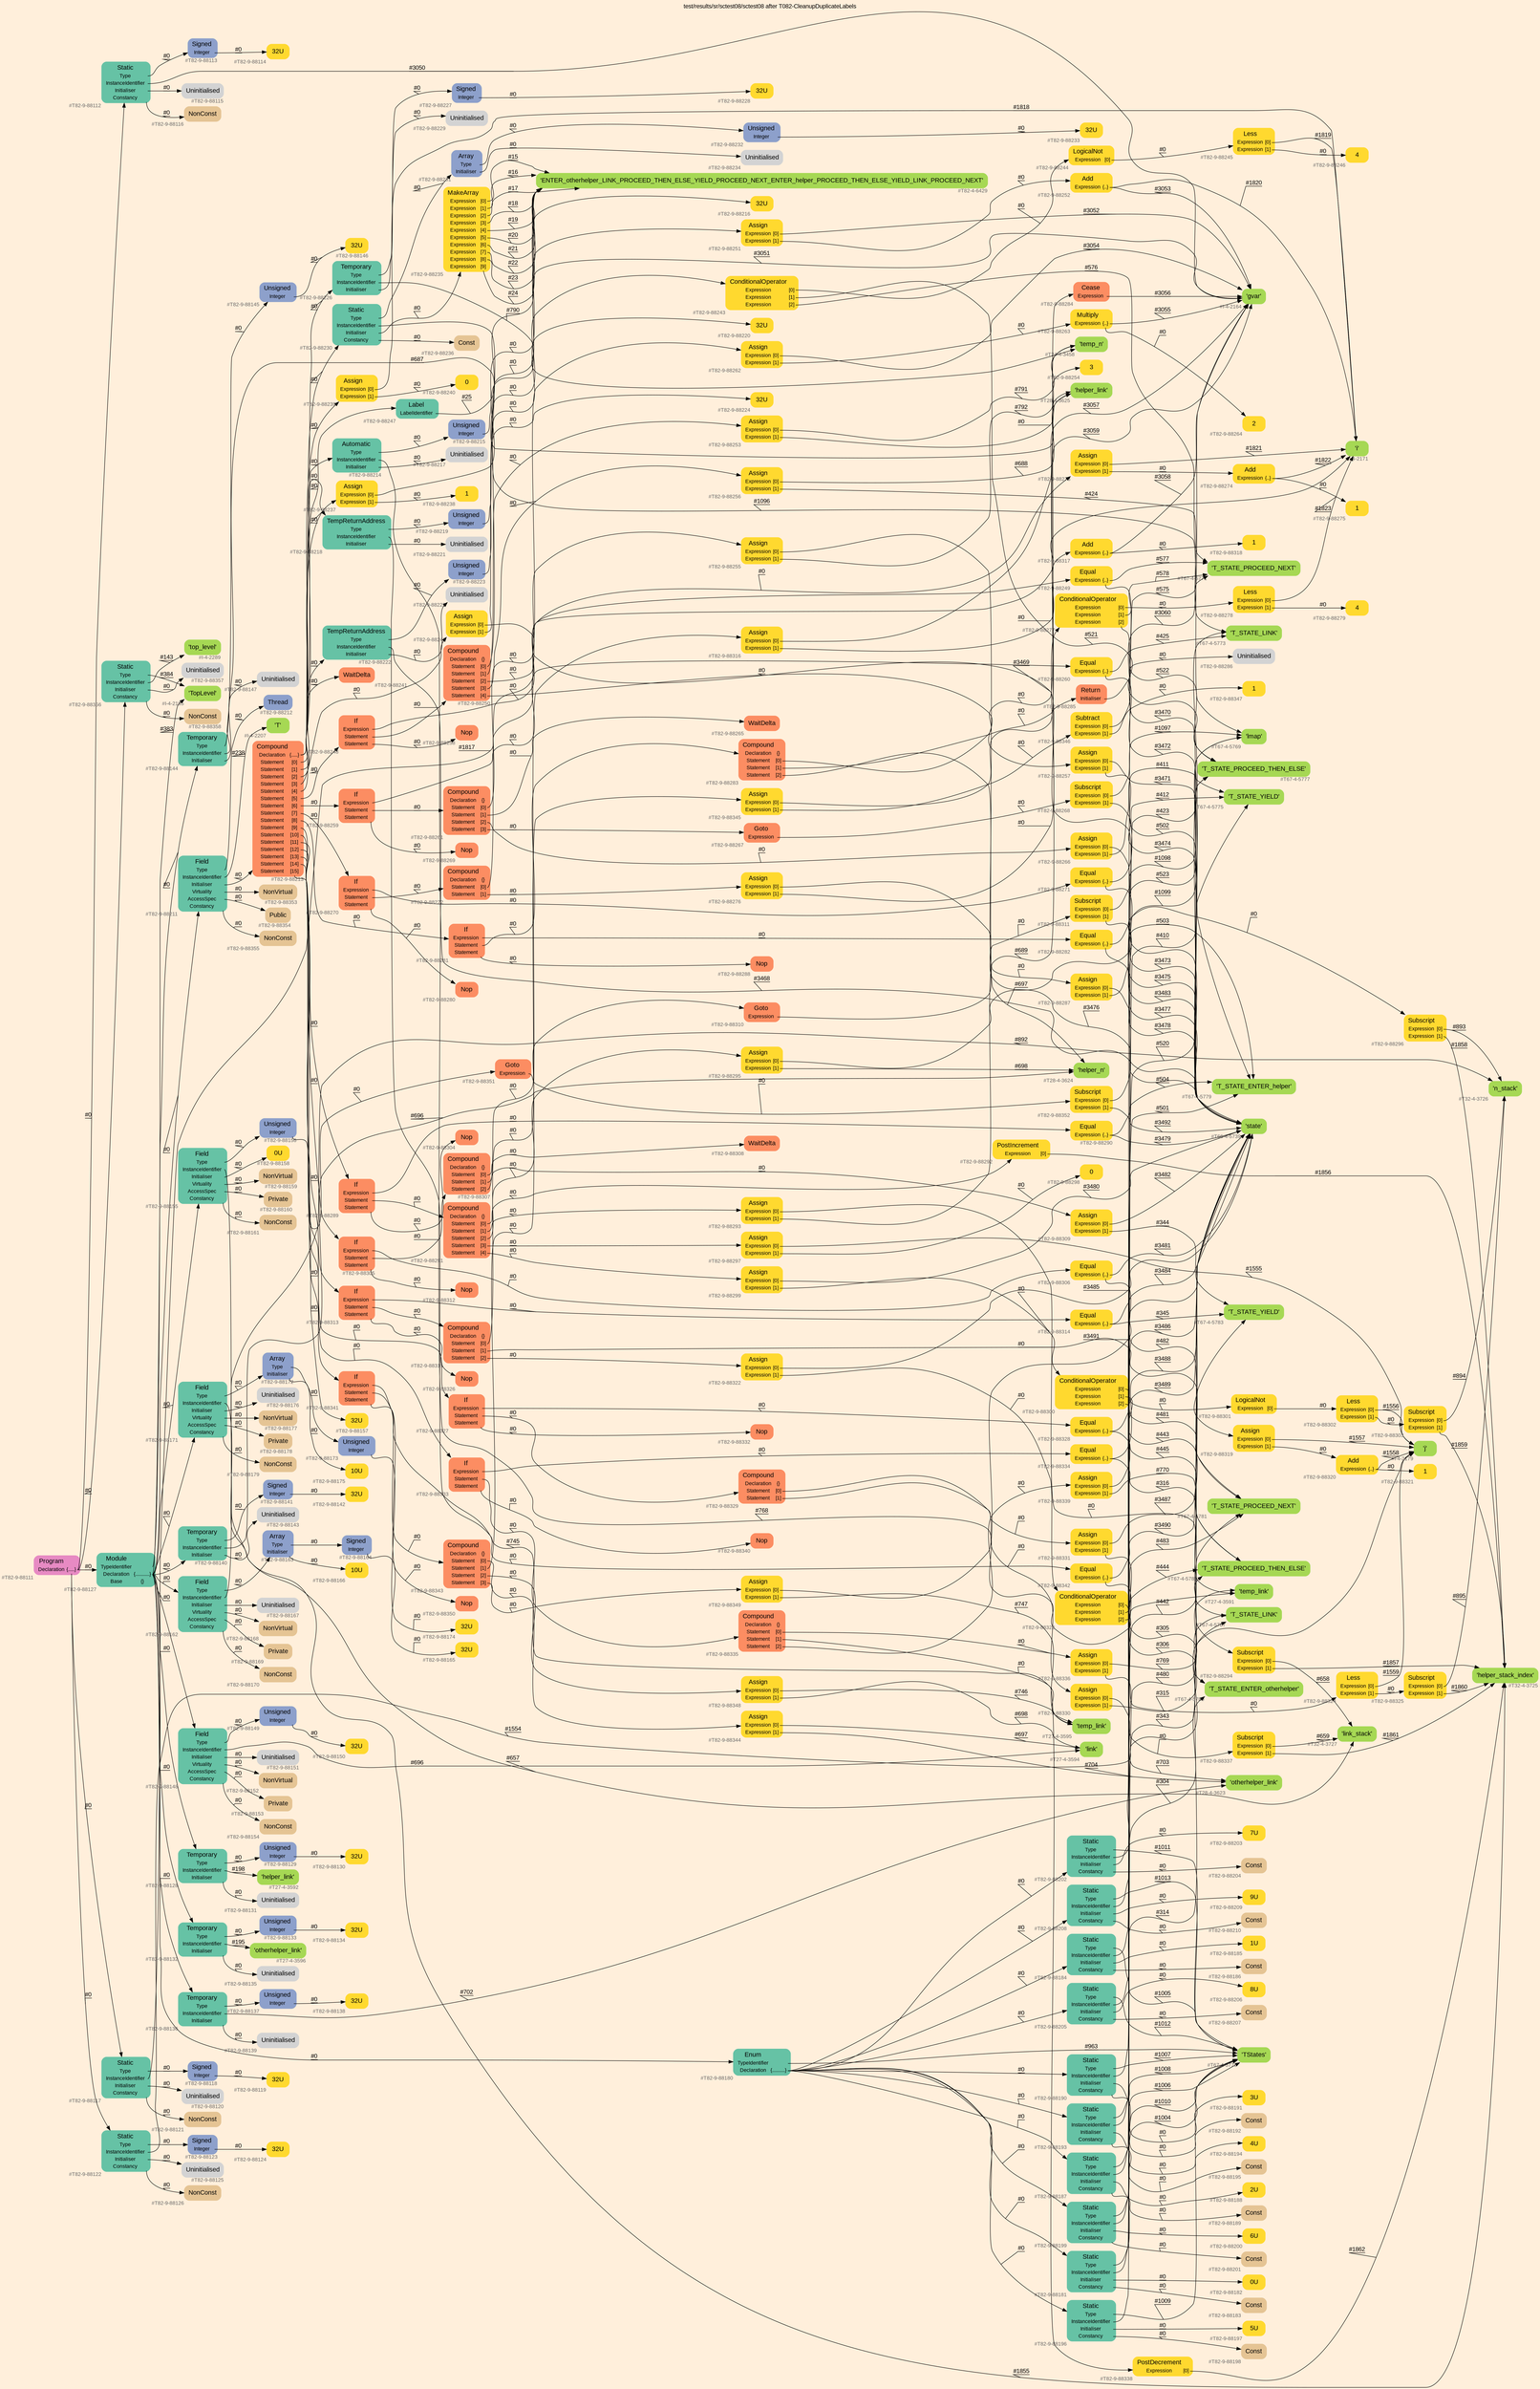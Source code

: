 digraph "test/results/sr/sctest08/sctest08 after T082-CleanupDuplicateLabels" {
label = "test/results/sr/sctest08/sctest08 after T082-CleanupDuplicateLabels"
labelloc = t
graph [
    rankdir = "LR"
    ranksep = 0.3
    bgcolor = antiquewhite1
    color = black
    fontcolor = black
    fontname = "Arial"
];
node [
    fontname = "Arial"
];
edge [
    fontname = "Arial"
];

// -------------------- node figure --------------------
// -------- block #T82-9-88111 ----------
"#T82-9-88111" [
    fillcolor = "/set28/4"
    xlabel = "#T82-9-88111"
    fontsize = "12"
    fontcolor = grey40
    shape = "plaintext"
    label = <<TABLE BORDER="0" CELLBORDER="0" CELLSPACING="0">
     <TR><TD><FONT COLOR="black" POINT-SIZE="15">Program</FONT></TD></TR>
     <TR><TD><FONT COLOR="black" POINT-SIZE="12">Declaration</FONT></TD><TD PORT="port0"><FONT COLOR="black" POINT-SIZE="12">{.....}</FONT></TD></TR>
    </TABLE>>
    style = "rounded,filled"
];

// -------- block #T82-9-88112 ----------
"#T82-9-88112" [
    fillcolor = "/set28/1"
    xlabel = "#T82-9-88112"
    fontsize = "12"
    fontcolor = grey40
    shape = "plaintext"
    label = <<TABLE BORDER="0" CELLBORDER="0" CELLSPACING="0">
     <TR><TD><FONT COLOR="black" POINT-SIZE="15">Static</FONT></TD></TR>
     <TR><TD><FONT COLOR="black" POINT-SIZE="12">Type</FONT></TD><TD PORT="port0"></TD></TR>
     <TR><TD><FONT COLOR="black" POINT-SIZE="12">InstanceIdentifier</FONT></TD><TD PORT="port1"></TD></TR>
     <TR><TD><FONT COLOR="black" POINT-SIZE="12">Initialiser</FONT></TD><TD PORT="port2"></TD></TR>
     <TR><TD><FONT COLOR="black" POINT-SIZE="12">Constancy</FONT></TD><TD PORT="port3"></TD></TR>
    </TABLE>>
    style = "rounded,filled"
];

// -------- block #T82-9-88113 ----------
"#T82-9-88113" [
    fillcolor = "/set28/3"
    xlabel = "#T82-9-88113"
    fontsize = "12"
    fontcolor = grey40
    shape = "plaintext"
    label = <<TABLE BORDER="0" CELLBORDER="0" CELLSPACING="0">
     <TR><TD><FONT COLOR="black" POINT-SIZE="15">Signed</FONT></TD></TR>
     <TR><TD><FONT COLOR="black" POINT-SIZE="12">Integer</FONT></TD><TD PORT="port0"></TD></TR>
    </TABLE>>
    style = "rounded,filled"
];

// -------- block #T82-9-88114 ----------
"#T82-9-88114" [
    fillcolor = "/set28/6"
    xlabel = "#T82-9-88114"
    fontsize = "12"
    fontcolor = grey40
    shape = "plaintext"
    label = <<TABLE BORDER="0" CELLBORDER="0" CELLSPACING="0">
     <TR><TD><FONT COLOR="black" POINT-SIZE="15">32U</FONT></TD></TR>
    </TABLE>>
    style = "rounded,filled"
];

// -------- block #I-4-2164 ----------
"#I-4-2164" [
    fillcolor = "/set28/5"
    xlabel = "#I-4-2164"
    fontsize = "12"
    fontcolor = grey40
    shape = "plaintext"
    label = <<TABLE BORDER="0" CELLBORDER="0" CELLSPACING="0">
     <TR><TD><FONT COLOR="black" POINT-SIZE="15">'gvar'</FONT></TD></TR>
    </TABLE>>
    style = "rounded,filled"
];

// -------- block #T82-9-88115 ----------
"#T82-9-88115" [
    xlabel = "#T82-9-88115"
    fontsize = "12"
    fontcolor = grey40
    shape = "plaintext"
    label = <<TABLE BORDER="0" CELLBORDER="0" CELLSPACING="0">
     <TR><TD><FONT COLOR="black" POINT-SIZE="15">Uninitialised</FONT></TD></TR>
    </TABLE>>
    style = "rounded,filled"
];

// -------- block #T82-9-88116 ----------
"#T82-9-88116" [
    fillcolor = "/set28/7"
    xlabel = "#T82-9-88116"
    fontsize = "12"
    fontcolor = grey40
    shape = "plaintext"
    label = <<TABLE BORDER="0" CELLBORDER="0" CELLSPACING="0">
     <TR><TD><FONT COLOR="black" POINT-SIZE="15">NonConst</FONT></TD></TR>
    </TABLE>>
    style = "rounded,filled"
];

// -------- block #T82-9-88117 ----------
"#T82-9-88117" [
    fillcolor = "/set28/1"
    xlabel = "#T82-9-88117"
    fontsize = "12"
    fontcolor = grey40
    shape = "plaintext"
    label = <<TABLE BORDER="0" CELLBORDER="0" CELLSPACING="0">
     <TR><TD><FONT COLOR="black" POINT-SIZE="15">Static</FONT></TD></TR>
     <TR><TD><FONT COLOR="black" POINT-SIZE="12">Type</FONT></TD><TD PORT="port0"></TD></TR>
     <TR><TD><FONT COLOR="black" POINT-SIZE="12">InstanceIdentifier</FONT></TD><TD PORT="port1"></TD></TR>
     <TR><TD><FONT COLOR="black" POINT-SIZE="12">Initialiser</FONT></TD><TD PORT="port2"></TD></TR>
     <TR><TD><FONT COLOR="black" POINT-SIZE="12">Constancy</FONT></TD><TD PORT="port3"></TD></TR>
    </TABLE>>
    style = "rounded,filled"
];

// -------- block #T82-9-88118 ----------
"#T82-9-88118" [
    fillcolor = "/set28/3"
    xlabel = "#T82-9-88118"
    fontsize = "12"
    fontcolor = grey40
    shape = "plaintext"
    label = <<TABLE BORDER="0" CELLBORDER="0" CELLSPACING="0">
     <TR><TD><FONT COLOR="black" POINT-SIZE="15">Signed</FONT></TD></TR>
     <TR><TD><FONT COLOR="black" POINT-SIZE="12">Integer</FONT></TD><TD PORT="port0"></TD></TR>
    </TABLE>>
    style = "rounded,filled"
];

// -------- block #T82-9-88119 ----------
"#T82-9-88119" [
    fillcolor = "/set28/6"
    xlabel = "#T82-9-88119"
    fontsize = "12"
    fontcolor = grey40
    shape = "plaintext"
    label = <<TABLE BORDER="0" CELLBORDER="0" CELLSPACING="0">
     <TR><TD><FONT COLOR="black" POINT-SIZE="15">32U</FONT></TD></TR>
    </TABLE>>
    style = "rounded,filled"
];

// -------- block #I-4-2171 ----------
"#I-4-2171" [
    fillcolor = "/set28/5"
    xlabel = "#I-4-2171"
    fontsize = "12"
    fontcolor = grey40
    shape = "plaintext"
    label = <<TABLE BORDER="0" CELLBORDER="0" CELLSPACING="0">
     <TR><TD><FONT COLOR="black" POINT-SIZE="15">'i'</FONT></TD></TR>
    </TABLE>>
    style = "rounded,filled"
];

// -------- block #T82-9-88120 ----------
"#T82-9-88120" [
    xlabel = "#T82-9-88120"
    fontsize = "12"
    fontcolor = grey40
    shape = "plaintext"
    label = <<TABLE BORDER="0" CELLBORDER="0" CELLSPACING="0">
     <TR><TD><FONT COLOR="black" POINT-SIZE="15">Uninitialised</FONT></TD></TR>
    </TABLE>>
    style = "rounded,filled"
];

// -------- block #T82-9-88121 ----------
"#T82-9-88121" [
    fillcolor = "/set28/7"
    xlabel = "#T82-9-88121"
    fontsize = "12"
    fontcolor = grey40
    shape = "plaintext"
    label = <<TABLE BORDER="0" CELLBORDER="0" CELLSPACING="0">
     <TR><TD><FONT COLOR="black" POINT-SIZE="15">NonConst</FONT></TD></TR>
    </TABLE>>
    style = "rounded,filled"
];

// -------- block #T82-9-88122 ----------
"#T82-9-88122" [
    fillcolor = "/set28/1"
    xlabel = "#T82-9-88122"
    fontsize = "12"
    fontcolor = grey40
    shape = "plaintext"
    label = <<TABLE BORDER="0" CELLBORDER="0" CELLSPACING="0">
     <TR><TD><FONT COLOR="black" POINT-SIZE="15">Static</FONT></TD></TR>
     <TR><TD><FONT COLOR="black" POINT-SIZE="12">Type</FONT></TD><TD PORT="port0"></TD></TR>
     <TR><TD><FONT COLOR="black" POINT-SIZE="12">InstanceIdentifier</FONT></TD><TD PORT="port1"></TD></TR>
     <TR><TD><FONT COLOR="black" POINT-SIZE="12">Initialiser</FONT></TD><TD PORT="port2"></TD></TR>
     <TR><TD><FONT COLOR="black" POINT-SIZE="12">Constancy</FONT></TD><TD PORT="port3"></TD></TR>
    </TABLE>>
    style = "rounded,filled"
];

// -------- block #T82-9-88123 ----------
"#T82-9-88123" [
    fillcolor = "/set28/3"
    xlabel = "#T82-9-88123"
    fontsize = "12"
    fontcolor = grey40
    shape = "plaintext"
    label = <<TABLE BORDER="0" CELLBORDER="0" CELLSPACING="0">
     <TR><TD><FONT COLOR="black" POINT-SIZE="15">Signed</FONT></TD></TR>
     <TR><TD><FONT COLOR="black" POINT-SIZE="12">Integer</FONT></TD><TD PORT="port0"></TD></TR>
    </TABLE>>
    style = "rounded,filled"
];

// -------- block #T82-9-88124 ----------
"#T82-9-88124" [
    fillcolor = "/set28/6"
    xlabel = "#T82-9-88124"
    fontsize = "12"
    fontcolor = grey40
    shape = "plaintext"
    label = <<TABLE BORDER="0" CELLBORDER="0" CELLSPACING="0">
     <TR><TD><FONT COLOR="black" POINT-SIZE="15">32U</FONT></TD></TR>
    </TABLE>>
    style = "rounded,filled"
];

// -------- block #I-4-2179 ----------
"#I-4-2179" [
    fillcolor = "/set28/5"
    xlabel = "#I-4-2179"
    fontsize = "12"
    fontcolor = grey40
    shape = "plaintext"
    label = <<TABLE BORDER="0" CELLBORDER="0" CELLSPACING="0">
     <TR><TD><FONT COLOR="black" POINT-SIZE="15">'j'</FONT></TD></TR>
    </TABLE>>
    style = "rounded,filled"
];

// -------- block #T82-9-88125 ----------
"#T82-9-88125" [
    xlabel = "#T82-9-88125"
    fontsize = "12"
    fontcolor = grey40
    shape = "plaintext"
    label = <<TABLE BORDER="0" CELLBORDER="0" CELLSPACING="0">
     <TR><TD><FONT COLOR="black" POINT-SIZE="15">Uninitialised</FONT></TD></TR>
    </TABLE>>
    style = "rounded,filled"
];

// -------- block #T82-9-88126 ----------
"#T82-9-88126" [
    fillcolor = "/set28/7"
    xlabel = "#T82-9-88126"
    fontsize = "12"
    fontcolor = grey40
    shape = "plaintext"
    label = <<TABLE BORDER="0" CELLBORDER="0" CELLSPACING="0">
     <TR><TD><FONT COLOR="black" POINT-SIZE="15">NonConst</FONT></TD></TR>
    </TABLE>>
    style = "rounded,filled"
];

// -------- block #T82-9-88127 ----------
"#T82-9-88127" [
    fillcolor = "/set28/1"
    xlabel = "#T82-9-88127"
    fontsize = "12"
    fontcolor = grey40
    shape = "plaintext"
    label = <<TABLE BORDER="0" CELLBORDER="0" CELLSPACING="0">
     <TR><TD><FONT COLOR="black" POINT-SIZE="15">Module</FONT></TD></TR>
     <TR><TD><FONT COLOR="black" POINT-SIZE="12">TypeIdentifier</FONT></TD><TD PORT="port0"></TD></TR>
     <TR><TD><FONT COLOR="black" POINT-SIZE="12">Declaration</FONT></TD><TD PORT="port1"><FONT COLOR="black" POINT-SIZE="12">{...........}</FONT></TD></TR>
     <TR><TD><FONT COLOR="black" POINT-SIZE="12">Base</FONT></TD><TD PORT="port2"><FONT COLOR="black" POINT-SIZE="12">{}</FONT></TD></TR>
    </TABLE>>
    style = "rounded,filled"
];

// -------- block #I-4-2185 ----------
"#I-4-2185" [
    fillcolor = "/set28/5"
    xlabel = "#I-4-2185"
    fontsize = "12"
    fontcolor = grey40
    shape = "plaintext"
    label = <<TABLE BORDER="0" CELLBORDER="0" CELLSPACING="0">
     <TR><TD><FONT COLOR="black" POINT-SIZE="15">'TopLevel'</FONT></TD></TR>
    </TABLE>>
    style = "rounded,filled"
];

// -------- block #T82-9-88128 ----------
"#T82-9-88128" [
    fillcolor = "/set28/1"
    xlabel = "#T82-9-88128"
    fontsize = "12"
    fontcolor = grey40
    shape = "plaintext"
    label = <<TABLE BORDER="0" CELLBORDER="0" CELLSPACING="0">
     <TR><TD><FONT COLOR="black" POINT-SIZE="15">Temporary</FONT></TD></TR>
     <TR><TD><FONT COLOR="black" POINT-SIZE="12">Type</FONT></TD><TD PORT="port0"></TD></TR>
     <TR><TD><FONT COLOR="black" POINT-SIZE="12">InstanceIdentifier</FONT></TD><TD PORT="port1"></TD></TR>
     <TR><TD><FONT COLOR="black" POINT-SIZE="12">Initialiser</FONT></TD><TD PORT="port2"></TD></TR>
    </TABLE>>
    style = "rounded,filled"
];

// -------- block #T82-9-88129 ----------
"#T82-9-88129" [
    fillcolor = "/set28/3"
    xlabel = "#T82-9-88129"
    fontsize = "12"
    fontcolor = grey40
    shape = "plaintext"
    label = <<TABLE BORDER="0" CELLBORDER="0" CELLSPACING="0">
     <TR><TD><FONT COLOR="black" POINT-SIZE="15">Unsigned</FONT></TD></TR>
     <TR><TD><FONT COLOR="black" POINT-SIZE="12">Integer</FONT></TD><TD PORT="port0"></TD></TR>
    </TABLE>>
    style = "rounded,filled"
];

// -------- block #T82-9-88130 ----------
"#T82-9-88130" [
    fillcolor = "/set28/6"
    xlabel = "#T82-9-88130"
    fontsize = "12"
    fontcolor = grey40
    shape = "plaintext"
    label = <<TABLE BORDER="0" CELLBORDER="0" CELLSPACING="0">
     <TR><TD><FONT COLOR="black" POINT-SIZE="15">32U</FONT></TD></TR>
    </TABLE>>
    style = "rounded,filled"
];

// -------- block #T27-4-3592 ----------
"#T27-4-3592" [
    fillcolor = "/set28/5"
    xlabel = "#T27-4-3592"
    fontsize = "12"
    fontcolor = grey40
    shape = "plaintext"
    label = <<TABLE BORDER="0" CELLBORDER="0" CELLSPACING="0">
     <TR><TD><FONT COLOR="black" POINT-SIZE="15">'helper_link'</FONT></TD></TR>
    </TABLE>>
    style = "rounded,filled"
];

// -------- block #T82-9-88131 ----------
"#T82-9-88131" [
    xlabel = "#T82-9-88131"
    fontsize = "12"
    fontcolor = grey40
    shape = "plaintext"
    label = <<TABLE BORDER="0" CELLBORDER="0" CELLSPACING="0">
     <TR><TD><FONT COLOR="black" POINT-SIZE="15">Uninitialised</FONT></TD></TR>
    </TABLE>>
    style = "rounded,filled"
];

// -------- block #T82-9-88132 ----------
"#T82-9-88132" [
    fillcolor = "/set28/1"
    xlabel = "#T82-9-88132"
    fontsize = "12"
    fontcolor = grey40
    shape = "plaintext"
    label = <<TABLE BORDER="0" CELLBORDER="0" CELLSPACING="0">
     <TR><TD><FONT COLOR="black" POINT-SIZE="15">Temporary</FONT></TD></TR>
     <TR><TD><FONT COLOR="black" POINT-SIZE="12">Type</FONT></TD><TD PORT="port0"></TD></TR>
     <TR><TD><FONT COLOR="black" POINT-SIZE="12">InstanceIdentifier</FONT></TD><TD PORT="port1"></TD></TR>
     <TR><TD><FONT COLOR="black" POINT-SIZE="12">Initialiser</FONT></TD><TD PORT="port2"></TD></TR>
    </TABLE>>
    style = "rounded,filled"
];

// -------- block #T82-9-88133 ----------
"#T82-9-88133" [
    fillcolor = "/set28/3"
    xlabel = "#T82-9-88133"
    fontsize = "12"
    fontcolor = grey40
    shape = "plaintext"
    label = <<TABLE BORDER="0" CELLBORDER="0" CELLSPACING="0">
     <TR><TD><FONT COLOR="black" POINT-SIZE="15">Unsigned</FONT></TD></TR>
     <TR><TD><FONT COLOR="black" POINT-SIZE="12">Integer</FONT></TD><TD PORT="port0"></TD></TR>
    </TABLE>>
    style = "rounded,filled"
];

// -------- block #T82-9-88134 ----------
"#T82-9-88134" [
    fillcolor = "/set28/6"
    xlabel = "#T82-9-88134"
    fontsize = "12"
    fontcolor = grey40
    shape = "plaintext"
    label = <<TABLE BORDER="0" CELLBORDER="0" CELLSPACING="0">
     <TR><TD><FONT COLOR="black" POINT-SIZE="15">32U</FONT></TD></TR>
    </TABLE>>
    style = "rounded,filled"
];

// -------- block #T27-4-3596 ----------
"#T27-4-3596" [
    fillcolor = "/set28/5"
    xlabel = "#T27-4-3596"
    fontsize = "12"
    fontcolor = grey40
    shape = "plaintext"
    label = <<TABLE BORDER="0" CELLBORDER="0" CELLSPACING="0">
     <TR><TD><FONT COLOR="black" POINT-SIZE="15">'otherhelper_link'</FONT></TD></TR>
    </TABLE>>
    style = "rounded,filled"
];

// -------- block #T82-9-88135 ----------
"#T82-9-88135" [
    xlabel = "#T82-9-88135"
    fontsize = "12"
    fontcolor = grey40
    shape = "plaintext"
    label = <<TABLE BORDER="0" CELLBORDER="0" CELLSPACING="0">
     <TR><TD><FONT COLOR="black" POINT-SIZE="15">Uninitialised</FONT></TD></TR>
    </TABLE>>
    style = "rounded,filled"
];

// -------- block #T82-9-88136 ----------
"#T82-9-88136" [
    fillcolor = "/set28/1"
    xlabel = "#T82-9-88136"
    fontsize = "12"
    fontcolor = grey40
    shape = "plaintext"
    label = <<TABLE BORDER="0" CELLBORDER="0" CELLSPACING="0">
     <TR><TD><FONT COLOR="black" POINT-SIZE="15">Temporary</FONT></TD></TR>
     <TR><TD><FONT COLOR="black" POINT-SIZE="12">Type</FONT></TD><TD PORT="port0"></TD></TR>
     <TR><TD><FONT COLOR="black" POINT-SIZE="12">InstanceIdentifier</FONT></TD><TD PORT="port1"></TD></TR>
     <TR><TD><FONT COLOR="black" POINT-SIZE="12">Initialiser</FONT></TD><TD PORT="port2"></TD></TR>
    </TABLE>>
    style = "rounded,filled"
];

// -------- block #T82-9-88137 ----------
"#T82-9-88137" [
    fillcolor = "/set28/3"
    xlabel = "#T82-9-88137"
    fontsize = "12"
    fontcolor = grey40
    shape = "plaintext"
    label = <<TABLE BORDER="0" CELLBORDER="0" CELLSPACING="0">
     <TR><TD><FONT COLOR="black" POINT-SIZE="15">Unsigned</FONT></TD></TR>
     <TR><TD><FONT COLOR="black" POINT-SIZE="12">Integer</FONT></TD><TD PORT="port0"></TD></TR>
    </TABLE>>
    style = "rounded,filled"
];

// -------- block #T82-9-88138 ----------
"#T82-9-88138" [
    fillcolor = "/set28/6"
    xlabel = "#T82-9-88138"
    fontsize = "12"
    fontcolor = grey40
    shape = "plaintext"
    label = <<TABLE BORDER="0" CELLBORDER="0" CELLSPACING="0">
     <TR><TD><FONT COLOR="black" POINT-SIZE="15">32U</FONT></TD></TR>
    </TABLE>>
    style = "rounded,filled"
];

// -------- block #T28-4-3623 ----------
"#T28-4-3623" [
    fillcolor = "/set28/5"
    xlabel = "#T28-4-3623"
    fontsize = "12"
    fontcolor = grey40
    shape = "plaintext"
    label = <<TABLE BORDER="0" CELLBORDER="0" CELLSPACING="0">
     <TR><TD><FONT COLOR="black" POINT-SIZE="15">'otherhelper_link'</FONT></TD></TR>
    </TABLE>>
    style = "rounded,filled"
];

// -------- block #T82-9-88139 ----------
"#T82-9-88139" [
    xlabel = "#T82-9-88139"
    fontsize = "12"
    fontcolor = grey40
    shape = "plaintext"
    label = <<TABLE BORDER="0" CELLBORDER="0" CELLSPACING="0">
     <TR><TD><FONT COLOR="black" POINT-SIZE="15">Uninitialised</FONT></TD></TR>
    </TABLE>>
    style = "rounded,filled"
];

// -------- block #T82-9-88140 ----------
"#T82-9-88140" [
    fillcolor = "/set28/1"
    xlabel = "#T82-9-88140"
    fontsize = "12"
    fontcolor = grey40
    shape = "plaintext"
    label = <<TABLE BORDER="0" CELLBORDER="0" CELLSPACING="0">
     <TR><TD><FONT COLOR="black" POINT-SIZE="15">Temporary</FONT></TD></TR>
     <TR><TD><FONT COLOR="black" POINT-SIZE="12">Type</FONT></TD><TD PORT="port0"></TD></TR>
     <TR><TD><FONT COLOR="black" POINT-SIZE="12">InstanceIdentifier</FONT></TD><TD PORT="port1"></TD></TR>
     <TR><TD><FONT COLOR="black" POINT-SIZE="12">Initialiser</FONT></TD><TD PORT="port2"></TD></TR>
    </TABLE>>
    style = "rounded,filled"
];

// -------- block #T82-9-88141 ----------
"#T82-9-88141" [
    fillcolor = "/set28/3"
    xlabel = "#T82-9-88141"
    fontsize = "12"
    fontcolor = grey40
    shape = "plaintext"
    label = <<TABLE BORDER="0" CELLBORDER="0" CELLSPACING="0">
     <TR><TD><FONT COLOR="black" POINT-SIZE="15">Signed</FONT></TD></TR>
     <TR><TD><FONT COLOR="black" POINT-SIZE="12">Integer</FONT></TD><TD PORT="port0"></TD></TR>
    </TABLE>>
    style = "rounded,filled"
];

// -------- block #T82-9-88142 ----------
"#T82-9-88142" [
    fillcolor = "/set28/6"
    xlabel = "#T82-9-88142"
    fontsize = "12"
    fontcolor = grey40
    shape = "plaintext"
    label = <<TABLE BORDER="0" CELLBORDER="0" CELLSPACING="0">
     <TR><TD><FONT COLOR="black" POINT-SIZE="15">32U</FONT></TD></TR>
    </TABLE>>
    style = "rounded,filled"
];

// -------- block #T28-4-3624 ----------
"#T28-4-3624" [
    fillcolor = "/set28/5"
    xlabel = "#T28-4-3624"
    fontsize = "12"
    fontcolor = grey40
    shape = "plaintext"
    label = <<TABLE BORDER="0" CELLBORDER="0" CELLSPACING="0">
     <TR><TD><FONT COLOR="black" POINT-SIZE="15">'helper_n'</FONT></TD></TR>
    </TABLE>>
    style = "rounded,filled"
];

// -------- block #T82-9-88143 ----------
"#T82-9-88143" [
    xlabel = "#T82-9-88143"
    fontsize = "12"
    fontcolor = grey40
    shape = "plaintext"
    label = <<TABLE BORDER="0" CELLBORDER="0" CELLSPACING="0">
     <TR><TD><FONT COLOR="black" POINT-SIZE="15">Uninitialised</FONT></TD></TR>
    </TABLE>>
    style = "rounded,filled"
];

// -------- block #T82-9-88144 ----------
"#T82-9-88144" [
    fillcolor = "/set28/1"
    xlabel = "#T82-9-88144"
    fontsize = "12"
    fontcolor = grey40
    shape = "plaintext"
    label = <<TABLE BORDER="0" CELLBORDER="0" CELLSPACING="0">
     <TR><TD><FONT COLOR="black" POINT-SIZE="15">Temporary</FONT></TD></TR>
     <TR><TD><FONT COLOR="black" POINT-SIZE="12">Type</FONT></TD><TD PORT="port0"></TD></TR>
     <TR><TD><FONT COLOR="black" POINT-SIZE="12">InstanceIdentifier</FONT></TD><TD PORT="port1"></TD></TR>
     <TR><TD><FONT COLOR="black" POINT-SIZE="12">Initialiser</FONT></TD><TD PORT="port2"></TD></TR>
    </TABLE>>
    style = "rounded,filled"
];

// -------- block #T82-9-88145 ----------
"#T82-9-88145" [
    fillcolor = "/set28/3"
    xlabel = "#T82-9-88145"
    fontsize = "12"
    fontcolor = grey40
    shape = "plaintext"
    label = <<TABLE BORDER="0" CELLBORDER="0" CELLSPACING="0">
     <TR><TD><FONT COLOR="black" POINT-SIZE="15">Unsigned</FONT></TD></TR>
     <TR><TD><FONT COLOR="black" POINT-SIZE="12">Integer</FONT></TD><TD PORT="port0"></TD></TR>
    </TABLE>>
    style = "rounded,filled"
];

// -------- block #T82-9-88146 ----------
"#T82-9-88146" [
    fillcolor = "/set28/6"
    xlabel = "#T82-9-88146"
    fontsize = "12"
    fontcolor = grey40
    shape = "plaintext"
    label = <<TABLE BORDER="0" CELLBORDER="0" CELLSPACING="0">
     <TR><TD><FONT COLOR="black" POINT-SIZE="15">32U</FONT></TD></TR>
    </TABLE>>
    style = "rounded,filled"
];

// -------- block #T28-4-3625 ----------
"#T28-4-3625" [
    fillcolor = "/set28/5"
    xlabel = "#T28-4-3625"
    fontsize = "12"
    fontcolor = grey40
    shape = "plaintext"
    label = <<TABLE BORDER="0" CELLBORDER="0" CELLSPACING="0">
     <TR><TD><FONT COLOR="black" POINT-SIZE="15">'helper_link'</FONT></TD></TR>
    </TABLE>>
    style = "rounded,filled"
];

// -------- block #T82-9-88147 ----------
"#T82-9-88147" [
    xlabel = "#T82-9-88147"
    fontsize = "12"
    fontcolor = grey40
    shape = "plaintext"
    label = <<TABLE BORDER="0" CELLBORDER="0" CELLSPACING="0">
     <TR><TD><FONT COLOR="black" POINT-SIZE="15">Uninitialised</FONT></TD></TR>
    </TABLE>>
    style = "rounded,filled"
];

// -------- block #T82-9-88148 ----------
"#T82-9-88148" [
    fillcolor = "/set28/1"
    xlabel = "#T82-9-88148"
    fontsize = "12"
    fontcolor = grey40
    shape = "plaintext"
    label = <<TABLE BORDER="0" CELLBORDER="0" CELLSPACING="0">
     <TR><TD><FONT COLOR="black" POINT-SIZE="15">Field</FONT></TD></TR>
     <TR><TD><FONT COLOR="black" POINT-SIZE="12">Type</FONT></TD><TD PORT="port0"></TD></TR>
     <TR><TD><FONT COLOR="black" POINT-SIZE="12">InstanceIdentifier</FONT></TD><TD PORT="port1"></TD></TR>
     <TR><TD><FONT COLOR="black" POINT-SIZE="12">Initialiser</FONT></TD><TD PORT="port2"></TD></TR>
     <TR><TD><FONT COLOR="black" POINT-SIZE="12">Virtuality</FONT></TD><TD PORT="port3"></TD></TR>
     <TR><TD><FONT COLOR="black" POINT-SIZE="12">AccessSpec</FONT></TD><TD PORT="port4"></TD></TR>
     <TR><TD><FONT COLOR="black" POINT-SIZE="12">Constancy</FONT></TD><TD PORT="port5"></TD></TR>
    </TABLE>>
    style = "rounded,filled"
];

// -------- block #T82-9-88149 ----------
"#T82-9-88149" [
    fillcolor = "/set28/3"
    xlabel = "#T82-9-88149"
    fontsize = "12"
    fontcolor = grey40
    shape = "plaintext"
    label = <<TABLE BORDER="0" CELLBORDER="0" CELLSPACING="0">
     <TR><TD><FONT COLOR="black" POINT-SIZE="15">Unsigned</FONT></TD></TR>
     <TR><TD><FONT COLOR="black" POINT-SIZE="12">Integer</FONT></TD><TD PORT="port0"></TD></TR>
    </TABLE>>
    style = "rounded,filled"
];

// -------- block #T82-9-88150 ----------
"#T82-9-88150" [
    fillcolor = "/set28/6"
    xlabel = "#T82-9-88150"
    fontsize = "12"
    fontcolor = grey40
    shape = "plaintext"
    label = <<TABLE BORDER="0" CELLBORDER="0" CELLSPACING="0">
     <TR><TD><FONT COLOR="black" POINT-SIZE="15">32U</FONT></TD></TR>
    </TABLE>>
    style = "rounded,filled"
];

// -------- block #T27-4-3594 ----------
"#T27-4-3594" [
    fillcolor = "/set28/5"
    xlabel = "#T27-4-3594"
    fontsize = "12"
    fontcolor = grey40
    shape = "plaintext"
    label = <<TABLE BORDER="0" CELLBORDER="0" CELLSPACING="0">
     <TR><TD><FONT COLOR="black" POINT-SIZE="15">'link'</FONT></TD></TR>
    </TABLE>>
    style = "rounded,filled"
];

// -------- block #T82-9-88151 ----------
"#T82-9-88151" [
    xlabel = "#T82-9-88151"
    fontsize = "12"
    fontcolor = grey40
    shape = "plaintext"
    label = <<TABLE BORDER="0" CELLBORDER="0" CELLSPACING="0">
     <TR><TD><FONT COLOR="black" POINT-SIZE="15">Uninitialised</FONT></TD></TR>
    </TABLE>>
    style = "rounded,filled"
];

// -------- block #T82-9-88152 ----------
"#T82-9-88152" [
    fillcolor = "/set28/7"
    xlabel = "#T82-9-88152"
    fontsize = "12"
    fontcolor = grey40
    shape = "plaintext"
    label = <<TABLE BORDER="0" CELLBORDER="0" CELLSPACING="0">
     <TR><TD><FONT COLOR="black" POINT-SIZE="15">NonVirtual</FONT></TD></TR>
    </TABLE>>
    style = "rounded,filled"
];

// -------- block #T82-9-88153 ----------
"#T82-9-88153" [
    fillcolor = "/set28/7"
    xlabel = "#T82-9-88153"
    fontsize = "12"
    fontcolor = grey40
    shape = "plaintext"
    label = <<TABLE BORDER="0" CELLBORDER="0" CELLSPACING="0">
     <TR><TD><FONT COLOR="black" POINT-SIZE="15">Private</FONT></TD></TR>
    </TABLE>>
    style = "rounded,filled"
];

// -------- block #T82-9-88154 ----------
"#T82-9-88154" [
    fillcolor = "/set28/7"
    xlabel = "#T82-9-88154"
    fontsize = "12"
    fontcolor = grey40
    shape = "plaintext"
    label = <<TABLE BORDER="0" CELLBORDER="0" CELLSPACING="0">
     <TR><TD><FONT COLOR="black" POINT-SIZE="15">NonConst</FONT></TD></TR>
    </TABLE>>
    style = "rounded,filled"
];

// -------- block #T82-9-88155 ----------
"#T82-9-88155" [
    fillcolor = "/set28/1"
    xlabel = "#T82-9-88155"
    fontsize = "12"
    fontcolor = grey40
    shape = "plaintext"
    label = <<TABLE BORDER="0" CELLBORDER="0" CELLSPACING="0">
     <TR><TD><FONT COLOR="black" POINT-SIZE="15">Field</FONT></TD></TR>
     <TR><TD><FONT COLOR="black" POINT-SIZE="12">Type</FONT></TD><TD PORT="port0"></TD></TR>
     <TR><TD><FONT COLOR="black" POINT-SIZE="12">InstanceIdentifier</FONT></TD><TD PORT="port1"></TD></TR>
     <TR><TD><FONT COLOR="black" POINT-SIZE="12">Initialiser</FONT></TD><TD PORT="port2"></TD></TR>
     <TR><TD><FONT COLOR="black" POINT-SIZE="12">Virtuality</FONT></TD><TD PORT="port3"></TD></TR>
     <TR><TD><FONT COLOR="black" POINT-SIZE="12">AccessSpec</FONT></TD><TD PORT="port4"></TD></TR>
     <TR><TD><FONT COLOR="black" POINT-SIZE="12">Constancy</FONT></TD><TD PORT="port5"></TD></TR>
    </TABLE>>
    style = "rounded,filled"
];

// -------- block #T82-9-88156 ----------
"#T82-9-88156" [
    fillcolor = "/set28/3"
    xlabel = "#T82-9-88156"
    fontsize = "12"
    fontcolor = grey40
    shape = "plaintext"
    label = <<TABLE BORDER="0" CELLBORDER="0" CELLSPACING="0">
     <TR><TD><FONT COLOR="black" POINT-SIZE="15">Unsigned</FONT></TD></TR>
     <TR><TD><FONT COLOR="black" POINT-SIZE="12">Integer</FONT></TD><TD PORT="port0"></TD></TR>
    </TABLE>>
    style = "rounded,filled"
];

// -------- block #T82-9-88157 ----------
"#T82-9-88157" [
    fillcolor = "/set28/6"
    xlabel = "#T82-9-88157"
    fontsize = "12"
    fontcolor = grey40
    shape = "plaintext"
    label = <<TABLE BORDER="0" CELLBORDER="0" CELLSPACING="0">
     <TR><TD><FONT COLOR="black" POINT-SIZE="15">32U</FONT></TD></TR>
    </TABLE>>
    style = "rounded,filled"
];

// -------- block #T32-4-3725 ----------
"#T32-4-3725" [
    fillcolor = "/set28/5"
    xlabel = "#T32-4-3725"
    fontsize = "12"
    fontcolor = grey40
    shape = "plaintext"
    label = <<TABLE BORDER="0" CELLBORDER="0" CELLSPACING="0">
     <TR><TD><FONT COLOR="black" POINT-SIZE="15">'helper_stack_index'</FONT></TD></TR>
    </TABLE>>
    style = "rounded,filled"
];

// -------- block #T82-9-88158 ----------
"#T82-9-88158" [
    fillcolor = "/set28/6"
    xlabel = "#T82-9-88158"
    fontsize = "12"
    fontcolor = grey40
    shape = "plaintext"
    label = <<TABLE BORDER="0" CELLBORDER="0" CELLSPACING="0">
     <TR><TD><FONT COLOR="black" POINT-SIZE="15">0U</FONT></TD></TR>
    </TABLE>>
    style = "rounded,filled"
];

// -------- block #T82-9-88159 ----------
"#T82-9-88159" [
    fillcolor = "/set28/7"
    xlabel = "#T82-9-88159"
    fontsize = "12"
    fontcolor = grey40
    shape = "plaintext"
    label = <<TABLE BORDER="0" CELLBORDER="0" CELLSPACING="0">
     <TR><TD><FONT COLOR="black" POINT-SIZE="15">NonVirtual</FONT></TD></TR>
    </TABLE>>
    style = "rounded,filled"
];

// -------- block #T82-9-88160 ----------
"#T82-9-88160" [
    fillcolor = "/set28/7"
    xlabel = "#T82-9-88160"
    fontsize = "12"
    fontcolor = grey40
    shape = "plaintext"
    label = <<TABLE BORDER="0" CELLBORDER="0" CELLSPACING="0">
     <TR><TD><FONT COLOR="black" POINT-SIZE="15">Private</FONT></TD></TR>
    </TABLE>>
    style = "rounded,filled"
];

// -------- block #T82-9-88161 ----------
"#T82-9-88161" [
    fillcolor = "/set28/7"
    xlabel = "#T82-9-88161"
    fontsize = "12"
    fontcolor = grey40
    shape = "plaintext"
    label = <<TABLE BORDER="0" CELLBORDER="0" CELLSPACING="0">
     <TR><TD><FONT COLOR="black" POINT-SIZE="15">NonConst</FONT></TD></TR>
    </TABLE>>
    style = "rounded,filled"
];

// -------- block #T82-9-88162 ----------
"#T82-9-88162" [
    fillcolor = "/set28/1"
    xlabel = "#T82-9-88162"
    fontsize = "12"
    fontcolor = grey40
    shape = "plaintext"
    label = <<TABLE BORDER="0" CELLBORDER="0" CELLSPACING="0">
     <TR><TD><FONT COLOR="black" POINT-SIZE="15">Field</FONT></TD></TR>
     <TR><TD><FONT COLOR="black" POINT-SIZE="12">Type</FONT></TD><TD PORT="port0"></TD></TR>
     <TR><TD><FONT COLOR="black" POINT-SIZE="12">InstanceIdentifier</FONT></TD><TD PORT="port1"></TD></TR>
     <TR><TD><FONT COLOR="black" POINT-SIZE="12">Initialiser</FONT></TD><TD PORT="port2"></TD></TR>
     <TR><TD><FONT COLOR="black" POINT-SIZE="12">Virtuality</FONT></TD><TD PORT="port3"></TD></TR>
     <TR><TD><FONT COLOR="black" POINT-SIZE="12">AccessSpec</FONT></TD><TD PORT="port4"></TD></TR>
     <TR><TD><FONT COLOR="black" POINT-SIZE="12">Constancy</FONT></TD><TD PORT="port5"></TD></TR>
    </TABLE>>
    style = "rounded,filled"
];

// -------- block #T82-9-88163 ----------
"#T82-9-88163" [
    fillcolor = "/set28/3"
    xlabel = "#T82-9-88163"
    fontsize = "12"
    fontcolor = grey40
    shape = "plaintext"
    label = <<TABLE BORDER="0" CELLBORDER="0" CELLSPACING="0">
     <TR><TD><FONT COLOR="black" POINT-SIZE="15">Array</FONT></TD></TR>
     <TR><TD><FONT COLOR="black" POINT-SIZE="12">Type</FONT></TD><TD PORT="port0"></TD></TR>
     <TR><TD><FONT COLOR="black" POINT-SIZE="12">Initialiser</FONT></TD><TD PORT="port1"></TD></TR>
    </TABLE>>
    style = "rounded,filled"
];

// -------- block #T82-9-88164 ----------
"#T82-9-88164" [
    fillcolor = "/set28/3"
    xlabel = "#T82-9-88164"
    fontsize = "12"
    fontcolor = grey40
    shape = "plaintext"
    label = <<TABLE BORDER="0" CELLBORDER="0" CELLSPACING="0">
     <TR><TD><FONT COLOR="black" POINT-SIZE="15">Signed</FONT></TD></TR>
     <TR><TD><FONT COLOR="black" POINT-SIZE="12">Integer</FONT></TD><TD PORT="port0"></TD></TR>
    </TABLE>>
    style = "rounded,filled"
];

// -------- block #T82-9-88165 ----------
"#T82-9-88165" [
    fillcolor = "/set28/6"
    xlabel = "#T82-9-88165"
    fontsize = "12"
    fontcolor = grey40
    shape = "plaintext"
    label = <<TABLE BORDER="0" CELLBORDER="0" CELLSPACING="0">
     <TR><TD><FONT COLOR="black" POINT-SIZE="15">32U</FONT></TD></TR>
    </TABLE>>
    style = "rounded,filled"
];

// -------- block #T82-9-88166 ----------
"#T82-9-88166" [
    fillcolor = "/set28/6"
    xlabel = "#T82-9-88166"
    fontsize = "12"
    fontcolor = grey40
    shape = "plaintext"
    label = <<TABLE BORDER="0" CELLBORDER="0" CELLSPACING="0">
     <TR><TD><FONT COLOR="black" POINT-SIZE="15">10U</FONT></TD></TR>
    </TABLE>>
    style = "rounded,filled"
];

// -------- block #T32-4-3726 ----------
"#T32-4-3726" [
    fillcolor = "/set28/5"
    xlabel = "#T32-4-3726"
    fontsize = "12"
    fontcolor = grey40
    shape = "plaintext"
    label = <<TABLE BORDER="0" CELLBORDER="0" CELLSPACING="0">
     <TR><TD><FONT COLOR="black" POINT-SIZE="15">'n_stack'</FONT></TD></TR>
    </TABLE>>
    style = "rounded,filled"
];

// -------- block #T82-9-88167 ----------
"#T82-9-88167" [
    xlabel = "#T82-9-88167"
    fontsize = "12"
    fontcolor = grey40
    shape = "plaintext"
    label = <<TABLE BORDER="0" CELLBORDER="0" CELLSPACING="0">
     <TR><TD><FONT COLOR="black" POINT-SIZE="15">Uninitialised</FONT></TD></TR>
    </TABLE>>
    style = "rounded,filled"
];

// -------- block #T82-9-88168 ----------
"#T82-9-88168" [
    fillcolor = "/set28/7"
    xlabel = "#T82-9-88168"
    fontsize = "12"
    fontcolor = grey40
    shape = "plaintext"
    label = <<TABLE BORDER="0" CELLBORDER="0" CELLSPACING="0">
     <TR><TD><FONT COLOR="black" POINT-SIZE="15">NonVirtual</FONT></TD></TR>
    </TABLE>>
    style = "rounded,filled"
];

// -------- block #T82-9-88169 ----------
"#T82-9-88169" [
    fillcolor = "/set28/7"
    xlabel = "#T82-9-88169"
    fontsize = "12"
    fontcolor = grey40
    shape = "plaintext"
    label = <<TABLE BORDER="0" CELLBORDER="0" CELLSPACING="0">
     <TR><TD><FONT COLOR="black" POINT-SIZE="15">Private</FONT></TD></TR>
    </TABLE>>
    style = "rounded,filled"
];

// -------- block #T82-9-88170 ----------
"#T82-9-88170" [
    fillcolor = "/set28/7"
    xlabel = "#T82-9-88170"
    fontsize = "12"
    fontcolor = grey40
    shape = "plaintext"
    label = <<TABLE BORDER="0" CELLBORDER="0" CELLSPACING="0">
     <TR><TD><FONT COLOR="black" POINT-SIZE="15">NonConst</FONT></TD></TR>
    </TABLE>>
    style = "rounded,filled"
];

// -------- block #T82-9-88171 ----------
"#T82-9-88171" [
    fillcolor = "/set28/1"
    xlabel = "#T82-9-88171"
    fontsize = "12"
    fontcolor = grey40
    shape = "plaintext"
    label = <<TABLE BORDER="0" CELLBORDER="0" CELLSPACING="0">
     <TR><TD><FONT COLOR="black" POINT-SIZE="15">Field</FONT></TD></TR>
     <TR><TD><FONT COLOR="black" POINT-SIZE="12">Type</FONT></TD><TD PORT="port0"></TD></TR>
     <TR><TD><FONT COLOR="black" POINT-SIZE="12">InstanceIdentifier</FONT></TD><TD PORT="port1"></TD></TR>
     <TR><TD><FONT COLOR="black" POINT-SIZE="12">Initialiser</FONT></TD><TD PORT="port2"></TD></TR>
     <TR><TD><FONT COLOR="black" POINT-SIZE="12">Virtuality</FONT></TD><TD PORT="port3"></TD></TR>
     <TR><TD><FONT COLOR="black" POINT-SIZE="12">AccessSpec</FONT></TD><TD PORT="port4"></TD></TR>
     <TR><TD><FONT COLOR="black" POINT-SIZE="12">Constancy</FONT></TD><TD PORT="port5"></TD></TR>
    </TABLE>>
    style = "rounded,filled"
];

// -------- block #T82-9-88172 ----------
"#T82-9-88172" [
    fillcolor = "/set28/3"
    xlabel = "#T82-9-88172"
    fontsize = "12"
    fontcolor = grey40
    shape = "plaintext"
    label = <<TABLE BORDER="0" CELLBORDER="0" CELLSPACING="0">
     <TR><TD><FONT COLOR="black" POINT-SIZE="15">Array</FONT></TD></TR>
     <TR><TD><FONT COLOR="black" POINT-SIZE="12">Type</FONT></TD><TD PORT="port0"></TD></TR>
     <TR><TD><FONT COLOR="black" POINT-SIZE="12">Initialiser</FONT></TD><TD PORT="port1"></TD></TR>
    </TABLE>>
    style = "rounded,filled"
];

// -------- block #T82-9-88173 ----------
"#T82-9-88173" [
    fillcolor = "/set28/3"
    xlabel = "#T82-9-88173"
    fontsize = "12"
    fontcolor = grey40
    shape = "plaintext"
    label = <<TABLE BORDER="0" CELLBORDER="0" CELLSPACING="0">
     <TR><TD><FONT COLOR="black" POINT-SIZE="15">Unsigned</FONT></TD></TR>
     <TR><TD><FONT COLOR="black" POINT-SIZE="12">Integer</FONT></TD><TD PORT="port0"></TD></TR>
    </TABLE>>
    style = "rounded,filled"
];

// -------- block #T82-9-88174 ----------
"#T82-9-88174" [
    fillcolor = "/set28/6"
    xlabel = "#T82-9-88174"
    fontsize = "12"
    fontcolor = grey40
    shape = "plaintext"
    label = <<TABLE BORDER="0" CELLBORDER="0" CELLSPACING="0">
     <TR><TD><FONT COLOR="black" POINT-SIZE="15">32U</FONT></TD></TR>
    </TABLE>>
    style = "rounded,filled"
];

// -------- block #T82-9-88175 ----------
"#T82-9-88175" [
    fillcolor = "/set28/6"
    xlabel = "#T82-9-88175"
    fontsize = "12"
    fontcolor = grey40
    shape = "plaintext"
    label = <<TABLE BORDER="0" CELLBORDER="0" CELLSPACING="0">
     <TR><TD><FONT COLOR="black" POINT-SIZE="15">10U</FONT></TD></TR>
    </TABLE>>
    style = "rounded,filled"
];

// -------- block #T32-4-3727 ----------
"#T32-4-3727" [
    fillcolor = "/set28/5"
    xlabel = "#T32-4-3727"
    fontsize = "12"
    fontcolor = grey40
    shape = "plaintext"
    label = <<TABLE BORDER="0" CELLBORDER="0" CELLSPACING="0">
     <TR><TD><FONT COLOR="black" POINT-SIZE="15">'link_stack'</FONT></TD></TR>
    </TABLE>>
    style = "rounded,filled"
];

// -------- block #T82-9-88176 ----------
"#T82-9-88176" [
    xlabel = "#T82-9-88176"
    fontsize = "12"
    fontcolor = grey40
    shape = "plaintext"
    label = <<TABLE BORDER="0" CELLBORDER="0" CELLSPACING="0">
     <TR><TD><FONT COLOR="black" POINT-SIZE="15">Uninitialised</FONT></TD></TR>
    </TABLE>>
    style = "rounded,filled"
];

// -------- block #T82-9-88177 ----------
"#T82-9-88177" [
    fillcolor = "/set28/7"
    xlabel = "#T82-9-88177"
    fontsize = "12"
    fontcolor = grey40
    shape = "plaintext"
    label = <<TABLE BORDER="0" CELLBORDER="0" CELLSPACING="0">
     <TR><TD><FONT COLOR="black" POINT-SIZE="15">NonVirtual</FONT></TD></TR>
    </TABLE>>
    style = "rounded,filled"
];

// -------- block #T82-9-88178 ----------
"#T82-9-88178" [
    fillcolor = "/set28/7"
    xlabel = "#T82-9-88178"
    fontsize = "12"
    fontcolor = grey40
    shape = "plaintext"
    label = <<TABLE BORDER="0" CELLBORDER="0" CELLSPACING="0">
     <TR><TD><FONT COLOR="black" POINT-SIZE="15">Private</FONT></TD></TR>
    </TABLE>>
    style = "rounded,filled"
];

// -------- block #T82-9-88179 ----------
"#T82-9-88179" [
    fillcolor = "/set28/7"
    xlabel = "#T82-9-88179"
    fontsize = "12"
    fontcolor = grey40
    shape = "plaintext"
    label = <<TABLE BORDER="0" CELLBORDER="0" CELLSPACING="0">
     <TR><TD><FONT COLOR="black" POINT-SIZE="15">NonConst</FONT></TD></TR>
    </TABLE>>
    style = "rounded,filled"
];

// -------- block #T82-9-88180 ----------
"#T82-9-88180" [
    fillcolor = "/set28/1"
    xlabel = "#T82-9-88180"
    fontsize = "12"
    fontcolor = grey40
    shape = "plaintext"
    label = <<TABLE BORDER="0" CELLBORDER="0" CELLSPACING="0">
     <TR><TD><FONT COLOR="black" POINT-SIZE="15">Enum</FONT></TD></TR>
     <TR><TD><FONT COLOR="black" POINT-SIZE="12">TypeIdentifier</FONT></TD><TD PORT="port0"></TD></TR>
     <TR><TD><FONT COLOR="black" POINT-SIZE="12">Declaration</FONT></TD><TD PORT="port1"><FONT COLOR="black" POINT-SIZE="12">{..........}</FONT></TD></TR>
    </TABLE>>
    style = "rounded,filled"
];

// -------- block #T67-4-5770 ----------
"#T67-4-5770" [
    fillcolor = "/set28/5"
    xlabel = "#T67-4-5770"
    fontsize = "12"
    fontcolor = grey40
    shape = "plaintext"
    label = <<TABLE BORDER="0" CELLBORDER="0" CELLSPACING="0">
     <TR><TD><FONT COLOR="black" POINT-SIZE="15">'TStates'</FONT></TD></TR>
    </TABLE>>
    style = "rounded,filled"
];

// -------- block #T82-9-88181 ----------
"#T82-9-88181" [
    fillcolor = "/set28/1"
    xlabel = "#T82-9-88181"
    fontsize = "12"
    fontcolor = grey40
    shape = "plaintext"
    label = <<TABLE BORDER="0" CELLBORDER="0" CELLSPACING="0">
     <TR><TD><FONT COLOR="black" POINT-SIZE="15">Static</FONT></TD></TR>
     <TR><TD><FONT COLOR="black" POINT-SIZE="12">Type</FONT></TD><TD PORT="port0"></TD></TR>
     <TR><TD><FONT COLOR="black" POINT-SIZE="12">InstanceIdentifier</FONT></TD><TD PORT="port1"></TD></TR>
     <TR><TD><FONT COLOR="black" POINT-SIZE="12">Initialiser</FONT></TD><TD PORT="port2"></TD></TR>
     <TR><TD><FONT COLOR="black" POINT-SIZE="12">Constancy</FONT></TD><TD PORT="port3"></TD></TR>
    </TABLE>>
    style = "rounded,filled"
];

// -------- block #T67-4-5771 ----------
"#T67-4-5771" [
    fillcolor = "/set28/5"
    xlabel = "#T67-4-5771"
    fontsize = "12"
    fontcolor = grey40
    shape = "plaintext"
    label = <<TABLE BORDER="0" CELLBORDER="0" CELLSPACING="0">
     <TR><TD><FONT COLOR="black" POINT-SIZE="15">'T_STATE_PROCEED_NEXT'</FONT></TD></TR>
    </TABLE>>
    style = "rounded,filled"
];

// -------- block #T82-9-88182 ----------
"#T82-9-88182" [
    fillcolor = "/set28/6"
    xlabel = "#T82-9-88182"
    fontsize = "12"
    fontcolor = grey40
    shape = "plaintext"
    label = <<TABLE BORDER="0" CELLBORDER="0" CELLSPACING="0">
     <TR><TD><FONT COLOR="black" POINT-SIZE="15">0U</FONT></TD></TR>
    </TABLE>>
    style = "rounded,filled"
];

// -------- block #T82-9-88183 ----------
"#T82-9-88183" [
    fillcolor = "/set28/7"
    xlabel = "#T82-9-88183"
    fontsize = "12"
    fontcolor = grey40
    shape = "plaintext"
    label = <<TABLE BORDER="0" CELLBORDER="0" CELLSPACING="0">
     <TR><TD><FONT COLOR="black" POINT-SIZE="15">Const</FONT></TD></TR>
    </TABLE>>
    style = "rounded,filled"
];

// -------- block #T82-9-88184 ----------
"#T82-9-88184" [
    fillcolor = "/set28/1"
    xlabel = "#T82-9-88184"
    fontsize = "12"
    fontcolor = grey40
    shape = "plaintext"
    label = <<TABLE BORDER="0" CELLBORDER="0" CELLSPACING="0">
     <TR><TD><FONT COLOR="black" POINT-SIZE="15">Static</FONT></TD></TR>
     <TR><TD><FONT COLOR="black" POINT-SIZE="12">Type</FONT></TD><TD PORT="port0"></TD></TR>
     <TR><TD><FONT COLOR="black" POINT-SIZE="12">InstanceIdentifier</FONT></TD><TD PORT="port1"></TD></TR>
     <TR><TD><FONT COLOR="black" POINT-SIZE="12">Initialiser</FONT></TD><TD PORT="port2"></TD></TR>
     <TR><TD><FONT COLOR="black" POINT-SIZE="12">Constancy</FONT></TD><TD PORT="port3"></TD></TR>
    </TABLE>>
    style = "rounded,filled"
];

// -------- block #T67-4-5773 ----------
"#T67-4-5773" [
    fillcolor = "/set28/5"
    xlabel = "#T67-4-5773"
    fontsize = "12"
    fontcolor = grey40
    shape = "plaintext"
    label = <<TABLE BORDER="0" CELLBORDER="0" CELLSPACING="0">
     <TR><TD><FONT COLOR="black" POINT-SIZE="15">'T_STATE_LINK'</FONT></TD></TR>
    </TABLE>>
    style = "rounded,filled"
];

// -------- block #T82-9-88185 ----------
"#T82-9-88185" [
    fillcolor = "/set28/6"
    xlabel = "#T82-9-88185"
    fontsize = "12"
    fontcolor = grey40
    shape = "plaintext"
    label = <<TABLE BORDER="0" CELLBORDER="0" CELLSPACING="0">
     <TR><TD><FONT COLOR="black" POINT-SIZE="15">1U</FONT></TD></TR>
    </TABLE>>
    style = "rounded,filled"
];

// -------- block #T82-9-88186 ----------
"#T82-9-88186" [
    fillcolor = "/set28/7"
    xlabel = "#T82-9-88186"
    fontsize = "12"
    fontcolor = grey40
    shape = "plaintext"
    label = <<TABLE BORDER="0" CELLBORDER="0" CELLSPACING="0">
     <TR><TD><FONT COLOR="black" POINT-SIZE="15">Const</FONT></TD></TR>
    </TABLE>>
    style = "rounded,filled"
];

// -------- block #T82-9-88187 ----------
"#T82-9-88187" [
    fillcolor = "/set28/1"
    xlabel = "#T82-9-88187"
    fontsize = "12"
    fontcolor = grey40
    shape = "plaintext"
    label = <<TABLE BORDER="0" CELLBORDER="0" CELLSPACING="0">
     <TR><TD><FONT COLOR="black" POINT-SIZE="15">Static</FONT></TD></TR>
     <TR><TD><FONT COLOR="black" POINT-SIZE="12">Type</FONT></TD><TD PORT="port0"></TD></TR>
     <TR><TD><FONT COLOR="black" POINT-SIZE="12">InstanceIdentifier</FONT></TD><TD PORT="port1"></TD></TR>
     <TR><TD><FONT COLOR="black" POINT-SIZE="12">Initialiser</FONT></TD><TD PORT="port2"></TD></TR>
     <TR><TD><FONT COLOR="black" POINT-SIZE="12">Constancy</FONT></TD><TD PORT="port3"></TD></TR>
    </TABLE>>
    style = "rounded,filled"
];

// -------- block #T67-4-5775 ----------
"#T67-4-5775" [
    fillcolor = "/set28/5"
    xlabel = "#T67-4-5775"
    fontsize = "12"
    fontcolor = grey40
    shape = "plaintext"
    label = <<TABLE BORDER="0" CELLBORDER="0" CELLSPACING="0">
     <TR><TD><FONT COLOR="black" POINT-SIZE="15">'T_STATE_YIELD'</FONT></TD></TR>
    </TABLE>>
    style = "rounded,filled"
];

// -------- block #T82-9-88188 ----------
"#T82-9-88188" [
    fillcolor = "/set28/6"
    xlabel = "#T82-9-88188"
    fontsize = "12"
    fontcolor = grey40
    shape = "plaintext"
    label = <<TABLE BORDER="0" CELLBORDER="0" CELLSPACING="0">
     <TR><TD><FONT COLOR="black" POINT-SIZE="15">2U</FONT></TD></TR>
    </TABLE>>
    style = "rounded,filled"
];

// -------- block #T82-9-88189 ----------
"#T82-9-88189" [
    fillcolor = "/set28/7"
    xlabel = "#T82-9-88189"
    fontsize = "12"
    fontcolor = grey40
    shape = "plaintext"
    label = <<TABLE BORDER="0" CELLBORDER="0" CELLSPACING="0">
     <TR><TD><FONT COLOR="black" POINT-SIZE="15">Const</FONT></TD></TR>
    </TABLE>>
    style = "rounded,filled"
];

// -------- block #T82-9-88190 ----------
"#T82-9-88190" [
    fillcolor = "/set28/1"
    xlabel = "#T82-9-88190"
    fontsize = "12"
    fontcolor = grey40
    shape = "plaintext"
    label = <<TABLE BORDER="0" CELLBORDER="0" CELLSPACING="0">
     <TR><TD><FONT COLOR="black" POINT-SIZE="15">Static</FONT></TD></TR>
     <TR><TD><FONT COLOR="black" POINT-SIZE="12">Type</FONT></TD><TD PORT="port0"></TD></TR>
     <TR><TD><FONT COLOR="black" POINT-SIZE="12">InstanceIdentifier</FONT></TD><TD PORT="port1"></TD></TR>
     <TR><TD><FONT COLOR="black" POINT-SIZE="12">Initialiser</FONT></TD><TD PORT="port2"></TD></TR>
     <TR><TD><FONT COLOR="black" POINT-SIZE="12">Constancy</FONT></TD><TD PORT="port3"></TD></TR>
    </TABLE>>
    style = "rounded,filled"
];

// -------- block #T67-4-5777 ----------
"#T67-4-5777" [
    fillcolor = "/set28/5"
    xlabel = "#T67-4-5777"
    fontsize = "12"
    fontcolor = grey40
    shape = "plaintext"
    label = <<TABLE BORDER="0" CELLBORDER="0" CELLSPACING="0">
     <TR><TD><FONT COLOR="black" POINT-SIZE="15">'T_STATE_PROCEED_THEN_ELSE'</FONT></TD></TR>
    </TABLE>>
    style = "rounded,filled"
];

// -------- block #T82-9-88191 ----------
"#T82-9-88191" [
    fillcolor = "/set28/6"
    xlabel = "#T82-9-88191"
    fontsize = "12"
    fontcolor = grey40
    shape = "plaintext"
    label = <<TABLE BORDER="0" CELLBORDER="0" CELLSPACING="0">
     <TR><TD><FONT COLOR="black" POINT-SIZE="15">3U</FONT></TD></TR>
    </TABLE>>
    style = "rounded,filled"
];

// -------- block #T82-9-88192 ----------
"#T82-9-88192" [
    fillcolor = "/set28/7"
    xlabel = "#T82-9-88192"
    fontsize = "12"
    fontcolor = grey40
    shape = "plaintext"
    label = <<TABLE BORDER="0" CELLBORDER="0" CELLSPACING="0">
     <TR><TD><FONT COLOR="black" POINT-SIZE="15">Const</FONT></TD></TR>
    </TABLE>>
    style = "rounded,filled"
];

// -------- block #T82-9-88193 ----------
"#T82-9-88193" [
    fillcolor = "/set28/1"
    xlabel = "#T82-9-88193"
    fontsize = "12"
    fontcolor = grey40
    shape = "plaintext"
    label = <<TABLE BORDER="0" CELLBORDER="0" CELLSPACING="0">
     <TR><TD><FONT COLOR="black" POINT-SIZE="15">Static</FONT></TD></TR>
     <TR><TD><FONT COLOR="black" POINT-SIZE="12">Type</FONT></TD><TD PORT="port0"></TD></TR>
     <TR><TD><FONT COLOR="black" POINT-SIZE="12">InstanceIdentifier</FONT></TD><TD PORT="port1"></TD></TR>
     <TR><TD><FONT COLOR="black" POINT-SIZE="12">Initialiser</FONT></TD><TD PORT="port2"></TD></TR>
     <TR><TD><FONT COLOR="black" POINT-SIZE="12">Constancy</FONT></TD><TD PORT="port3"></TD></TR>
    </TABLE>>
    style = "rounded,filled"
];

// -------- block #T67-4-5779 ----------
"#T67-4-5779" [
    fillcolor = "/set28/5"
    xlabel = "#T67-4-5779"
    fontsize = "12"
    fontcolor = grey40
    shape = "plaintext"
    label = <<TABLE BORDER="0" CELLBORDER="0" CELLSPACING="0">
     <TR><TD><FONT COLOR="black" POINT-SIZE="15">'T_STATE_ENTER_helper'</FONT></TD></TR>
    </TABLE>>
    style = "rounded,filled"
];

// -------- block #T82-9-88194 ----------
"#T82-9-88194" [
    fillcolor = "/set28/6"
    xlabel = "#T82-9-88194"
    fontsize = "12"
    fontcolor = grey40
    shape = "plaintext"
    label = <<TABLE BORDER="0" CELLBORDER="0" CELLSPACING="0">
     <TR><TD><FONT COLOR="black" POINT-SIZE="15">4U</FONT></TD></TR>
    </TABLE>>
    style = "rounded,filled"
];

// -------- block #T82-9-88195 ----------
"#T82-9-88195" [
    fillcolor = "/set28/7"
    xlabel = "#T82-9-88195"
    fontsize = "12"
    fontcolor = grey40
    shape = "plaintext"
    label = <<TABLE BORDER="0" CELLBORDER="0" CELLSPACING="0">
     <TR><TD><FONT COLOR="black" POINT-SIZE="15">Const</FONT></TD></TR>
    </TABLE>>
    style = "rounded,filled"
];

// -------- block #T82-9-88196 ----------
"#T82-9-88196" [
    fillcolor = "/set28/1"
    xlabel = "#T82-9-88196"
    fontsize = "12"
    fontcolor = grey40
    shape = "plaintext"
    label = <<TABLE BORDER="0" CELLBORDER="0" CELLSPACING="0">
     <TR><TD><FONT COLOR="black" POINT-SIZE="15">Static</FONT></TD></TR>
     <TR><TD><FONT COLOR="black" POINT-SIZE="12">Type</FONT></TD><TD PORT="port0"></TD></TR>
     <TR><TD><FONT COLOR="black" POINT-SIZE="12">InstanceIdentifier</FONT></TD><TD PORT="port1"></TD></TR>
     <TR><TD><FONT COLOR="black" POINT-SIZE="12">Initialiser</FONT></TD><TD PORT="port2"></TD></TR>
     <TR><TD><FONT COLOR="black" POINT-SIZE="12">Constancy</FONT></TD><TD PORT="port3"></TD></TR>
    </TABLE>>
    style = "rounded,filled"
];

// -------- block #T67-4-5781 ----------
"#T67-4-5781" [
    fillcolor = "/set28/5"
    xlabel = "#T67-4-5781"
    fontsize = "12"
    fontcolor = grey40
    shape = "plaintext"
    label = <<TABLE BORDER="0" CELLBORDER="0" CELLSPACING="0">
     <TR><TD><FONT COLOR="black" POINT-SIZE="15">'T_STATE_PROCEED_NEXT'</FONT></TD></TR>
    </TABLE>>
    style = "rounded,filled"
];

// -------- block #T82-9-88197 ----------
"#T82-9-88197" [
    fillcolor = "/set28/6"
    xlabel = "#T82-9-88197"
    fontsize = "12"
    fontcolor = grey40
    shape = "plaintext"
    label = <<TABLE BORDER="0" CELLBORDER="0" CELLSPACING="0">
     <TR><TD><FONT COLOR="black" POINT-SIZE="15">5U</FONT></TD></TR>
    </TABLE>>
    style = "rounded,filled"
];

// -------- block #T82-9-88198 ----------
"#T82-9-88198" [
    fillcolor = "/set28/7"
    xlabel = "#T82-9-88198"
    fontsize = "12"
    fontcolor = grey40
    shape = "plaintext"
    label = <<TABLE BORDER="0" CELLBORDER="0" CELLSPACING="0">
     <TR><TD><FONT COLOR="black" POINT-SIZE="15">Const</FONT></TD></TR>
    </TABLE>>
    style = "rounded,filled"
];

// -------- block #T82-9-88199 ----------
"#T82-9-88199" [
    fillcolor = "/set28/1"
    xlabel = "#T82-9-88199"
    fontsize = "12"
    fontcolor = grey40
    shape = "plaintext"
    label = <<TABLE BORDER="0" CELLBORDER="0" CELLSPACING="0">
     <TR><TD><FONT COLOR="black" POINT-SIZE="15">Static</FONT></TD></TR>
     <TR><TD><FONT COLOR="black" POINT-SIZE="12">Type</FONT></TD><TD PORT="port0"></TD></TR>
     <TR><TD><FONT COLOR="black" POINT-SIZE="12">InstanceIdentifier</FONT></TD><TD PORT="port1"></TD></TR>
     <TR><TD><FONT COLOR="black" POINT-SIZE="12">Initialiser</FONT></TD><TD PORT="port2"></TD></TR>
     <TR><TD><FONT COLOR="black" POINT-SIZE="12">Constancy</FONT></TD><TD PORT="port3"></TD></TR>
    </TABLE>>
    style = "rounded,filled"
];

// -------- block #T67-4-5783 ----------
"#T67-4-5783" [
    fillcolor = "/set28/5"
    xlabel = "#T67-4-5783"
    fontsize = "12"
    fontcolor = grey40
    shape = "plaintext"
    label = <<TABLE BORDER="0" CELLBORDER="0" CELLSPACING="0">
     <TR><TD><FONT COLOR="black" POINT-SIZE="15">'T_STATE_YIELD'</FONT></TD></TR>
    </TABLE>>
    style = "rounded,filled"
];

// -------- block #T82-9-88200 ----------
"#T82-9-88200" [
    fillcolor = "/set28/6"
    xlabel = "#T82-9-88200"
    fontsize = "12"
    fontcolor = grey40
    shape = "plaintext"
    label = <<TABLE BORDER="0" CELLBORDER="0" CELLSPACING="0">
     <TR><TD><FONT COLOR="black" POINT-SIZE="15">6U</FONT></TD></TR>
    </TABLE>>
    style = "rounded,filled"
];

// -------- block #T82-9-88201 ----------
"#T82-9-88201" [
    fillcolor = "/set28/7"
    xlabel = "#T82-9-88201"
    fontsize = "12"
    fontcolor = grey40
    shape = "plaintext"
    label = <<TABLE BORDER="0" CELLBORDER="0" CELLSPACING="0">
     <TR><TD><FONT COLOR="black" POINT-SIZE="15">Const</FONT></TD></TR>
    </TABLE>>
    style = "rounded,filled"
];

// -------- block #T82-9-88202 ----------
"#T82-9-88202" [
    fillcolor = "/set28/1"
    xlabel = "#T82-9-88202"
    fontsize = "12"
    fontcolor = grey40
    shape = "plaintext"
    label = <<TABLE BORDER="0" CELLBORDER="0" CELLSPACING="0">
     <TR><TD><FONT COLOR="black" POINT-SIZE="15">Static</FONT></TD></TR>
     <TR><TD><FONT COLOR="black" POINT-SIZE="12">Type</FONT></TD><TD PORT="port0"></TD></TR>
     <TR><TD><FONT COLOR="black" POINT-SIZE="12">InstanceIdentifier</FONT></TD><TD PORT="port1"></TD></TR>
     <TR><TD><FONT COLOR="black" POINT-SIZE="12">Initialiser</FONT></TD><TD PORT="port2"></TD></TR>
     <TR><TD><FONT COLOR="black" POINT-SIZE="12">Constancy</FONT></TD><TD PORT="port3"></TD></TR>
    </TABLE>>
    style = "rounded,filled"
];

// -------- block #T67-4-5785 ----------
"#T67-4-5785" [
    fillcolor = "/set28/5"
    xlabel = "#T67-4-5785"
    fontsize = "12"
    fontcolor = grey40
    shape = "plaintext"
    label = <<TABLE BORDER="0" CELLBORDER="0" CELLSPACING="0">
     <TR><TD><FONT COLOR="black" POINT-SIZE="15">'T_STATE_PROCEED_THEN_ELSE'</FONT></TD></TR>
    </TABLE>>
    style = "rounded,filled"
];

// -------- block #T82-9-88203 ----------
"#T82-9-88203" [
    fillcolor = "/set28/6"
    xlabel = "#T82-9-88203"
    fontsize = "12"
    fontcolor = grey40
    shape = "plaintext"
    label = <<TABLE BORDER="0" CELLBORDER="0" CELLSPACING="0">
     <TR><TD><FONT COLOR="black" POINT-SIZE="15">7U</FONT></TD></TR>
    </TABLE>>
    style = "rounded,filled"
];

// -------- block #T82-9-88204 ----------
"#T82-9-88204" [
    fillcolor = "/set28/7"
    xlabel = "#T82-9-88204"
    fontsize = "12"
    fontcolor = grey40
    shape = "plaintext"
    label = <<TABLE BORDER="0" CELLBORDER="0" CELLSPACING="0">
     <TR><TD><FONT COLOR="black" POINT-SIZE="15">Const</FONT></TD></TR>
    </TABLE>>
    style = "rounded,filled"
];

// -------- block #T82-9-88205 ----------
"#T82-9-88205" [
    fillcolor = "/set28/1"
    xlabel = "#T82-9-88205"
    fontsize = "12"
    fontcolor = grey40
    shape = "plaintext"
    label = <<TABLE BORDER="0" CELLBORDER="0" CELLSPACING="0">
     <TR><TD><FONT COLOR="black" POINT-SIZE="15">Static</FONT></TD></TR>
     <TR><TD><FONT COLOR="black" POINT-SIZE="12">Type</FONT></TD><TD PORT="port0"></TD></TR>
     <TR><TD><FONT COLOR="black" POINT-SIZE="12">InstanceIdentifier</FONT></TD><TD PORT="port1"></TD></TR>
     <TR><TD><FONT COLOR="black" POINT-SIZE="12">Initialiser</FONT></TD><TD PORT="port2"></TD></TR>
     <TR><TD><FONT COLOR="black" POINT-SIZE="12">Constancy</FONT></TD><TD PORT="port3"></TD></TR>
    </TABLE>>
    style = "rounded,filled"
];

// -------- block #T67-4-5787 ----------
"#T67-4-5787" [
    fillcolor = "/set28/5"
    xlabel = "#T67-4-5787"
    fontsize = "12"
    fontcolor = grey40
    shape = "plaintext"
    label = <<TABLE BORDER="0" CELLBORDER="0" CELLSPACING="0">
     <TR><TD><FONT COLOR="black" POINT-SIZE="15">'T_STATE_LINK'</FONT></TD></TR>
    </TABLE>>
    style = "rounded,filled"
];

// -------- block #T82-9-88206 ----------
"#T82-9-88206" [
    fillcolor = "/set28/6"
    xlabel = "#T82-9-88206"
    fontsize = "12"
    fontcolor = grey40
    shape = "plaintext"
    label = <<TABLE BORDER="0" CELLBORDER="0" CELLSPACING="0">
     <TR><TD><FONT COLOR="black" POINT-SIZE="15">8U</FONT></TD></TR>
    </TABLE>>
    style = "rounded,filled"
];

// -------- block #T82-9-88207 ----------
"#T82-9-88207" [
    fillcolor = "/set28/7"
    xlabel = "#T82-9-88207"
    fontsize = "12"
    fontcolor = grey40
    shape = "plaintext"
    label = <<TABLE BORDER="0" CELLBORDER="0" CELLSPACING="0">
     <TR><TD><FONT COLOR="black" POINT-SIZE="15">Const</FONT></TD></TR>
    </TABLE>>
    style = "rounded,filled"
];

// -------- block #T82-9-88208 ----------
"#T82-9-88208" [
    fillcolor = "/set28/1"
    xlabel = "#T82-9-88208"
    fontsize = "12"
    fontcolor = grey40
    shape = "plaintext"
    label = <<TABLE BORDER="0" CELLBORDER="0" CELLSPACING="0">
     <TR><TD><FONT COLOR="black" POINT-SIZE="15">Static</FONT></TD></TR>
     <TR><TD><FONT COLOR="black" POINT-SIZE="12">Type</FONT></TD><TD PORT="port0"></TD></TR>
     <TR><TD><FONT COLOR="black" POINT-SIZE="12">InstanceIdentifier</FONT></TD><TD PORT="port1"></TD></TR>
     <TR><TD><FONT COLOR="black" POINT-SIZE="12">Initialiser</FONT></TD><TD PORT="port2"></TD></TR>
     <TR><TD><FONT COLOR="black" POINT-SIZE="12">Constancy</FONT></TD><TD PORT="port3"></TD></TR>
    </TABLE>>
    style = "rounded,filled"
];

// -------- block #T67-4-5789 ----------
"#T67-4-5789" [
    fillcolor = "/set28/5"
    xlabel = "#T67-4-5789"
    fontsize = "12"
    fontcolor = grey40
    shape = "plaintext"
    label = <<TABLE BORDER="0" CELLBORDER="0" CELLSPACING="0">
     <TR><TD><FONT COLOR="black" POINT-SIZE="15">'T_STATE_ENTER_otherhelper'</FONT></TD></TR>
    </TABLE>>
    style = "rounded,filled"
];

// -------- block #T82-9-88209 ----------
"#T82-9-88209" [
    fillcolor = "/set28/6"
    xlabel = "#T82-9-88209"
    fontsize = "12"
    fontcolor = grey40
    shape = "plaintext"
    label = <<TABLE BORDER="0" CELLBORDER="0" CELLSPACING="0">
     <TR><TD><FONT COLOR="black" POINT-SIZE="15">9U</FONT></TD></TR>
    </TABLE>>
    style = "rounded,filled"
];

// -------- block #T82-9-88210 ----------
"#T82-9-88210" [
    fillcolor = "/set28/7"
    xlabel = "#T82-9-88210"
    fontsize = "12"
    fontcolor = grey40
    shape = "plaintext"
    label = <<TABLE BORDER="0" CELLBORDER="0" CELLSPACING="0">
     <TR><TD><FONT COLOR="black" POINT-SIZE="15">Const</FONT></TD></TR>
    </TABLE>>
    style = "rounded,filled"
];

// -------- block #T82-9-88211 ----------
"#T82-9-88211" [
    fillcolor = "/set28/1"
    xlabel = "#T82-9-88211"
    fontsize = "12"
    fontcolor = grey40
    shape = "plaintext"
    label = <<TABLE BORDER="0" CELLBORDER="0" CELLSPACING="0">
     <TR><TD><FONT COLOR="black" POINT-SIZE="15">Field</FONT></TD></TR>
     <TR><TD><FONT COLOR="black" POINT-SIZE="12">Type</FONT></TD><TD PORT="port0"></TD></TR>
     <TR><TD><FONT COLOR="black" POINT-SIZE="12">InstanceIdentifier</FONT></TD><TD PORT="port1"></TD></TR>
     <TR><TD><FONT COLOR="black" POINT-SIZE="12">Initialiser</FONT></TD><TD PORT="port2"></TD></TR>
     <TR><TD><FONT COLOR="black" POINT-SIZE="12">Virtuality</FONT></TD><TD PORT="port3"></TD></TR>
     <TR><TD><FONT COLOR="black" POINT-SIZE="12">AccessSpec</FONT></TD><TD PORT="port4"></TD></TR>
     <TR><TD><FONT COLOR="black" POINT-SIZE="12">Constancy</FONT></TD><TD PORT="port5"></TD></TR>
    </TABLE>>
    style = "rounded,filled"
];

// -------- block #T82-9-88212 ----------
"#T82-9-88212" [
    fillcolor = "/set28/3"
    xlabel = "#T82-9-88212"
    fontsize = "12"
    fontcolor = grey40
    shape = "plaintext"
    label = <<TABLE BORDER="0" CELLBORDER="0" CELLSPACING="0">
     <TR><TD><FONT COLOR="black" POINT-SIZE="15">Thread</FONT></TD></TR>
    </TABLE>>
    style = "rounded,filled"
];

// -------- block #I-4-2207 ----------
"#I-4-2207" [
    fillcolor = "/set28/5"
    xlabel = "#I-4-2207"
    fontsize = "12"
    fontcolor = grey40
    shape = "plaintext"
    label = <<TABLE BORDER="0" CELLBORDER="0" CELLSPACING="0">
     <TR><TD><FONT COLOR="black" POINT-SIZE="15">'T'</FONT></TD></TR>
    </TABLE>>
    style = "rounded,filled"
];

// -------- block #T82-9-88213 ----------
"#T82-9-88213" [
    fillcolor = "/set28/2"
    xlabel = "#T82-9-88213"
    fontsize = "12"
    fontcolor = grey40
    shape = "plaintext"
    label = <<TABLE BORDER="0" CELLBORDER="0" CELLSPACING="0">
     <TR><TD><FONT COLOR="black" POINT-SIZE="15">Compound</FONT></TD></TR>
     <TR><TD><FONT COLOR="black" POINT-SIZE="12">Declaration</FONT></TD><TD PORT="port0"><FONT COLOR="black" POINT-SIZE="12">{.....}</FONT></TD></TR>
     <TR><TD><FONT COLOR="black" POINT-SIZE="12">Statement</FONT></TD><TD PORT="port1"><FONT COLOR="black" POINT-SIZE="12">[0]</FONT></TD></TR>
     <TR><TD><FONT COLOR="black" POINT-SIZE="12">Statement</FONT></TD><TD PORT="port2"><FONT COLOR="black" POINT-SIZE="12">[1]</FONT></TD></TR>
     <TR><TD><FONT COLOR="black" POINT-SIZE="12">Statement</FONT></TD><TD PORT="port3"><FONT COLOR="black" POINT-SIZE="12">[2]</FONT></TD></TR>
     <TR><TD><FONT COLOR="black" POINT-SIZE="12">Statement</FONT></TD><TD PORT="port4"><FONT COLOR="black" POINT-SIZE="12">[3]</FONT></TD></TR>
     <TR><TD><FONT COLOR="black" POINT-SIZE="12">Statement</FONT></TD><TD PORT="port5"><FONT COLOR="black" POINT-SIZE="12">[4]</FONT></TD></TR>
     <TR><TD><FONT COLOR="black" POINT-SIZE="12">Statement</FONT></TD><TD PORT="port6"><FONT COLOR="black" POINT-SIZE="12">[5]</FONT></TD></TR>
     <TR><TD><FONT COLOR="black" POINT-SIZE="12">Statement</FONT></TD><TD PORT="port7"><FONT COLOR="black" POINT-SIZE="12">[6]</FONT></TD></TR>
     <TR><TD><FONT COLOR="black" POINT-SIZE="12">Statement</FONT></TD><TD PORT="port8"><FONT COLOR="black" POINT-SIZE="12">[7]</FONT></TD></TR>
     <TR><TD><FONT COLOR="black" POINT-SIZE="12">Statement</FONT></TD><TD PORT="port9"><FONT COLOR="black" POINT-SIZE="12">[8]</FONT></TD></TR>
     <TR><TD><FONT COLOR="black" POINT-SIZE="12">Statement</FONT></TD><TD PORT="port10"><FONT COLOR="black" POINT-SIZE="12">[9]</FONT></TD></TR>
     <TR><TD><FONT COLOR="black" POINT-SIZE="12">Statement</FONT></TD><TD PORT="port11"><FONT COLOR="black" POINT-SIZE="12">[10]</FONT></TD></TR>
     <TR><TD><FONT COLOR="black" POINT-SIZE="12">Statement</FONT></TD><TD PORT="port12"><FONT COLOR="black" POINT-SIZE="12">[11]</FONT></TD></TR>
     <TR><TD><FONT COLOR="black" POINT-SIZE="12">Statement</FONT></TD><TD PORT="port13"><FONT COLOR="black" POINT-SIZE="12">[12]</FONT></TD></TR>
     <TR><TD><FONT COLOR="black" POINT-SIZE="12">Statement</FONT></TD><TD PORT="port14"><FONT COLOR="black" POINT-SIZE="12">[13]</FONT></TD></TR>
     <TR><TD><FONT COLOR="black" POINT-SIZE="12">Statement</FONT></TD><TD PORT="port15"><FONT COLOR="black" POINT-SIZE="12">[14]</FONT></TD></TR>
     <TR><TD><FONT COLOR="black" POINT-SIZE="12">Statement</FONT></TD><TD PORT="port16"><FONT COLOR="black" POINT-SIZE="12">[15]</FONT></TD></TR>
    </TABLE>>
    style = "rounded,filled"
];

// -------- block #T82-9-88214 ----------
"#T82-9-88214" [
    fillcolor = "/set28/1"
    xlabel = "#T82-9-88214"
    fontsize = "12"
    fontcolor = grey40
    shape = "plaintext"
    label = <<TABLE BORDER="0" CELLBORDER="0" CELLSPACING="0">
     <TR><TD><FONT COLOR="black" POINT-SIZE="15">Automatic</FONT></TD></TR>
     <TR><TD><FONT COLOR="black" POINT-SIZE="12">Type</FONT></TD><TD PORT="port0"></TD></TR>
     <TR><TD><FONT COLOR="black" POINT-SIZE="12">InstanceIdentifier</FONT></TD><TD PORT="port1"></TD></TR>
     <TR><TD><FONT COLOR="black" POINT-SIZE="12">Initialiser</FONT></TD><TD PORT="port2"></TD></TR>
    </TABLE>>
    style = "rounded,filled"
];

// -------- block #T82-9-88215 ----------
"#T82-9-88215" [
    fillcolor = "/set28/3"
    xlabel = "#T82-9-88215"
    fontsize = "12"
    fontcolor = grey40
    shape = "plaintext"
    label = <<TABLE BORDER="0" CELLBORDER="0" CELLSPACING="0">
     <TR><TD><FONT COLOR="black" POINT-SIZE="15">Unsigned</FONT></TD></TR>
     <TR><TD><FONT COLOR="black" POINT-SIZE="12">Integer</FONT></TD><TD PORT="port0"></TD></TR>
    </TABLE>>
    style = "rounded,filled"
];

// -------- block #T82-9-88216 ----------
"#T82-9-88216" [
    fillcolor = "/set28/6"
    xlabel = "#T82-9-88216"
    fontsize = "12"
    fontcolor = grey40
    shape = "plaintext"
    label = <<TABLE BORDER="0" CELLBORDER="0" CELLSPACING="0">
     <TR><TD><FONT COLOR="black" POINT-SIZE="15">32U</FONT></TD></TR>
    </TABLE>>
    style = "rounded,filled"
];

// -------- block #T66-4-5739 ----------
"#T66-4-5739" [
    fillcolor = "/set28/5"
    xlabel = "#T66-4-5739"
    fontsize = "12"
    fontcolor = grey40
    shape = "plaintext"
    label = <<TABLE BORDER="0" CELLBORDER="0" CELLSPACING="0">
     <TR><TD><FONT COLOR="black" POINT-SIZE="15">'state'</FONT></TD></TR>
    </TABLE>>
    style = "rounded,filled"
];

// -------- block #T82-9-88217 ----------
"#T82-9-88217" [
    xlabel = "#T82-9-88217"
    fontsize = "12"
    fontcolor = grey40
    shape = "plaintext"
    label = <<TABLE BORDER="0" CELLBORDER="0" CELLSPACING="0">
     <TR><TD><FONT COLOR="black" POINT-SIZE="15">Uninitialised</FONT></TD></TR>
    </TABLE>>
    style = "rounded,filled"
];

// -------- block #T82-9-88218 ----------
"#T82-9-88218" [
    fillcolor = "/set28/1"
    xlabel = "#T82-9-88218"
    fontsize = "12"
    fontcolor = grey40
    shape = "plaintext"
    label = <<TABLE BORDER="0" CELLBORDER="0" CELLSPACING="0">
     <TR><TD><FONT COLOR="black" POINT-SIZE="15">TempReturnAddress</FONT></TD></TR>
     <TR><TD><FONT COLOR="black" POINT-SIZE="12">Type</FONT></TD><TD PORT="port0"></TD></TR>
     <TR><TD><FONT COLOR="black" POINT-SIZE="12">InstanceIdentifier</FONT></TD><TD PORT="port1"></TD></TR>
     <TR><TD><FONT COLOR="black" POINT-SIZE="12">Initialiser</FONT></TD><TD PORT="port2"></TD></TR>
    </TABLE>>
    style = "rounded,filled"
];

// -------- block #T82-9-88219 ----------
"#T82-9-88219" [
    fillcolor = "/set28/3"
    xlabel = "#T82-9-88219"
    fontsize = "12"
    fontcolor = grey40
    shape = "plaintext"
    label = <<TABLE BORDER="0" CELLBORDER="0" CELLSPACING="0">
     <TR><TD><FONT COLOR="black" POINT-SIZE="15">Unsigned</FONT></TD></TR>
     <TR><TD><FONT COLOR="black" POINT-SIZE="12">Integer</FONT></TD><TD PORT="port0"></TD></TR>
    </TABLE>>
    style = "rounded,filled"
];

// -------- block #T82-9-88220 ----------
"#T82-9-88220" [
    fillcolor = "/set28/6"
    xlabel = "#T82-9-88220"
    fontsize = "12"
    fontcolor = grey40
    shape = "plaintext"
    label = <<TABLE BORDER="0" CELLBORDER="0" CELLSPACING="0">
     <TR><TD><FONT COLOR="black" POINT-SIZE="15">32U</FONT></TD></TR>
    </TABLE>>
    style = "rounded,filled"
];

// -------- block #T27-4-3595 ----------
"#T27-4-3595" [
    fillcolor = "/set28/5"
    xlabel = "#T27-4-3595"
    fontsize = "12"
    fontcolor = grey40
    shape = "plaintext"
    label = <<TABLE BORDER="0" CELLBORDER="0" CELLSPACING="0">
     <TR><TD><FONT COLOR="black" POINT-SIZE="15">'temp_link'</FONT></TD></TR>
    </TABLE>>
    style = "rounded,filled"
];

// -------- block #T82-9-88221 ----------
"#T82-9-88221" [
    xlabel = "#T82-9-88221"
    fontsize = "12"
    fontcolor = grey40
    shape = "plaintext"
    label = <<TABLE BORDER="0" CELLBORDER="0" CELLSPACING="0">
     <TR><TD><FONT COLOR="black" POINT-SIZE="15">Uninitialised</FONT></TD></TR>
    </TABLE>>
    style = "rounded,filled"
];

// -------- block #T82-9-88222 ----------
"#T82-9-88222" [
    fillcolor = "/set28/1"
    xlabel = "#T82-9-88222"
    fontsize = "12"
    fontcolor = grey40
    shape = "plaintext"
    label = <<TABLE BORDER="0" CELLBORDER="0" CELLSPACING="0">
     <TR><TD><FONT COLOR="black" POINT-SIZE="15">TempReturnAddress</FONT></TD></TR>
     <TR><TD><FONT COLOR="black" POINT-SIZE="12">Type</FONT></TD><TD PORT="port0"></TD></TR>
     <TR><TD><FONT COLOR="black" POINT-SIZE="12">InstanceIdentifier</FONT></TD><TD PORT="port1"></TD></TR>
     <TR><TD><FONT COLOR="black" POINT-SIZE="12">Initialiser</FONT></TD><TD PORT="port2"></TD></TR>
    </TABLE>>
    style = "rounded,filled"
];

// -------- block #T82-9-88223 ----------
"#T82-9-88223" [
    fillcolor = "/set28/3"
    xlabel = "#T82-9-88223"
    fontsize = "12"
    fontcolor = grey40
    shape = "plaintext"
    label = <<TABLE BORDER="0" CELLBORDER="0" CELLSPACING="0">
     <TR><TD><FONT COLOR="black" POINT-SIZE="15">Unsigned</FONT></TD></TR>
     <TR><TD><FONT COLOR="black" POINT-SIZE="12">Integer</FONT></TD><TD PORT="port0"></TD></TR>
    </TABLE>>
    style = "rounded,filled"
];

// -------- block #T82-9-88224 ----------
"#T82-9-88224" [
    fillcolor = "/set28/6"
    xlabel = "#T82-9-88224"
    fontsize = "12"
    fontcolor = grey40
    shape = "plaintext"
    label = <<TABLE BORDER="0" CELLBORDER="0" CELLSPACING="0">
     <TR><TD><FONT COLOR="black" POINT-SIZE="15">32U</FONT></TD></TR>
    </TABLE>>
    style = "rounded,filled"
];

// -------- block #T27-4-3591 ----------
"#T27-4-3591" [
    fillcolor = "/set28/5"
    xlabel = "#T27-4-3591"
    fontsize = "12"
    fontcolor = grey40
    shape = "plaintext"
    label = <<TABLE BORDER="0" CELLBORDER="0" CELLSPACING="0">
     <TR><TD><FONT COLOR="black" POINT-SIZE="15">'temp_link'</FONT></TD></TR>
    </TABLE>>
    style = "rounded,filled"
];

// -------- block #T82-9-88225 ----------
"#T82-9-88225" [
    xlabel = "#T82-9-88225"
    fontsize = "12"
    fontcolor = grey40
    shape = "plaintext"
    label = <<TABLE BORDER="0" CELLBORDER="0" CELLSPACING="0">
     <TR><TD><FONT COLOR="black" POINT-SIZE="15">Uninitialised</FONT></TD></TR>
    </TABLE>>
    style = "rounded,filled"
];

// -------- block #T82-9-88226 ----------
"#T82-9-88226" [
    fillcolor = "/set28/1"
    xlabel = "#T82-9-88226"
    fontsize = "12"
    fontcolor = grey40
    shape = "plaintext"
    label = <<TABLE BORDER="0" CELLBORDER="0" CELLSPACING="0">
     <TR><TD><FONT COLOR="black" POINT-SIZE="15">Temporary</FONT></TD></TR>
     <TR><TD><FONT COLOR="black" POINT-SIZE="12">Type</FONT></TD><TD PORT="port0"></TD></TR>
     <TR><TD><FONT COLOR="black" POINT-SIZE="12">InstanceIdentifier</FONT></TD><TD PORT="port1"></TD></TR>
     <TR><TD><FONT COLOR="black" POINT-SIZE="12">Initialiser</FONT></TD><TD PORT="port2"></TD></TR>
    </TABLE>>
    style = "rounded,filled"
];

// -------- block #T82-9-88227 ----------
"#T82-9-88227" [
    fillcolor = "/set28/3"
    xlabel = "#T82-9-88227"
    fontsize = "12"
    fontcolor = grey40
    shape = "plaintext"
    label = <<TABLE BORDER="0" CELLBORDER="0" CELLSPACING="0">
     <TR><TD><FONT COLOR="black" POINT-SIZE="15">Signed</FONT></TD></TR>
     <TR><TD><FONT COLOR="black" POINT-SIZE="12">Integer</FONT></TD><TD PORT="port0"></TD></TR>
    </TABLE>>
    style = "rounded,filled"
];

// -------- block #T82-9-88228 ----------
"#T82-9-88228" [
    fillcolor = "/set28/6"
    xlabel = "#T82-9-88228"
    fontsize = "12"
    fontcolor = grey40
    shape = "plaintext"
    label = <<TABLE BORDER="0" CELLBORDER="0" CELLSPACING="0">
     <TR><TD><FONT COLOR="black" POINT-SIZE="15">32U</FONT></TD></TR>
    </TABLE>>
    style = "rounded,filled"
];

// -------- block #T24-4-3458 ----------
"#T24-4-3458" [
    fillcolor = "/set28/5"
    xlabel = "#T24-4-3458"
    fontsize = "12"
    fontcolor = grey40
    shape = "plaintext"
    label = <<TABLE BORDER="0" CELLBORDER="0" CELLSPACING="0">
     <TR><TD><FONT COLOR="black" POINT-SIZE="15">'temp_n'</FONT></TD></TR>
    </TABLE>>
    style = "rounded,filled"
];

// -------- block #T82-9-88229 ----------
"#T82-9-88229" [
    xlabel = "#T82-9-88229"
    fontsize = "12"
    fontcolor = grey40
    shape = "plaintext"
    label = <<TABLE BORDER="0" CELLBORDER="0" CELLSPACING="0">
     <TR><TD><FONT COLOR="black" POINT-SIZE="15">Uninitialised</FONT></TD></TR>
    </TABLE>>
    style = "rounded,filled"
];

// -------- block #T82-9-88230 ----------
"#T82-9-88230" [
    fillcolor = "/set28/1"
    xlabel = "#T82-9-88230"
    fontsize = "12"
    fontcolor = grey40
    shape = "plaintext"
    label = <<TABLE BORDER="0" CELLBORDER="0" CELLSPACING="0">
     <TR><TD><FONT COLOR="black" POINT-SIZE="15">Static</FONT></TD></TR>
     <TR><TD><FONT COLOR="black" POINT-SIZE="12">Type</FONT></TD><TD PORT="port0"></TD></TR>
     <TR><TD><FONT COLOR="black" POINT-SIZE="12">InstanceIdentifier</FONT></TD><TD PORT="port1"></TD></TR>
     <TR><TD><FONT COLOR="black" POINT-SIZE="12">Initialiser</FONT></TD><TD PORT="port2"></TD></TR>
     <TR><TD><FONT COLOR="black" POINT-SIZE="12">Constancy</FONT></TD><TD PORT="port3"></TD></TR>
    </TABLE>>
    style = "rounded,filled"
];

// -------- block #T82-9-88231 ----------
"#T82-9-88231" [
    fillcolor = "/set28/3"
    xlabel = "#T82-9-88231"
    fontsize = "12"
    fontcolor = grey40
    shape = "plaintext"
    label = <<TABLE BORDER="0" CELLBORDER="0" CELLSPACING="0">
     <TR><TD><FONT COLOR="black" POINT-SIZE="15">Array</FONT></TD></TR>
     <TR><TD><FONT COLOR="black" POINT-SIZE="12">Type</FONT></TD><TD PORT="port0"></TD></TR>
     <TR><TD><FONT COLOR="black" POINT-SIZE="12">Initialiser</FONT></TD><TD PORT="port1"></TD></TR>
    </TABLE>>
    style = "rounded,filled"
];

// -------- block #T82-9-88232 ----------
"#T82-9-88232" [
    fillcolor = "/set28/3"
    xlabel = "#T82-9-88232"
    fontsize = "12"
    fontcolor = grey40
    shape = "plaintext"
    label = <<TABLE BORDER="0" CELLBORDER="0" CELLSPACING="0">
     <TR><TD><FONT COLOR="black" POINT-SIZE="15">Unsigned</FONT></TD></TR>
     <TR><TD><FONT COLOR="black" POINT-SIZE="12">Integer</FONT></TD><TD PORT="port0"></TD></TR>
    </TABLE>>
    style = "rounded,filled"
];

// -------- block #T82-9-88233 ----------
"#T82-9-88233" [
    fillcolor = "/set28/6"
    xlabel = "#T82-9-88233"
    fontsize = "12"
    fontcolor = grey40
    shape = "plaintext"
    label = <<TABLE BORDER="0" CELLBORDER="0" CELLSPACING="0">
     <TR><TD><FONT COLOR="black" POINT-SIZE="15">32U</FONT></TD></TR>
    </TABLE>>
    style = "rounded,filled"
];

// -------- block #T82-9-88234 ----------
"#T82-9-88234" [
    xlabel = "#T82-9-88234"
    fontsize = "12"
    fontcolor = grey40
    shape = "plaintext"
    label = <<TABLE BORDER="0" CELLBORDER="0" CELLSPACING="0">
     <TR><TD><FONT COLOR="black" POINT-SIZE="15">Uninitialised</FONT></TD></TR>
    </TABLE>>
    style = "rounded,filled"
];

// -------- block #T67-4-5769 ----------
"#T67-4-5769" [
    fillcolor = "/set28/5"
    xlabel = "#T67-4-5769"
    fontsize = "12"
    fontcolor = grey40
    shape = "plaintext"
    label = <<TABLE BORDER="0" CELLBORDER="0" CELLSPACING="0">
     <TR><TD><FONT COLOR="black" POINT-SIZE="15">'lmap'</FONT></TD></TR>
    </TABLE>>
    style = "rounded,filled"
];

// -------- block #T82-9-88235 ----------
"#T82-9-88235" [
    fillcolor = "/set28/6"
    xlabel = "#T82-9-88235"
    fontsize = "12"
    fontcolor = grey40
    shape = "plaintext"
    label = <<TABLE BORDER="0" CELLBORDER="0" CELLSPACING="0">
     <TR><TD><FONT COLOR="black" POINT-SIZE="15">MakeArray</FONT></TD></TR>
     <TR><TD><FONT COLOR="black" POINT-SIZE="12">Expression</FONT></TD><TD PORT="port0"><FONT COLOR="black" POINT-SIZE="12">[0]</FONT></TD></TR>
     <TR><TD><FONT COLOR="black" POINT-SIZE="12">Expression</FONT></TD><TD PORT="port1"><FONT COLOR="black" POINT-SIZE="12">[1]</FONT></TD></TR>
     <TR><TD><FONT COLOR="black" POINT-SIZE="12">Expression</FONT></TD><TD PORT="port2"><FONT COLOR="black" POINT-SIZE="12">[2]</FONT></TD></TR>
     <TR><TD><FONT COLOR="black" POINT-SIZE="12">Expression</FONT></TD><TD PORT="port3"><FONT COLOR="black" POINT-SIZE="12">[3]</FONT></TD></TR>
     <TR><TD><FONT COLOR="black" POINT-SIZE="12">Expression</FONT></TD><TD PORT="port4"><FONT COLOR="black" POINT-SIZE="12">[4]</FONT></TD></TR>
     <TR><TD><FONT COLOR="black" POINT-SIZE="12">Expression</FONT></TD><TD PORT="port5"><FONT COLOR="black" POINT-SIZE="12">[5]</FONT></TD></TR>
     <TR><TD><FONT COLOR="black" POINT-SIZE="12">Expression</FONT></TD><TD PORT="port6"><FONT COLOR="black" POINT-SIZE="12">[6]</FONT></TD></TR>
     <TR><TD><FONT COLOR="black" POINT-SIZE="12">Expression</FONT></TD><TD PORT="port7"><FONT COLOR="black" POINT-SIZE="12">[7]</FONT></TD></TR>
     <TR><TD><FONT COLOR="black" POINT-SIZE="12">Expression</FONT></TD><TD PORT="port8"><FONT COLOR="black" POINT-SIZE="12">[8]</FONT></TD></TR>
     <TR><TD><FONT COLOR="black" POINT-SIZE="12">Expression</FONT></TD><TD PORT="port9"><FONT COLOR="black" POINT-SIZE="12">[9]</FONT></TD></TR>
    </TABLE>>
    style = "rounded,filled"
];

// -------- block #T82-4-6429 ----------
"#T82-4-6429" [
    fillcolor = "/set28/5"
    xlabel = "#T82-4-6429"
    fontsize = "12"
    fontcolor = grey40
    shape = "plaintext"
    label = <<TABLE BORDER="0" CELLBORDER="0" CELLSPACING="0">
     <TR><TD><FONT COLOR="black" POINT-SIZE="15">'ENTER_otherhelper_LINK_PROCEED_THEN_ELSE_YIELD_PROCEED_NEXT_ENTER_helper_PROCEED_THEN_ELSE_YIELD_LINK_PROCEED_NEXT'</FONT></TD></TR>
    </TABLE>>
    style = "rounded,filled"
];

// -------- block #T82-9-88236 ----------
"#T82-9-88236" [
    fillcolor = "/set28/7"
    xlabel = "#T82-9-88236"
    fontsize = "12"
    fontcolor = grey40
    shape = "plaintext"
    label = <<TABLE BORDER="0" CELLBORDER="0" CELLSPACING="0">
     <TR><TD><FONT COLOR="black" POINT-SIZE="15">Const</FONT></TD></TR>
    </TABLE>>
    style = "rounded,filled"
];

// -------- block #T82-9-88237 ----------
"#T82-9-88237" [
    fillcolor = "/set28/6"
    xlabel = "#T82-9-88237"
    fontsize = "12"
    fontcolor = grey40
    shape = "plaintext"
    label = <<TABLE BORDER="0" CELLBORDER="0" CELLSPACING="0">
     <TR><TD><FONT COLOR="black" POINT-SIZE="15">Assign</FONT></TD></TR>
     <TR><TD><FONT COLOR="black" POINT-SIZE="12">Expression</FONT></TD><TD PORT="port0"><FONT COLOR="black" POINT-SIZE="12">[0]</FONT></TD></TR>
     <TR><TD><FONT COLOR="black" POINT-SIZE="12">Expression</FONT></TD><TD PORT="port1"><FONT COLOR="black" POINT-SIZE="12">[1]</FONT></TD></TR>
    </TABLE>>
    style = "rounded,filled"
];

// -------- block #T82-9-88238 ----------
"#T82-9-88238" [
    fillcolor = "/set28/6"
    xlabel = "#T82-9-88238"
    fontsize = "12"
    fontcolor = grey40
    shape = "plaintext"
    label = <<TABLE BORDER="0" CELLBORDER="0" CELLSPACING="0">
     <TR><TD><FONT COLOR="black" POINT-SIZE="15">1</FONT></TD></TR>
    </TABLE>>
    style = "rounded,filled"
];

// -------- block #T82-9-88239 ----------
"#T82-9-88239" [
    fillcolor = "/set28/6"
    xlabel = "#T82-9-88239"
    fontsize = "12"
    fontcolor = grey40
    shape = "plaintext"
    label = <<TABLE BORDER="0" CELLBORDER="0" CELLSPACING="0">
     <TR><TD><FONT COLOR="black" POINT-SIZE="15">Assign</FONT></TD></TR>
     <TR><TD><FONT COLOR="black" POINT-SIZE="12">Expression</FONT></TD><TD PORT="port0"><FONT COLOR="black" POINT-SIZE="12">[0]</FONT></TD></TR>
     <TR><TD><FONT COLOR="black" POINT-SIZE="12">Expression</FONT></TD><TD PORT="port1"><FONT COLOR="black" POINT-SIZE="12">[1]</FONT></TD></TR>
    </TABLE>>
    style = "rounded,filled"
];

// -------- block #T82-9-88240 ----------
"#T82-9-88240" [
    fillcolor = "/set28/6"
    xlabel = "#T82-9-88240"
    fontsize = "12"
    fontcolor = grey40
    shape = "plaintext"
    label = <<TABLE BORDER="0" CELLBORDER="0" CELLSPACING="0">
     <TR><TD><FONT COLOR="black" POINT-SIZE="15">0</FONT></TD></TR>
    </TABLE>>
    style = "rounded,filled"
];

// -------- block #T82-9-88241 ----------
"#T82-9-88241" [
    fillcolor = "/set28/2"
    xlabel = "#T82-9-88241"
    fontsize = "12"
    fontcolor = grey40
    shape = "plaintext"
    label = <<TABLE BORDER="0" CELLBORDER="0" CELLSPACING="0">
     <TR><TD><FONT COLOR="black" POINT-SIZE="15">WaitDelta</FONT></TD></TR>
    </TABLE>>
    style = "rounded,filled"
];

// -------- block #T82-9-88242 ----------
"#T82-9-88242" [
    fillcolor = "/set28/6"
    xlabel = "#T82-9-88242"
    fontsize = "12"
    fontcolor = grey40
    shape = "plaintext"
    label = <<TABLE BORDER="0" CELLBORDER="0" CELLSPACING="0">
     <TR><TD><FONT COLOR="black" POINT-SIZE="15">Assign</FONT></TD></TR>
     <TR><TD><FONT COLOR="black" POINT-SIZE="12">Expression</FONT></TD><TD PORT="port0"><FONT COLOR="black" POINT-SIZE="12">[0]</FONT></TD></TR>
     <TR><TD><FONT COLOR="black" POINT-SIZE="12">Expression</FONT></TD><TD PORT="port1"><FONT COLOR="black" POINT-SIZE="12">[1]</FONT></TD></TR>
    </TABLE>>
    style = "rounded,filled"
];

// -------- block #T82-9-88243 ----------
"#T82-9-88243" [
    fillcolor = "/set28/6"
    xlabel = "#T82-9-88243"
    fontsize = "12"
    fontcolor = grey40
    shape = "plaintext"
    label = <<TABLE BORDER="0" CELLBORDER="0" CELLSPACING="0">
     <TR><TD><FONT COLOR="black" POINT-SIZE="15">ConditionalOperator</FONT></TD></TR>
     <TR><TD><FONT COLOR="black" POINT-SIZE="12">Expression</FONT></TD><TD PORT="port0"><FONT COLOR="black" POINT-SIZE="12">[0]</FONT></TD></TR>
     <TR><TD><FONT COLOR="black" POINT-SIZE="12">Expression</FONT></TD><TD PORT="port1"><FONT COLOR="black" POINT-SIZE="12">[1]</FONT></TD></TR>
     <TR><TD><FONT COLOR="black" POINT-SIZE="12">Expression</FONT></TD><TD PORT="port2"><FONT COLOR="black" POINT-SIZE="12">[2]</FONT></TD></TR>
    </TABLE>>
    style = "rounded,filled"
];

// -------- block #T82-9-88244 ----------
"#T82-9-88244" [
    fillcolor = "/set28/6"
    xlabel = "#T82-9-88244"
    fontsize = "12"
    fontcolor = grey40
    shape = "plaintext"
    label = <<TABLE BORDER="0" CELLBORDER="0" CELLSPACING="0">
     <TR><TD><FONT COLOR="black" POINT-SIZE="15">LogicalNot</FONT></TD></TR>
     <TR><TD><FONT COLOR="black" POINT-SIZE="12">Expression</FONT></TD><TD PORT="port0"><FONT COLOR="black" POINT-SIZE="12">[0]</FONT></TD></TR>
    </TABLE>>
    style = "rounded,filled"
];

// -------- block #T82-9-88245 ----------
"#T82-9-88245" [
    fillcolor = "/set28/6"
    xlabel = "#T82-9-88245"
    fontsize = "12"
    fontcolor = grey40
    shape = "plaintext"
    label = <<TABLE BORDER="0" CELLBORDER="0" CELLSPACING="0">
     <TR><TD><FONT COLOR="black" POINT-SIZE="15">Less</FONT></TD></TR>
     <TR><TD><FONT COLOR="black" POINT-SIZE="12">Expression</FONT></TD><TD PORT="port0"><FONT COLOR="black" POINT-SIZE="12">[0]</FONT></TD></TR>
     <TR><TD><FONT COLOR="black" POINT-SIZE="12">Expression</FONT></TD><TD PORT="port1"><FONT COLOR="black" POINT-SIZE="12">[1]</FONT></TD></TR>
    </TABLE>>
    style = "rounded,filled"
];

// -------- block #T82-9-88246 ----------
"#T82-9-88246" [
    fillcolor = "/set28/6"
    xlabel = "#T82-9-88246"
    fontsize = "12"
    fontcolor = grey40
    shape = "plaintext"
    label = <<TABLE BORDER="0" CELLBORDER="0" CELLSPACING="0">
     <TR><TD><FONT COLOR="black" POINT-SIZE="15">4</FONT></TD></TR>
    </TABLE>>
    style = "rounded,filled"
];

// -------- block #T82-9-88247 ----------
"#T82-9-88247" [
    fillcolor = "/set28/1"
    xlabel = "#T82-9-88247"
    fontsize = "12"
    fontcolor = grey40
    shape = "plaintext"
    label = <<TABLE BORDER="0" CELLBORDER="0" CELLSPACING="0">
     <TR><TD><FONT COLOR="black" POINT-SIZE="15">Label</FONT></TD></TR>
     <TR><TD><FONT COLOR="black" POINT-SIZE="12">LabelIdentifier</FONT></TD><TD PORT="port0"></TD></TR>
    </TABLE>>
    style = "rounded,filled"
];

// -------- block #T82-9-88248 ----------
"#T82-9-88248" [
    fillcolor = "/set28/2"
    xlabel = "#T82-9-88248"
    fontsize = "12"
    fontcolor = grey40
    shape = "plaintext"
    label = <<TABLE BORDER="0" CELLBORDER="0" CELLSPACING="0">
     <TR><TD><FONT COLOR="black" POINT-SIZE="15">If</FONT></TD></TR>
     <TR><TD><FONT COLOR="black" POINT-SIZE="12">Expression</FONT></TD><TD PORT="port0"></TD></TR>
     <TR><TD><FONT COLOR="black" POINT-SIZE="12">Statement</FONT></TD><TD PORT="port1"></TD></TR>
     <TR><TD><FONT COLOR="black" POINT-SIZE="12">Statement</FONT></TD><TD PORT="port2"></TD></TR>
    </TABLE>>
    style = "rounded,filled"
];

// -------- block #T82-9-88249 ----------
"#T82-9-88249" [
    fillcolor = "/set28/6"
    xlabel = "#T82-9-88249"
    fontsize = "12"
    fontcolor = grey40
    shape = "plaintext"
    label = <<TABLE BORDER="0" CELLBORDER="0" CELLSPACING="0">
     <TR><TD><FONT COLOR="black" POINT-SIZE="15">Equal</FONT></TD></TR>
     <TR><TD><FONT COLOR="black" POINT-SIZE="12">Expression</FONT></TD><TD PORT="port0"><FONT COLOR="black" POINT-SIZE="12">{..}</FONT></TD></TR>
    </TABLE>>
    style = "rounded,filled"
];

// -------- block #T82-9-88250 ----------
"#T82-9-88250" [
    fillcolor = "/set28/2"
    xlabel = "#T82-9-88250"
    fontsize = "12"
    fontcolor = grey40
    shape = "plaintext"
    label = <<TABLE BORDER="0" CELLBORDER="0" CELLSPACING="0">
     <TR><TD><FONT COLOR="black" POINT-SIZE="15">Compound</FONT></TD></TR>
     <TR><TD><FONT COLOR="black" POINT-SIZE="12">Declaration</FONT></TD><TD PORT="port0"><FONT COLOR="black" POINT-SIZE="12">{}</FONT></TD></TR>
     <TR><TD><FONT COLOR="black" POINT-SIZE="12">Statement</FONT></TD><TD PORT="port1"><FONT COLOR="black" POINT-SIZE="12">[0]</FONT></TD></TR>
     <TR><TD><FONT COLOR="black" POINT-SIZE="12">Statement</FONT></TD><TD PORT="port2"><FONT COLOR="black" POINT-SIZE="12">[1]</FONT></TD></TR>
     <TR><TD><FONT COLOR="black" POINT-SIZE="12">Statement</FONT></TD><TD PORT="port3"><FONT COLOR="black" POINT-SIZE="12">[2]</FONT></TD></TR>
     <TR><TD><FONT COLOR="black" POINT-SIZE="12">Statement</FONT></TD><TD PORT="port4"><FONT COLOR="black" POINT-SIZE="12">[3]</FONT></TD></TR>
     <TR><TD><FONT COLOR="black" POINT-SIZE="12">Statement</FONT></TD><TD PORT="port5"><FONT COLOR="black" POINT-SIZE="12">[4]</FONT></TD></TR>
    </TABLE>>
    style = "rounded,filled"
];

// -------- block #T82-9-88251 ----------
"#T82-9-88251" [
    fillcolor = "/set28/6"
    xlabel = "#T82-9-88251"
    fontsize = "12"
    fontcolor = grey40
    shape = "plaintext"
    label = <<TABLE BORDER="0" CELLBORDER="0" CELLSPACING="0">
     <TR><TD><FONT COLOR="black" POINT-SIZE="15">Assign</FONT></TD></TR>
     <TR><TD><FONT COLOR="black" POINT-SIZE="12">Expression</FONT></TD><TD PORT="port0"><FONT COLOR="black" POINT-SIZE="12">[0]</FONT></TD></TR>
     <TR><TD><FONT COLOR="black" POINT-SIZE="12">Expression</FONT></TD><TD PORT="port1"><FONT COLOR="black" POINT-SIZE="12">[1]</FONT></TD></TR>
    </TABLE>>
    style = "rounded,filled"
];

// -------- block #T82-9-88252 ----------
"#T82-9-88252" [
    fillcolor = "/set28/6"
    xlabel = "#T82-9-88252"
    fontsize = "12"
    fontcolor = grey40
    shape = "plaintext"
    label = <<TABLE BORDER="0" CELLBORDER="0" CELLSPACING="0">
     <TR><TD><FONT COLOR="black" POINT-SIZE="15">Add</FONT></TD></TR>
     <TR><TD><FONT COLOR="black" POINT-SIZE="12">Expression</FONT></TD><TD PORT="port0"><FONT COLOR="black" POINT-SIZE="12">{..}</FONT></TD></TR>
    </TABLE>>
    style = "rounded,filled"
];

// -------- block #T82-9-88253 ----------
"#T82-9-88253" [
    fillcolor = "/set28/6"
    xlabel = "#T82-9-88253"
    fontsize = "12"
    fontcolor = grey40
    shape = "plaintext"
    label = <<TABLE BORDER="0" CELLBORDER="0" CELLSPACING="0">
     <TR><TD><FONT COLOR="black" POINT-SIZE="15">Assign</FONT></TD></TR>
     <TR><TD><FONT COLOR="black" POINT-SIZE="12">Expression</FONT></TD><TD PORT="port0"><FONT COLOR="black" POINT-SIZE="12">[0]</FONT></TD></TR>
     <TR><TD><FONT COLOR="black" POINT-SIZE="12">Expression</FONT></TD><TD PORT="port1"><FONT COLOR="black" POINT-SIZE="12">[1]</FONT></TD></TR>
    </TABLE>>
    style = "rounded,filled"
];

// -------- block #T82-9-88254 ----------
"#T82-9-88254" [
    fillcolor = "/set28/6"
    xlabel = "#T82-9-88254"
    fontsize = "12"
    fontcolor = grey40
    shape = "plaintext"
    label = <<TABLE BORDER="0" CELLBORDER="0" CELLSPACING="0">
     <TR><TD><FONT COLOR="black" POINT-SIZE="15">3</FONT></TD></TR>
    </TABLE>>
    style = "rounded,filled"
];

// -------- block #T82-9-88255 ----------
"#T82-9-88255" [
    fillcolor = "/set28/6"
    xlabel = "#T82-9-88255"
    fontsize = "12"
    fontcolor = grey40
    shape = "plaintext"
    label = <<TABLE BORDER="0" CELLBORDER="0" CELLSPACING="0">
     <TR><TD><FONT COLOR="black" POINT-SIZE="15">Assign</FONT></TD></TR>
     <TR><TD><FONT COLOR="black" POINT-SIZE="12">Expression</FONT></TD><TD PORT="port0"><FONT COLOR="black" POINT-SIZE="12">[0]</FONT></TD></TR>
     <TR><TD><FONT COLOR="black" POINT-SIZE="12">Expression</FONT></TD><TD PORT="port1"><FONT COLOR="black" POINT-SIZE="12">[1]</FONT></TD></TR>
    </TABLE>>
    style = "rounded,filled"
];

// -------- block #T82-9-88256 ----------
"#T82-9-88256" [
    fillcolor = "/set28/6"
    xlabel = "#T82-9-88256"
    fontsize = "12"
    fontcolor = grey40
    shape = "plaintext"
    label = <<TABLE BORDER="0" CELLBORDER="0" CELLSPACING="0">
     <TR><TD><FONT COLOR="black" POINT-SIZE="15">Assign</FONT></TD></TR>
     <TR><TD><FONT COLOR="black" POINT-SIZE="12">Expression</FONT></TD><TD PORT="port0"><FONT COLOR="black" POINT-SIZE="12">[0]</FONT></TD></TR>
     <TR><TD><FONT COLOR="black" POINT-SIZE="12">Expression</FONT></TD><TD PORT="port1"><FONT COLOR="black" POINT-SIZE="12">[1]</FONT></TD></TR>
    </TABLE>>
    style = "rounded,filled"
];

// -------- block #T82-9-88257 ----------
"#T82-9-88257" [
    fillcolor = "/set28/6"
    xlabel = "#T82-9-88257"
    fontsize = "12"
    fontcolor = grey40
    shape = "plaintext"
    label = <<TABLE BORDER="0" CELLBORDER="0" CELLSPACING="0">
     <TR><TD><FONT COLOR="black" POINT-SIZE="15">Assign</FONT></TD></TR>
     <TR><TD><FONT COLOR="black" POINT-SIZE="12">Expression</FONT></TD><TD PORT="port0"><FONT COLOR="black" POINT-SIZE="12">[0]</FONT></TD></TR>
     <TR><TD><FONT COLOR="black" POINT-SIZE="12">Expression</FONT></TD><TD PORT="port1"><FONT COLOR="black" POINT-SIZE="12">[1]</FONT></TD></TR>
    </TABLE>>
    style = "rounded,filled"
];

// -------- block #T82-9-88258 ----------
"#T82-9-88258" [
    fillcolor = "/set28/2"
    xlabel = "#T82-9-88258"
    fontsize = "12"
    fontcolor = grey40
    shape = "plaintext"
    label = <<TABLE BORDER="0" CELLBORDER="0" CELLSPACING="0">
     <TR><TD><FONT COLOR="black" POINT-SIZE="15">Nop</FONT></TD></TR>
    </TABLE>>
    style = "rounded,filled"
];

// -------- block #T82-9-88259 ----------
"#T82-9-88259" [
    fillcolor = "/set28/2"
    xlabel = "#T82-9-88259"
    fontsize = "12"
    fontcolor = grey40
    shape = "plaintext"
    label = <<TABLE BORDER="0" CELLBORDER="0" CELLSPACING="0">
     <TR><TD><FONT COLOR="black" POINT-SIZE="15">If</FONT></TD></TR>
     <TR><TD><FONT COLOR="black" POINT-SIZE="12">Expression</FONT></TD><TD PORT="port0"></TD></TR>
     <TR><TD><FONT COLOR="black" POINT-SIZE="12">Statement</FONT></TD><TD PORT="port1"></TD></TR>
     <TR><TD><FONT COLOR="black" POINT-SIZE="12">Statement</FONT></TD><TD PORT="port2"></TD></TR>
    </TABLE>>
    style = "rounded,filled"
];

// -------- block #T82-9-88260 ----------
"#T82-9-88260" [
    fillcolor = "/set28/6"
    xlabel = "#T82-9-88260"
    fontsize = "12"
    fontcolor = grey40
    shape = "plaintext"
    label = <<TABLE BORDER="0" CELLBORDER="0" CELLSPACING="0">
     <TR><TD><FONT COLOR="black" POINT-SIZE="15">Equal</FONT></TD></TR>
     <TR><TD><FONT COLOR="black" POINT-SIZE="12">Expression</FONT></TD><TD PORT="port0"><FONT COLOR="black" POINT-SIZE="12">{..}</FONT></TD></TR>
    </TABLE>>
    style = "rounded,filled"
];

// -------- block #T82-9-88261 ----------
"#T82-9-88261" [
    fillcolor = "/set28/2"
    xlabel = "#T82-9-88261"
    fontsize = "12"
    fontcolor = grey40
    shape = "plaintext"
    label = <<TABLE BORDER="0" CELLBORDER="0" CELLSPACING="0">
     <TR><TD><FONT COLOR="black" POINT-SIZE="15">Compound</FONT></TD></TR>
     <TR><TD><FONT COLOR="black" POINT-SIZE="12">Declaration</FONT></TD><TD PORT="port0"><FONT COLOR="black" POINT-SIZE="12">{}</FONT></TD></TR>
     <TR><TD><FONT COLOR="black" POINT-SIZE="12">Statement</FONT></TD><TD PORT="port1"><FONT COLOR="black" POINT-SIZE="12">[0]</FONT></TD></TR>
     <TR><TD><FONT COLOR="black" POINT-SIZE="12">Statement</FONT></TD><TD PORT="port2"><FONT COLOR="black" POINT-SIZE="12">[1]</FONT></TD></TR>
     <TR><TD><FONT COLOR="black" POINT-SIZE="12">Statement</FONT></TD><TD PORT="port3"><FONT COLOR="black" POINT-SIZE="12">[2]</FONT></TD></TR>
     <TR><TD><FONT COLOR="black" POINT-SIZE="12">Statement</FONT></TD><TD PORT="port4"><FONT COLOR="black" POINT-SIZE="12">[3]</FONT></TD></TR>
    </TABLE>>
    style = "rounded,filled"
];

// -------- block #T82-9-88262 ----------
"#T82-9-88262" [
    fillcolor = "/set28/6"
    xlabel = "#T82-9-88262"
    fontsize = "12"
    fontcolor = grey40
    shape = "plaintext"
    label = <<TABLE BORDER="0" CELLBORDER="0" CELLSPACING="0">
     <TR><TD><FONT COLOR="black" POINT-SIZE="15">Assign</FONT></TD></TR>
     <TR><TD><FONT COLOR="black" POINT-SIZE="12">Expression</FONT></TD><TD PORT="port0"><FONT COLOR="black" POINT-SIZE="12">[0]</FONT></TD></TR>
     <TR><TD><FONT COLOR="black" POINT-SIZE="12">Expression</FONT></TD><TD PORT="port1"><FONT COLOR="black" POINT-SIZE="12">[1]</FONT></TD></TR>
    </TABLE>>
    style = "rounded,filled"
];

// -------- block #T82-9-88263 ----------
"#T82-9-88263" [
    fillcolor = "/set28/6"
    xlabel = "#T82-9-88263"
    fontsize = "12"
    fontcolor = grey40
    shape = "plaintext"
    label = <<TABLE BORDER="0" CELLBORDER="0" CELLSPACING="0">
     <TR><TD><FONT COLOR="black" POINT-SIZE="15">Multiply</FONT></TD></TR>
     <TR><TD><FONT COLOR="black" POINT-SIZE="12">Expression</FONT></TD><TD PORT="port0"><FONT COLOR="black" POINT-SIZE="12">{..}</FONT></TD></TR>
    </TABLE>>
    style = "rounded,filled"
];

// -------- block #T82-9-88264 ----------
"#T82-9-88264" [
    fillcolor = "/set28/6"
    xlabel = "#T82-9-88264"
    fontsize = "12"
    fontcolor = grey40
    shape = "plaintext"
    label = <<TABLE BORDER="0" CELLBORDER="0" CELLSPACING="0">
     <TR><TD><FONT COLOR="black" POINT-SIZE="15">2</FONT></TD></TR>
    </TABLE>>
    style = "rounded,filled"
];

// -------- block #T82-9-88265 ----------
"#T82-9-88265" [
    fillcolor = "/set28/2"
    xlabel = "#T82-9-88265"
    fontsize = "12"
    fontcolor = grey40
    shape = "plaintext"
    label = <<TABLE BORDER="0" CELLBORDER="0" CELLSPACING="0">
     <TR><TD><FONT COLOR="black" POINT-SIZE="15">WaitDelta</FONT></TD></TR>
    </TABLE>>
    style = "rounded,filled"
];

// -------- block #T82-9-88266 ----------
"#T82-9-88266" [
    fillcolor = "/set28/6"
    xlabel = "#T82-9-88266"
    fontsize = "12"
    fontcolor = grey40
    shape = "plaintext"
    label = <<TABLE BORDER="0" CELLBORDER="0" CELLSPACING="0">
     <TR><TD><FONT COLOR="black" POINT-SIZE="15">Assign</FONT></TD></TR>
     <TR><TD><FONT COLOR="black" POINT-SIZE="12">Expression</FONT></TD><TD PORT="port0"><FONT COLOR="black" POINT-SIZE="12">[0]</FONT></TD></TR>
     <TR><TD><FONT COLOR="black" POINT-SIZE="12">Expression</FONT></TD><TD PORT="port1"><FONT COLOR="black" POINT-SIZE="12">[1]</FONT></TD></TR>
    </TABLE>>
    style = "rounded,filled"
];

// -------- block #T82-9-88267 ----------
"#T82-9-88267" [
    fillcolor = "/set28/2"
    xlabel = "#T82-9-88267"
    fontsize = "12"
    fontcolor = grey40
    shape = "plaintext"
    label = <<TABLE BORDER="0" CELLBORDER="0" CELLSPACING="0">
     <TR><TD><FONT COLOR="black" POINT-SIZE="15">Goto</FONT></TD></TR>
     <TR><TD><FONT COLOR="black" POINT-SIZE="12">Expression</FONT></TD><TD PORT="port0"></TD></TR>
    </TABLE>>
    style = "rounded,filled"
];

// -------- block #T82-9-88268 ----------
"#T82-9-88268" [
    fillcolor = "/set28/6"
    xlabel = "#T82-9-88268"
    fontsize = "12"
    fontcolor = grey40
    shape = "plaintext"
    label = <<TABLE BORDER="0" CELLBORDER="0" CELLSPACING="0">
     <TR><TD><FONT COLOR="black" POINT-SIZE="15">Subscript</FONT></TD></TR>
     <TR><TD><FONT COLOR="black" POINT-SIZE="12">Expression</FONT></TD><TD PORT="port0"><FONT COLOR="black" POINT-SIZE="12">[0]</FONT></TD></TR>
     <TR><TD><FONT COLOR="black" POINT-SIZE="12">Expression</FONT></TD><TD PORT="port1"><FONT COLOR="black" POINT-SIZE="12">[1]</FONT></TD></TR>
    </TABLE>>
    style = "rounded,filled"
];

// -------- block #T82-9-88269 ----------
"#T82-9-88269" [
    fillcolor = "/set28/2"
    xlabel = "#T82-9-88269"
    fontsize = "12"
    fontcolor = grey40
    shape = "plaintext"
    label = <<TABLE BORDER="0" CELLBORDER="0" CELLSPACING="0">
     <TR><TD><FONT COLOR="black" POINT-SIZE="15">Nop</FONT></TD></TR>
    </TABLE>>
    style = "rounded,filled"
];

// -------- block #T82-9-88270 ----------
"#T82-9-88270" [
    fillcolor = "/set28/2"
    xlabel = "#T82-9-88270"
    fontsize = "12"
    fontcolor = grey40
    shape = "plaintext"
    label = <<TABLE BORDER="0" CELLBORDER="0" CELLSPACING="0">
     <TR><TD><FONT COLOR="black" POINT-SIZE="15">If</FONT></TD></TR>
     <TR><TD><FONT COLOR="black" POINT-SIZE="12">Expression</FONT></TD><TD PORT="port0"></TD></TR>
     <TR><TD><FONT COLOR="black" POINT-SIZE="12">Statement</FONT></TD><TD PORT="port1"></TD></TR>
     <TR><TD><FONT COLOR="black" POINT-SIZE="12">Statement</FONT></TD><TD PORT="port2"></TD></TR>
    </TABLE>>
    style = "rounded,filled"
];

// -------- block #T82-9-88271 ----------
"#T82-9-88271" [
    fillcolor = "/set28/6"
    xlabel = "#T82-9-88271"
    fontsize = "12"
    fontcolor = grey40
    shape = "plaintext"
    label = <<TABLE BORDER="0" CELLBORDER="0" CELLSPACING="0">
     <TR><TD><FONT COLOR="black" POINT-SIZE="15">Equal</FONT></TD></TR>
     <TR><TD><FONT COLOR="black" POINT-SIZE="12">Expression</FONT></TD><TD PORT="port0"><FONT COLOR="black" POINT-SIZE="12">{..}</FONT></TD></TR>
    </TABLE>>
    style = "rounded,filled"
];

// -------- block #T82-9-88272 ----------
"#T82-9-88272" [
    fillcolor = "/set28/2"
    xlabel = "#T82-9-88272"
    fontsize = "12"
    fontcolor = grey40
    shape = "plaintext"
    label = <<TABLE BORDER="0" CELLBORDER="0" CELLSPACING="0">
     <TR><TD><FONT COLOR="black" POINT-SIZE="15">Compound</FONT></TD></TR>
     <TR><TD><FONT COLOR="black" POINT-SIZE="12">Declaration</FONT></TD><TD PORT="port0"><FONT COLOR="black" POINT-SIZE="12">{}</FONT></TD></TR>
     <TR><TD><FONT COLOR="black" POINT-SIZE="12">Statement</FONT></TD><TD PORT="port1"><FONT COLOR="black" POINT-SIZE="12">[0]</FONT></TD></TR>
     <TR><TD><FONT COLOR="black" POINT-SIZE="12">Statement</FONT></TD><TD PORT="port2"><FONT COLOR="black" POINT-SIZE="12">[1]</FONT></TD></TR>
    </TABLE>>
    style = "rounded,filled"
];

// -------- block #T82-9-88273 ----------
"#T82-9-88273" [
    fillcolor = "/set28/6"
    xlabel = "#T82-9-88273"
    fontsize = "12"
    fontcolor = grey40
    shape = "plaintext"
    label = <<TABLE BORDER="0" CELLBORDER="0" CELLSPACING="0">
     <TR><TD><FONT COLOR="black" POINT-SIZE="15">Assign</FONT></TD></TR>
     <TR><TD><FONT COLOR="black" POINT-SIZE="12">Expression</FONT></TD><TD PORT="port0"><FONT COLOR="black" POINT-SIZE="12">[0]</FONT></TD></TR>
     <TR><TD><FONT COLOR="black" POINT-SIZE="12">Expression</FONT></TD><TD PORT="port1"><FONT COLOR="black" POINT-SIZE="12">[1]</FONT></TD></TR>
    </TABLE>>
    style = "rounded,filled"
];

// -------- block #T82-9-88274 ----------
"#T82-9-88274" [
    fillcolor = "/set28/6"
    xlabel = "#T82-9-88274"
    fontsize = "12"
    fontcolor = grey40
    shape = "plaintext"
    label = <<TABLE BORDER="0" CELLBORDER="0" CELLSPACING="0">
     <TR><TD><FONT COLOR="black" POINT-SIZE="15">Add</FONT></TD></TR>
     <TR><TD><FONT COLOR="black" POINT-SIZE="12">Expression</FONT></TD><TD PORT="port0"><FONT COLOR="black" POINT-SIZE="12">{..}</FONT></TD></TR>
    </TABLE>>
    style = "rounded,filled"
];

// -------- block #T82-9-88275 ----------
"#T82-9-88275" [
    fillcolor = "/set28/6"
    xlabel = "#T82-9-88275"
    fontsize = "12"
    fontcolor = grey40
    shape = "plaintext"
    label = <<TABLE BORDER="0" CELLBORDER="0" CELLSPACING="0">
     <TR><TD><FONT COLOR="black" POINT-SIZE="15">1</FONT></TD></TR>
    </TABLE>>
    style = "rounded,filled"
];

// -------- block #T82-9-88276 ----------
"#T82-9-88276" [
    fillcolor = "/set28/6"
    xlabel = "#T82-9-88276"
    fontsize = "12"
    fontcolor = grey40
    shape = "plaintext"
    label = <<TABLE BORDER="0" CELLBORDER="0" CELLSPACING="0">
     <TR><TD><FONT COLOR="black" POINT-SIZE="15">Assign</FONT></TD></TR>
     <TR><TD><FONT COLOR="black" POINT-SIZE="12">Expression</FONT></TD><TD PORT="port0"><FONT COLOR="black" POINT-SIZE="12">[0]</FONT></TD></TR>
     <TR><TD><FONT COLOR="black" POINT-SIZE="12">Expression</FONT></TD><TD PORT="port1"><FONT COLOR="black" POINT-SIZE="12">[1]</FONT></TD></TR>
    </TABLE>>
    style = "rounded,filled"
];

// -------- block #T82-9-88277 ----------
"#T82-9-88277" [
    fillcolor = "/set28/6"
    xlabel = "#T82-9-88277"
    fontsize = "12"
    fontcolor = grey40
    shape = "plaintext"
    label = <<TABLE BORDER="0" CELLBORDER="0" CELLSPACING="0">
     <TR><TD><FONT COLOR="black" POINT-SIZE="15">ConditionalOperator</FONT></TD></TR>
     <TR><TD><FONT COLOR="black" POINT-SIZE="12">Expression</FONT></TD><TD PORT="port0"><FONT COLOR="black" POINT-SIZE="12">[0]</FONT></TD></TR>
     <TR><TD><FONT COLOR="black" POINT-SIZE="12">Expression</FONT></TD><TD PORT="port1"><FONT COLOR="black" POINT-SIZE="12">[1]</FONT></TD></TR>
     <TR><TD><FONT COLOR="black" POINT-SIZE="12">Expression</FONT></TD><TD PORT="port2"><FONT COLOR="black" POINT-SIZE="12">[2]</FONT></TD></TR>
    </TABLE>>
    style = "rounded,filled"
];

// -------- block #T82-9-88278 ----------
"#T82-9-88278" [
    fillcolor = "/set28/6"
    xlabel = "#T82-9-88278"
    fontsize = "12"
    fontcolor = grey40
    shape = "plaintext"
    label = <<TABLE BORDER="0" CELLBORDER="0" CELLSPACING="0">
     <TR><TD><FONT COLOR="black" POINT-SIZE="15">Less</FONT></TD></TR>
     <TR><TD><FONT COLOR="black" POINT-SIZE="12">Expression</FONT></TD><TD PORT="port0"><FONT COLOR="black" POINT-SIZE="12">[0]</FONT></TD></TR>
     <TR><TD><FONT COLOR="black" POINT-SIZE="12">Expression</FONT></TD><TD PORT="port1"><FONT COLOR="black" POINT-SIZE="12">[1]</FONT></TD></TR>
    </TABLE>>
    style = "rounded,filled"
];

// -------- block #T82-9-88279 ----------
"#T82-9-88279" [
    fillcolor = "/set28/6"
    xlabel = "#T82-9-88279"
    fontsize = "12"
    fontcolor = grey40
    shape = "plaintext"
    label = <<TABLE BORDER="0" CELLBORDER="0" CELLSPACING="0">
     <TR><TD><FONT COLOR="black" POINT-SIZE="15">4</FONT></TD></TR>
    </TABLE>>
    style = "rounded,filled"
];

// -------- block #T82-9-88280 ----------
"#T82-9-88280" [
    fillcolor = "/set28/2"
    xlabel = "#T82-9-88280"
    fontsize = "12"
    fontcolor = grey40
    shape = "plaintext"
    label = <<TABLE BORDER="0" CELLBORDER="0" CELLSPACING="0">
     <TR><TD><FONT COLOR="black" POINT-SIZE="15">Nop</FONT></TD></TR>
    </TABLE>>
    style = "rounded,filled"
];

// -------- block #T82-9-88281 ----------
"#T82-9-88281" [
    fillcolor = "/set28/2"
    xlabel = "#T82-9-88281"
    fontsize = "12"
    fontcolor = grey40
    shape = "plaintext"
    label = <<TABLE BORDER="0" CELLBORDER="0" CELLSPACING="0">
     <TR><TD><FONT COLOR="black" POINT-SIZE="15">If</FONT></TD></TR>
     <TR><TD><FONT COLOR="black" POINT-SIZE="12">Expression</FONT></TD><TD PORT="port0"></TD></TR>
     <TR><TD><FONT COLOR="black" POINT-SIZE="12">Statement</FONT></TD><TD PORT="port1"></TD></TR>
     <TR><TD><FONT COLOR="black" POINT-SIZE="12">Statement</FONT></TD><TD PORT="port2"></TD></TR>
    </TABLE>>
    style = "rounded,filled"
];

// -------- block #T82-9-88282 ----------
"#T82-9-88282" [
    fillcolor = "/set28/6"
    xlabel = "#T82-9-88282"
    fontsize = "12"
    fontcolor = grey40
    shape = "plaintext"
    label = <<TABLE BORDER="0" CELLBORDER="0" CELLSPACING="0">
     <TR><TD><FONT COLOR="black" POINT-SIZE="15">Equal</FONT></TD></TR>
     <TR><TD><FONT COLOR="black" POINT-SIZE="12">Expression</FONT></TD><TD PORT="port0"><FONT COLOR="black" POINT-SIZE="12">{..}</FONT></TD></TR>
    </TABLE>>
    style = "rounded,filled"
];

// -------- block #T82-9-88283 ----------
"#T82-9-88283" [
    fillcolor = "/set28/2"
    xlabel = "#T82-9-88283"
    fontsize = "12"
    fontcolor = grey40
    shape = "plaintext"
    label = <<TABLE BORDER="0" CELLBORDER="0" CELLSPACING="0">
     <TR><TD><FONT COLOR="black" POINT-SIZE="15">Compound</FONT></TD></TR>
     <TR><TD><FONT COLOR="black" POINT-SIZE="12">Declaration</FONT></TD><TD PORT="port0"><FONT COLOR="black" POINT-SIZE="12">{}</FONT></TD></TR>
     <TR><TD><FONT COLOR="black" POINT-SIZE="12">Statement</FONT></TD><TD PORT="port1"><FONT COLOR="black" POINT-SIZE="12">[0]</FONT></TD></TR>
     <TR><TD><FONT COLOR="black" POINT-SIZE="12">Statement</FONT></TD><TD PORT="port2"><FONT COLOR="black" POINT-SIZE="12">[1]</FONT></TD></TR>
     <TR><TD><FONT COLOR="black" POINT-SIZE="12">Statement</FONT></TD><TD PORT="port3"><FONT COLOR="black" POINT-SIZE="12">[2]</FONT></TD></TR>
    </TABLE>>
    style = "rounded,filled"
];

// -------- block #T82-9-88284 ----------
"#T82-9-88284" [
    fillcolor = "/set28/2"
    xlabel = "#T82-9-88284"
    fontsize = "12"
    fontcolor = grey40
    shape = "plaintext"
    label = <<TABLE BORDER="0" CELLBORDER="0" CELLSPACING="0">
     <TR><TD><FONT COLOR="black" POINT-SIZE="15">Cease</FONT></TD></TR>
     <TR><TD><FONT COLOR="black" POINT-SIZE="12">Expression</FONT></TD><TD PORT="port0"></TD></TR>
    </TABLE>>
    style = "rounded,filled"
];

// -------- block #T82-9-88285 ----------
"#T82-9-88285" [
    fillcolor = "/set28/2"
    xlabel = "#T82-9-88285"
    fontsize = "12"
    fontcolor = grey40
    shape = "plaintext"
    label = <<TABLE BORDER="0" CELLBORDER="0" CELLSPACING="0">
     <TR><TD><FONT COLOR="black" POINT-SIZE="15">Return</FONT></TD></TR>
     <TR><TD><FONT COLOR="black" POINT-SIZE="12">Initialiser</FONT></TD><TD PORT="port0"></TD></TR>
    </TABLE>>
    style = "rounded,filled"
];

// -------- block #T82-9-88286 ----------
"#T82-9-88286" [
    xlabel = "#T82-9-88286"
    fontsize = "12"
    fontcolor = grey40
    shape = "plaintext"
    label = <<TABLE BORDER="0" CELLBORDER="0" CELLSPACING="0">
     <TR><TD><FONT COLOR="black" POINT-SIZE="15">Uninitialised</FONT></TD></TR>
    </TABLE>>
    style = "rounded,filled"
];

// -------- block #T82-9-88287 ----------
"#T82-9-88287" [
    fillcolor = "/set28/6"
    xlabel = "#T82-9-88287"
    fontsize = "12"
    fontcolor = grey40
    shape = "plaintext"
    label = <<TABLE BORDER="0" CELLBORDER="0" CELLSPACING="0">
     <TR><TD><FONT COLOR="black" POINT-SIZE="15">Assign</FONT></TD></TR>
     <TR><TD><FONT COLOR="black" POINT-SIZE="12">Expression</FONT></TD><TD PORT="port0"><FONT COLOR="black" POINT-SIZE="12">[0]</FONT></TD></TR>
     <TR><TD><FONT COLOR="black" POINT-SIZE="12">Expression</FONT></TD><TD PORT="port1"><FONT COLOR="black" POINT-SIZE="12">[1]</FONT></TD></TR>
    </TABLE>>
    style = "rounded,filled"
];

// -------- block #T82-9-88288 ----------
"#T82-9-88288" [
    fillcolor = "/set28/2"
    xlabel = "#T82-9-88288"
    fontsize = "12"
    fontcolor = grey40
    shape = "plaintext"
    label = <<TABLE BORDER="0" CELLBORDER="0" CELLSPACING="0">
     <TR><TD><FONT COLOR="black" POINT-SIZE="15">Nop</FONT></TD></TR>
    </TABLE>>
    style = "rounded,filled"
];

// -------- block #T82-9-88289 ----------
"#T82-9-88289" [
    fillcolor = "/set28/2"
    xlabel = "#T82-9-88289"
    fontsize = "12"
    fontcolor = grey40
    shape = "plaintext"
    label = <<TABLE BORDER="0" CELLBORDER="0" CELLSPACING="0">
     <TR><TD><FONT COLOR="black" POINT-SIZE="15">If</FONT></TD></TR>
     <TR><TD><FONT COLOR="black" POINT-SIZE="12">Expression</FONT></TD><TD PORT="port0"></TD></TR>
     <TR><TD><FONT COLOR="black" POINT-SIZE="12">Statement</FONT></TD><TD PORT="port1"></TD></TR>
     <TR><TD><FONT COLOR="black" POINT-SIZE="12">Statement</FONT></TD><TD PORT="port2"></TD></TR>
    </TABLE>>
    style = "rounded,filled"
];

// -------- block #T82-9-88290 ----------
"#T82-9-88290" [
    fillcolor = "/set28/6"
    xlabel = "#T82-9-88290"
    fontsize = "12"
    fontcolor = grey40
    shape = "plaintext"
    label = <<TABLE BORDER="0" CELLBORDER="0" CELLSPACING="0">
     <TR><TD><FONT COLOR="black" POINT-SIZE="15">Equal</FONT></TD></TR>
     <TR><TD><FONT COLOR="black" POINT-SIZE="12">Expression</FONT></TD><TD PORT="port0"><FONT COLOR="black" POINT-SIZE="12">{..}</FONT></TD></TR>
    </TABLE>>
    style = "rounded,filled"
];

// -------- block #T82-9-88291 ----------
"#T82-9-88291" [
    fillcolor = "/set28/2"
    xlabel = "#T82-9-88291"
    fontsize = "12"
    fontcolor = grey40
    shape = "plaintext"
    label = <<TABLE BORDER="0" CELLBORDER="0" CELLSPACING="0">
     <TR><TD><FONT COLOR="black" POINT-SIZE="15">Compound</FONT></TD></TR>
     <TR><TD><FONT COLOR="black" POINT-SIZE="12">Declaration</FONT></TD><TD PORT="port0"><FONT COLOR="black" POINT-SIZE="12">{}</FONT></TD></TR>
     <TR><TD><FONT COLOR="black" POINT-SIZE="12">Statement</FONT></TD><TD PORT="port1"><FONT COLOR="black" POINT-SIZE="12">[0]</FONT></TD></TR>
     <TR><TD><FONT COLOR="black" POINT-SIZE="12">Statement</FONT></TD><TD PORT="port2"><FONT COLOR="black" POINT-SIZE="12">[1]</FONT></TD></TR>
     <TR><TD><FONT COLOR="black" POINT-SIZE="12">Statement</FONT></TD><TD PORT="port3"><FONT COLOR="black" POINT-SIZE="12">[2]</FONT></TD></TR>
     <TR><TD><FONT COLOR="black" POINT-SIZE="12">Statement</FONT></TD><TD PORT="port4"><FONT COLOR="black" POINT-SIZE="12">[3]</FONT></TD></TR>
     <TR><TD><FONT COLOR="black" POINT-SIZE="12">Statement</FONT></TD><TD PORT="port5"><FONT COLOR="black" POINT-SIZE="12">[4]</FONT></TD></TR>
    </TABLE>>
    style = "rounded,filled"
];

// -------- block #T82-9-88292 ----------
"#T82-9-88292" [
    fillcolor = "/set28/6"
    xlabel = "#T82-9-88292"
    fontsize = "12"
    fontcolor = grey40
    shape = "plaintext"
    label = <<TABLE BORDER="0" CELLBORDER="0" CELLSPACING="0">
     <TR><TD><FONT COLOR="black" POINT-SIZE="15">PostIncrement</FONT></TD></TR>
     <TR><TD><FONT COLOR="black" POINT-SIZE="12">Expression</FONT></TD><TD PORT="port0"><FONT COLOR="black" POINT-SIZE="12">[0]</FONT></TD></TR>
    </TABLE>>
    style = "rounded,filled"
];

// -------- block #T82-9-88293 ----------
"#T82-9-88293" [
    fillcolor = "/set28/6"
    xlabel = "#T82-9-88293"
    fontsize = "12"
    fontcolor = grey40
    shape = "plaintext"
    label = <<TABLE BORDER="0" CELLBORDER="0" CELLSPACING="0">
     <TR><TD><FONT COLOR="black" POINT-SIZE="15">Assign</FONT></TD></TR>
     <TR><TD><FONT COLOR="black" POINT-SIZE="12">Expression</FONT></TD><TD PORT="port0"><FONT COLOR="black" POINT-SIZE="12">[0]</FONT></TD></TR>
     <TR><TD><FONT COLOR="black" POINT-SIZE="12">Expression</FONT></TD><TD PORT="port1"><FONT COLOR="black" POINT-SIZE="12">[1]</FONT></TD></TR>
    </TABLE>>
    style = "rounded,filled"
];

// -------- block #T82-9-88294 ----------
"#T82-9-88294" [
    fillcolor = "/set28/6"
    xlabel = "#T82-9-88294"
    fontsize = "12"
    fontcolor = grey40
    shape = "plaintext"
    label = <<TABLE BORDER="0" CELLBORDER="0" CELLSPACING="0">
     <TR><TD><FONT COLOR="black" POINT-SIZE="15">Subscript</FONT></TD></TR>
     <TR><TD><FONT COLOR="black" POINT-SIZE="12">Expression</FONT></TD><TD PORT="port0"><FONT COLOR="black" POINT-SIZE="12">[0]</FONT></TD></TR>
     <TR><TD><FONT COLOR="black" POINT-SIZE="12">Expression</FONT></TD><TD PORT="port1"><FONT COLOR="black" POINT-SIZE="12">[1]</FONT></TD></TR>
    </TABLE>>
    style = "rounded,filled"
];

// -------- block #T82-9-88295 ----------
"#T82-9-88295" [
    fillcolor = "/set28/6"
    xlabel = "#T82-9-88295"
    fontsize = "12"
    fontcolor = grey40
    shape = "plaintext"
    label = <<TABLE BORDER="0" CELLBORDER="0" CELLSPACING="0">
     <TR><TD><FONT COLOR="black" POINT-SIZE="15">Assign</FONT></TD></TR>
     <TR><TD><FONT COLOR="black" POINT-SIZE="12">Expression</FONT></TD><TD PORT="port0"><FONT COLOR="black" POINT-SIZE="12">[0]</FONT></TD></TR>
     <TR><TD><FONT COLOR="black" POINT-SIZE="12">Expression</FONT></TD><TD PORT="port1"><FONT COLOR="black" POINT-SIZE="12">[1]</FONT></TD></TR>
    </TABLE>>
    style = "rounded,filled"
];

// -------- block #T82-9-88296 ----------
"#T82-9-88296" [
    fillcolor = "/set28/6"
    xlabel = "#T82-9-88296"
    fontsize = "12"
    fontcolor = grey40
    shape = "plaintext"
    label = <<TABLE BORDER="0" CELLBORDER="0" CELLSPACING="0">
     <TR><TD><FONT COLOR="black" POINT-SIZE="15">Subscript</FONT></TD></TR>
     <TR><TD><FONT COLOR="black" POINT-SIZE="12">Expression</FONT></TD><TD PORT="port0"><FONT COLOR="black" POINT-SIZE="12">[0]</FONT></TD></TR>
     <TR><TD><FONT COLOR="black" POINT-SIZE="12">Expression</FONT></TD><TD PORT="port1"><FONT COLOR="black" POINT-SIZE="12">[1]</FONT></TD></TR>
    </TABLE>>
    style = "rounded,filled"
];

// -------- block #T82-9-88297 ----------
"#T82-9-88297" [
    fillcolor = "/set28/6"
    xlabel = "#T82-9-88297"
    fontsize = "12"
    fontcolor = grey40
    shape = "plaintext"
    label = <<TABLE BORDER="0" CELLBORDER="0" CELLSPACING="0">
     <TR><TD><FONT COLOR="black" POINT-SIZE="15">Assign</FONT></TD></TR>
     <TR><TD><FONT COLOR="black" POINT-SIZE="12">Expression</FONT></TD><TD PORT="port0"><FONT COLOR="black" POINT-SIZE="12">[0]</FONT></TD></TR>
     <TR><TD><FONT COLOR="black" POINT-SIZE="12">Expression</FONT></TD><TD PORT="port1"><FONT COLOR="black" POINT-SIZE="12">[1]</FONT></TD></TR>
    </TABLE>>
    style = "rounded,filled"
];

// -------- block #T82-9-88298 ----------
"#T82-9-88298" [
    fillcolor = "/set28/6"
    xlabel = "#T82-9-88298"
    fontsize = "12"
    fontcolor = grey40
    shape = "plaintext"
    label = <<TABLE BORDER="0" CELLBORDER="0" CELLSPACING="0">
     <TR><TD><FONT COLOR="black" POINT-SIZE="15">0</FONT></TD></TR>
    </TABLE>>
    style = "rounded,filled"
];

// -------- block #T82-9-88299 ----------
"#T82-9-88299" [
    fillcolor = "/set28/6"
    xlabel = "#T82-9-88299"
    fontsize = "12"
    fontcolor = grey40
    shape = "plaintext"
    label = <<TABLE BORDER="0" CELLBORDER="0" CELLSPACING="0">
     <TR><TD><FONT COLOR="black" POINT-SIZE="15">Assign</FONT></TD></TR>
     <TR><TD><FONT COLOR="black" POINT-SIZE="12">Expression</FONT></TD><TD PORT="port0"><FONT COLOR="black" POINT-SIZE="12">[0]</FONT></TD></TR>
     <TR><TD><FONT COLOR="black" POINT-SIZE="12">Expression</FONT></TD><TD PORT="port1"><FONT COLOR="black" POINT-SIZE="12">[1]</FONT></TD></TR>
    </TABLE>>
    style = "rounded,filled"
];

// -------- block #T82-9-88300 ----------
"#T82-9-88300" [
    fillcolor = "/set28/6"
    xlabel = "#T82-9-88300"
    fontsize = "12"
    fontcolor = grey40
    shape = "plaintext"
    label = <<TABLE BORDER="0" CELLBORDER="0" CELLSPACING="0">
     <TR><TD><FONT COLOR="black" POINT-SIZE="15">ConditionalOperator</FONT></TD></TR>
     <TR><TD><FONT COLOR="black" POINT-SIZE="12">Expression</FONT></TD><TD PORT="port0"><FONT COLOR="black" POINT-SIZE="12">[0]</FONT></TD></TR>
     <TR><TD><FONT COLOR="black" POINT-SIZE="12">Expression</FONT></TD><TD PORT="port1"><FONT COLOR="black" POINT-SIZE="12">[1]</FONT></TD></TR>
     <TR><TD><FONT COLOR="black" POINT-SIZE="12">Expression</FONT></TD><TD PORT="port2"><FONT COLOR="black" POINT-SIZE="12">[2]</FONT></TD></TR>
    </TABLE>>
    style = "rounded,filled"
];

// -------- block #T82-9-88301 ----------
"#T82-9-88301" [
    fillcolor = "/set28/6"
    xlabel = "#T82-9-88301"
    fontsize = "12"
    fontcolor = grey40
    shape = "plaintext"
    label = <<TABLE BORDER="0" CELLBORDER="0" CELLSPACING="0">
     <TR><TD><FONT COLOR="black" POINT-SIZE="15">LogicalNot</FONT></TD></TR>
     <TR><TD><FONT COLOR="black" POINT-SIZE="12">Expression</FONT></TD><TD PORT="port0"><FONT COLOR="black" POINT-SIZE="12">[0]</FONT></TD></TR>
    </TABLE>>
    style = "rounded,filled"
];

// -------- block #T82-9-88302 ----------
"#T82-9-88302" [
    fillcolor = "/set28/6"
    xlabel = "#T82-9-88302"
    fontsize = "12"
    fontcolor = grey40
    shape = "plaintext"
    label = <<TABLE BORDER="0" CELLBORDER="0" CELLSPACING="0">
     <TR><TD><FONT COLOR="black" POINT-SIZE="15">Less</FONT></TD></TR>
     <TR><TD><FONT COLOR="black" POINT-SIZE="12">Expression</FONT></TD><TD PORT="port0"><FONT COLOR="black" POINT-SIZE="12">[0]</FONT></TD></TR>
     <TR><TD><FONT COLOR="black" POINT-SIZE="12">Expression</FONT></TD><TD PORT="port1"><FONT COLOR="black" POINT-SIZE="12">[1]</FONT></TD></TR>
    </TABLE>>
    style = "rounded,filled"
];

// -------- block #T82-9-88303 ----------
"#T82-9-88303" [
    fillcolor = "/set28/6"
    xlabel = "#T82-9-88303"
    fontsize = "12"
    fontcolor = grey40
    shape = "plaintext"
    label = <<TABLE BORDER="0" CELLBORDER="0" CELLSPACING="0">
     <TR><TD><FONT COLOR="black" POINT-SIZE="15">Subscript</FONT></TD></TR>
     <TR><TD><FONT COLOR="black" POINT-SIZE="12">Expression</FONT></TD><TD PORT="port0"><FONT COLOR="black" POINT-SIZE="12">[0]</FONT></TD></TR>
     <TR><TD><FONT COLOR="black" POINT-SIZE="12">Expression</FONT></TD><TD PORT="port1"><FONT COLOR="black" POINT-SIZE="12">[1]</FONT></TD></TR>
    </TABLE>>
    style = "rounded,filled"
];

// -------- block #T82-9-88304 ----------
"#T82-9-88304" [
    fillcolor = "/set28/2"
    xlabel = "#T82-9-88304"
    fontsize = "12"
    fontcolor = grey40
    shape = "plaintext"
    label = <<TABLE BORDER="0" CELLBORDER="0" CELLSPACING="0">
     <TR><TD><FONT COLOR="black" POINT-SIZE="15">Nop</FONT></TD></TR>
    </TABLE>>
    style = "rounded,filled"
];

// -------- block #T82-9-88305 ----------
"#T82-9-88305" [
    fillcolor = "/set28/2"
    xlabel = "#T82-9-88305"
    fontsize = "12"
    fontcolor = grey40
    shape = "plaintext"
    label = <<TABLE BORDER="0" CELLBORDER="0" CELLSPACING="0">
     <TR><TD><FONT COLOR="black" POINT-SIZE="15">If</FONT></TD></TR>
     <TR><TD><FONT COLOR="black" POINT-SIZE="12">Expression</FONT></TD><TD PORT="port0"></TD></TR>
     <TR><TD><FONT COLOR="black" POINT-SIZE="12">Statement</FONT></TD><TD PORT="port1"></TD></TR>
     <TR><TD><FONT COLOR="black" POINT-SIZE="12">Statement</FONT></TD><TD PORT="port2"></TD></TR>
    </TABLE>>
    style = "rounded,filled"
];

// -------- block #T82-9-88306 ----------
"#T82-9-88306" [
    fillcolor = "/set28/6"
    xlabel = "#T82-9-88306"
    fontsize = "12"
    fontcolor = grey40
    shape = "plaintext"
    label = <<TABLE BORDER="0" CELLBORDER="0" CELLSPACING="0">
     <TR><TD><FONT COLOR="black" POINT-SIZE="15">Equal</FONT></TD></TR>
     <TR><TD><FONT COLOR="black" POINT-SIZE="12">Expression</FONT></TD><TD PORT="port0"><FONT COLOR="black" POINT-SIZE="12">{..}</FONT></TD></TR>
    </TABLE>>
    style = "rounded,filled"
];

// -------- block #T82-9-88307 ----------
"#T82-9-88307" [
    fillcolor = "/set28/2"
    xlabel = "#T82-9-88307"
    fontsize = "12"
    fontcolor = grey40
    shape = "plaintext"
    label = <<TABLE BORDER="0" CELLBORDER="0" CELLSPACING="0">
     <TR><TD><FONT COLOR="black" POINT-SIZE="15">Compound</FONT></TD></TR>
     <TR><TD><FONT COLOR="black" POINT-SIZE="12">Declaration</FONT></TD><TD PORT="port0"><FONT COLOR="black" POINT-SIZE="12">{}</FONT></TD></TR>
     <TR><TD><FONT COLOR="black" POINT-SIZE="12">Statement</FONT></TD><TD PORT="port1"><FONT COLOR="black" POINT-SIZE="12">[0]</FONT></TD></TR>
     <TR><TD><FONT COLOR="black" POINT-SIZE="12">Statement</FONT></TD><TD PORT="port2"><FONT COLOR="black" POINT-SIZE="12">[1]</FONT></TD></TR>
     <TR><TD><FONT COLOR="black" POINT-SIZE="12">Statement</FONT></TD><TD PORT="port3"><FONT COLOR="black" POINT-SIZE="12">[2]</FONT></TD></TR>
    </TABLE>>
    style = "rounded,filled"
];

// -------- block #T82-9-88308 ----------
"#T82-9-88308" [
    fillcolor = "/set28/2"
    xlabel = "#T82-9-88308"
    fontsize = "12"
    fontcolor = grey40
    shape = "plaintext"
    label = <<TABLE BORDER="0" CELLBORDER="0" CELLSPACING="0">
     <TR><TD><FONT COLOR="black" POINT-SIZE="15">WaitDelta</FONT></TD></TR>
    </TABLE>>
    style = "rounded,filled"
];

// -------- block #T82-9-88309 ----------
"#T82-9-88309" [
    fillcolor = "/set28/6"
    xlabel = "#T82-9-88309"
    fontsize = "12"
    fontcolor = grey40
    shape = "plaintext"
    label = <<TABLE BORDER="0" CELLBORDER="0" CELLSPACING="0">
     <TR><TD><FONT COLOR="black" POINT-SIZE="15">Assign</FONT></TD></TR>
     <TR><TD><FONT COLOR="black" POINT-SIZE="12">Expression</FONT></TD><TD PORT="port0"><FONT COLOR="black" POINT-SIZE="12">[0]</FONT></TD></TR>
     <TR><TD><FONT COLOR="black" POINT-SIZE="12">Expression</FONT></TD><TD PORT="port1"><FONT COLOR="black" POINT-SIZE="12">[1]</FONT></TD></TR>
    </TABLE>>
    style = "rounded,filled"
];

// -------- block #T82-9-88310 ----------
"#T82-9-88310" [
    fillcolor = "/set28/2"
    xlabel = "#T82-9-88310"
    fontsize = "12"
    fontcolor = grey40
    shape = "plaintext"
    label = <<TABLE BORDER="0" CELLBORDER="0" CELLSPACING="0">
     <TR><TD><FONT COLOR="black" POINT-SIZE="15">Goto</FONT></TD></TR>
     <TR><TD><FONT COLOR="black" POINT-SIZE="12">Expression</FONT></TD><TD PORT="port0"></TD></TR>
    </TABLE>>
    style = "rounded,filled"
];

// -------- block #T82-9-88311 ----------
"#T82-9-88311" [
    fillcolor = "/set28/6"
    xlabel = "#T82-9-88311"
    fontsize = "12"
    fontcolor = grey40
    shape = "plaintext"
    label = <<TABLE BORDER="0" CELLBORDER="0" CELLSPACING="0">
     <TR><TD><FONT COLOR="black" POINT-SIZE="15">Subscript</FONT></TD></TR>
     <TR><TD><FONT COLOR="black" POINT-SIZE="12">Expression</FONT></TD><TD PORT="port0"><FONT COLOR="black" POINT-SIZE="12">[0]</FONT></TD></TR>
     <TR><TD><FONT COLOR="black" POINT-SIZE="12">Expression</FONT></TD><TD PORT="port1"><FONT COLOR="black" POINT-SIZE="12">[1]</FONT></TD></TR>
    </TABLE>>
    style = "rounded,filled"
];

// -------- block #T82-9-88312 ----------
"#T82-9-88312" [
    fillcolor = "/set28/2"
    xlabel = "#T82-9-88312"
    fontsize = "12"
    fontcolor = grey40
    shape = "plaintext"
    label = <<TABLE BORDER="0" CELLBORDER="0" CELLSPACING="0">
     <TR><TD><FONT COLOR="black" POINT-SIZE="15">Nop</FONT></TD></TR>
    </TABLE>>
    style = "rounded,filled"
];

// -------- block #T82-9-88313 ----------
"#T82-9-88313" [
    fillcolor = "/set28/2"
    xlabel = "#T82-9-88313"
    fontsize = "12"
    fontcolor = grey40
    shape = "plaintext"
    label = <<TABLE BORDER="0" CELLBORDER="0" CELLSPACING="0">
     <TR><TD><FONT COLOR="black" POINT-SIZE="15">If</FONT></TD></TR>
     <TR><TD><FONT COLOR="black" POINT-SIZE="12">Expression</FONT></TD><TD PORT="port0"></TD></TR>
     <TR><TD><FONT COLOR="black" POINT-SIZE="12">Statement</FONT></TD><TD PORT="port1"></TD></TR>
     <TR><TD><FONT COLOR="black" POINT-SIZE="12">Statement</FONT></TD><TD PORT="port2"></TD></TR>
    </TABLE>>
    style = "rounded,filled"
];

// -------- block #T82-9-88314 ----------
"#T82-9-88314" [
    fillcolor = "/set28/6"
    xlabel = "#T82-9-88314"
    fontsize = "12"
    fontcolor = grey40
    shape = "plaintext"
    label = <<TABLE BORDER="0" CELLBORDER="0" CELLSPACING="0">
     <TR><TD><FONT COLOR="black" POINT-SIZE="15">Equal</FONT></TD></TR>
     <TR><TD><FONT COLOR="black" POINT-SIZE="12">Expression</FONT></TD><TD PORT="port0"><FONT COLOR="black" POINT-SIZE="12">{..}</FONT></TD></TR>
    </TABLE>>
    style = "rounded,filled"
];

// -------- block #T82-9-88315 ----------
"#T82-9-88315" [
    fillcolor = "/set28/2"
    xlabel = "#T82-9-88315"
    fontsize = "12"
    fontcolor = grey40
    shape = "plaintext"
    label = <<TABLE BORDER="0" CELLBORDER="0" CELLSPACING="0">
     <TR><TD><FONT COLOR="black" POINT-SIZE="15">Compound</FONT></TD></TR>
     <TR><TD><FONT COLOR="black" POINT-SIZE="12">Declaration</FONT></TD><TD PORT="port0"><FONT COLOR="black" POINT-SIZE="12">{}</FONT></TD></TR>
     <TR><TD><FONT COLOR="black" POINT-SIZE="12">Statement</FONT></TD><TD PORT="port1"><FONT COLOR="black" POINT-SIZE="12">[0]</FONT></TD></TR>
     <TR><TD><FONT COLOR="black" POINT-SIZE="12">Statement</FONT></TD><TD PORT="port2"><FONT COLOR="black" POINT-SIZE="12">[1]</FONT></TD></TR>
     <TR><TD><FONT COLOR="black" POINT-SIZE="12">Statement</FONT></TD><TD PORT="port3"><FONT COLOR="black" POINT-SIZE="12">[2]</FONT></TD></TR>
    </TABLE>>
    style = "rounded,filled"
];

// -------- block #T82-9-88316 ----------
"#T82-9-88316" [
    fillcolor = "/set28/6"
    xlabel = "#T82-9-88316"
    fontsize = "12"
    fontcolor = grey40
    shape = "plaintext"
    label = <<TABLE BORDER="0" CELLBORDER="0" CELLSPACING="0">
     <TR><TD><FONT COLOR="black" POINT-SIZE="15">Assign</FONT></TD></TR>
     <TR><TD><FONT COLOR="black" POINT-SIZE="12">Expression</FONT></TD><TD PORT="port0"><FONT COLOR="black" POINT-SIZE="12">[0]</FONT></TD></TR>
     <TR><TD><FONT COLOR="black" POINT-SIZE="12">Expression</FONT></TD><TD PORT="port1"><FONT COLOR="black" POINT-SIZE="12">[1]</FONT></TD></TR>
    </TABLE>>
    style = "rounded,filled"
];

// -------- block #T82-9-88317 ----------
"#T82-9-88317" [
    fillcolor = "/set28/6"
    xlabel = "#T82-9-88317"
    fontsize = "12"
    fontcolor = grey40
    shape = "plaintext"
    label = <<TABLE BORDER="0" CELLBORDER="0" CELLSPACING="0">
     <TR><TD><FONT COLOR="black" POINT-SIZE="15">Add</FONT></TD></TR>
     <TR><TD><FONT COLOR="black" POINT-SIZE="12">Expression</FONT></TD><TD PORT="port0"><FONT COLOR="black" POINT-SIZE="12">{..}</FONT></TD></TR>
    </TABLE>>
    style = "rounded,filled"
];

// -------- block #T82-9-88318 ----------
"#T82-9-88318" [
    fillcolor = "/set28/6"
    xlabel = "#T82-9-88318"
    fontsize = "12"
    fontcolor = grey40
    shape = "plaintext"
    label = <<TABLE BORDER="0" CELLBORDER="0" CELLSPACING="0">
     <TR><TD><FONT COLOR="black" POINT-SIZE="15">1</FONT></TD></TR>
    </TABLE>>
    style = "rounded,filled"
];

// -------- block #T82-9-88319 ----------
"#T82-9-88319" [
    fillcolor = "/set28/6"
    xlabel = "#T82-9-88319"
    fontsize = "12"
    fontcolor = grey40
    shape = "plaintext"
    label = <<TABLE BORDER="0" CELLBORDER="0" CELLSPACING="0">
     <TR><TD><FONT COLOR="black" POINT-SIZE="15">Assign</FONT></TD></TR>
     <TR><TD><FONT COLOR="black" POINT-SIZE="12">Expression</FONT></TD><TD PORT="port0"><FONT COLOR="black" POINT-SIZE="12">[0]</FONT></TD></TR>
     <TR><TD><FONT COLOR="black" POINT-SIZE="12">Expression</FONT></TD><TD PORT="port1"><FONT COLOR="black" POINT-SIZE="12">[1]</FONT></TD></TR>
    </TABLE>>
    style = "rounded,filled"
];

// -------- block #T82-9-88320 ----------
"#T82-9-88320" [
    fillcolor = "/set28/6"
    xlabel = "#T82-9-88320"
    fontsize = "12"
    fontcolor = grey40
    shape = "plaintext"
    label = <<TABLE BORDER="0" CELLBORDER="0" CELLSPACING="0">
     <TR><TD><FONT COLOR="black" POINT-SIZE="15">Add</FONT></TD></TR>
     <TR><TD><FONT COLOR="black" POINT-SIZE="12">Expression</FONT></TD><TD PORT="port0"><FONT COLOR="black" POINT-SIZE="12">{..}</FONT></TD></TR>
    </TABLE>>
    style = "rounded,filled"
];

// -------- block #T82-9-88321 ----------
"#T82-9-88321" [
    fillcolor = "/set28/6"
    xlabel = "#T82-9-88321"
    fontsize = "12"
    fontcolor = grey40
    shape = "plaintext"
    label = <<TABLE BORDER="0" CELLBORDER="0" CELLSPACING="0">
     <TR><TD><FONT COLOR="black" POINT-SIZE="15">1</FONT></TD></TR>
    </TABLE>>
    style = "rounded,filled"
];

// -------- block #T82-9-88322 ----------
"#T82-9-88322" [
    fillcolor = "/set28/6"
    xlabel = "#T82-9-88322"
    fontsize = "12"
    fontcolor = grey40
    shape = "plaintext"
    label = <<TABLE BORDER="0" CELLBORDER="0" CELLSPACING="0">
     <TR><TD><FONT COLOR="black" POINT-SIZE="15">Assign</FONT></TD></TR>
     <TR><TD><FONT COLOR="black" POINT-SIZE="12">Expression</FONT></TD><TD PORT="port0"><FONT COLOR="black" POINT-SIZE="12">[0]</FONT></TD></TR>
     <TR><TD><FONT COLOR="black" POINT-SIZE="12">Expression</FONT></TD><TD PORT="port1"><FONT COLOR="black" POINT-SIZE="12">[1]</FONT></TD></TR>
    </TABLE>>
    style = "rounded,filled"
];

// -------- block #T82-9-88323 ----------
"#T82-9-88323" [
    fillcolor = "/set28/6"
    xlabel = "#T82-9-88323"
    fontsize = "12"
    fontcolor = grey40
    shape = "plaintext"
    label = <<TABLE BORDER="0" CELLBORDER="0" CELLSPACING="0">
     <TR><TD><FONT COLOR="black" POINT-SIZE="15">ConditionalOperator</FONT></TD></TR>
     <TR><TD><FONT COLOR="black" POINT-SIZE="12">Expression</FONT></TD><TD PORT="port0"><FONT COLOR="black" POINT-SIZE="12">[0]</FONT></TD></TR>
     <TR><TD><FONT COLOR="black" POINT-SIZE="12">Expression</FONT></TD><TD PORT="port1"><FONT COLOR="black" POINT-SIZE="12">[1]</FONT></TD></TR>
     <TR><TD><FONT COLOR="black" POINT-SIZE="12">Expression</FONT></TD><TD PORT="port2"><FONT COLOR="black" POINT-SIZE="12">[2]</FONT></TD></TR>
    </TABLE>>
    style = "rounded,filled"
];

// -------- block #T82-9-88324 ----------
"#T82-9-88324" [
    fillcolor = "/set28/6"
    xlabel = "#T82-9-88324"
    fontsize = "12"
    fontcolor = grey40
    shape = "plaintext"
    label = <<TABLE BORDER="0" CELLBORDER="0" CELLSPACING="0">
     <TR><TD><FONT COLOR="black" POINT-SIZE="15">Less</FONT></TD></TR>
     <TR><TD><FONT COLOR="black" POINT-SIZE="12">Expression</FONT></TD><TD PORT="port0"><FONT COLOR="black" POINT-SIZE="12">[0]</FONT></TD></TR>
     <TR><TD><FONT COLOR="black" POINT-SIZE="12">Expression</FONT></TD><TD PORT="port1"><FONT COLOR="black" POINT-SIZE="12">[1]</FONT></TD></TR>
    </TABLE>>
    style = "rounded,filled"
];

// -------- block #T82-9-88325 ----------
"#T82-9-88325" [
    fillcolor = "/set28/6"
    xlabel = "#T82-9-88325"
    fontsize = "12"
    fontcolor = grey40
    shape = "plaintext"
    label = <<TABLE BORDER="0" CELLBORDER="0" CELLSPACING="0">
     <TR><TD><FONT COLOR="black" POINT-SIZE="15">Subscript</FONT></TD></TR>
     <TR><TD><FONT COLOR="black" POINT-SIZE="12">Expression</FONT></TD><TD PORT="port0"><FONT COLOR="black" POINT-SIZE="12">[0]</FONT></TD></TR>
     <TR><TD><FONT COLOR="black" POINT-SIZE="12">Expression</FONT></TD><TD PORT="port1"><FONT COLOR="black" POINT-SIZE="12">[1]</FONT></TD></TR>
    </TABLE>>
    style = "rounded,filled"
];

// -------- block #T82-9-88326 ----------
"#T82-9-88326" [
    fillcolor = "/set28/2"
    xlabel = "#T82-9-88326"
    fontsize = "12"
    fontcolor = grey40
    shape = "plaintext"
    label = <<TABLE BORDER="0" CELLBORDER="0" CELLSPACING="0">
     <TR><TD><FONT COLOR="black" POINT-SIZE="15">Nop</FONT></TD></TR>
    </TABLE>>
    style = "rounded,filled"
];

// -------- block #T82-9-88327 ----------
"#T82-9-88327" [
    fillcolor = "/set28/2"
    xlabel = "#T82-9-88327"
    fontsize = "12"
    fontcolor = grey40
    shape = "plaintext"
    label = <<TABLE BORDER="0" CELLBORDER="0" CELLSPACING="0">
     <TR><TD><FONT COLOR="black" POINT-SIZE="15">If</FONT></TD></TR>
     <TR><TD><FONT COLOR="black" POINT-SIZE="12">Expression</FONT></TD><TD PORT="port0"></TD></TR>
     <TR><TD><FONT COLOR="black" POINT-SIZE="12">Statement</FONT></TD><TD PORT="port1"></TD></TR>
     <TR><TD><FONT COLOR="black" POINT-SIZE="12">Statement</FONT></TD><TD PORT="port2"></TD></TR>
    </TABLE>>
    style = "rounded,filled"
];

// -------- block #T82-9-88328 ----------
"#T82-9-88328" [
    fillcolor = "/set28/6"
    xlabel = "#T82-9-88328"
    fontsize = "12"
    fontcolor = grey40
    shape = "plaintext"
    label = <<TABLE BORDER="0" CELLBORDER="0" CELLSPACING="0">
     <TR><TD><FONT COLOR="black" POINT-SIZE="15">Equal</FONT></TD></TR>
     <TR><TD><FONT COLOR="black" POINT-SIZE="12">Expression</FONT></TD><TD PORT="port0"><FONT COLOR="black" POINT-SIZE="12">{..}</FONT></TD></TR>
    </TABLE>>
    style = "rounded,filled"
];

// -------- block #T82-9-88329 ----------
"#T82-9-88329" [
    fillcolor = "/set28/2"
    xlabel = "#T82-9-88329"
    fontsize = "12"
    fontcolor = grey40
    shape = "plaintext"
    label = <<TABLE BORDER="0" CELLBORDER="0" CELLSPACING="0">
     <TR><TD><FONT COLOR="black" POINT-SIZE="15">Compound</FONT></TD></TR>
     <TR><TD><FONT COLOR="black" POINT-SIZE="12">Declaration</FONT></TD><TD PORT="port0"><FONT COLOR="black" POINT-SIZE="12">{}</FONT></TD></TR>
     <TR><TD><FONT COLOR="black" POINT-SIZE="12">Statement</FONT></TD><TD PORT="port1"><FONT COLOR="black" POINT-SIZE="12">[0]</FONT></TD></TR>
     <TR><TD><FONT COLOR="black" POINT-SIZE="12">Statement</FONT></TD><TD PORT="port2"><FONT COLOR="black" POINT-SIZE="12">[1]</FONT></TD></TR>
    </TABLE>>
    style = "rounded,filled"
];

// -------- block #T82-9-88330 ----------
"#T82-9-88330" [
    fillcolor = "/set28/6"
    xlabel = "#T82-9-88330"
    fontsize = "12"
    fontcolor = grey40
    shape = "plaintext"
    label = <<TABLE BORDER="0" CELLBORDER="0" CELLSPACING="0">
     <TR><TD><FONT COLOR="black" POINT-SIZE="15">Assign</FONT></TD></TR>
     <TR><TD><FONT COLOR="black" POINT-SIZE="12">Expression</FONT></TD><TD PORT="port0"><FONT COLOR="black" POINT-SIZE="12">[0]</FONT></TD></TR>
     <TR><TD><FONT COLOR="black" POINT-SIZE="12">Expression</FONT></TD><TD PORT="port1"><FONT COLOR="black" POINT-SIZE="12">[1]</FONT></TD></TR>
    </TABLE>>
    style = "rounded,filled"
];

// -------- block #T82-9-88331 ----------
"#T82-9-88331" [
    fillcolor = "/set28/6"
    xlabel = "#T82-9-88331"
    fontsize = "12"
    fontcolor = grey40
    shape = "plaintext"
    label = <<TABLE BORDER="0" CELLBORDER="0" CELLSPACING="0">
     <TR><TD><FONT COLOR="black" POINT-SIZE="15">Assign</FONT></TD></TR>
     <TR><TD><FONT COLOR="black" POINT-SIZE="12">Expression</FONT></TD><TD PORT="port0"><FONT COLOR="black" POINT-SIZE="12">[0]</FONT></TD></TR>
     <TR><TD><FONT COLOR="black" POINT-SIZE="12">Expression</FONT></TD><TD PORT="port1"><FONT COLOR="black" POINT-SIZE="12">[1]</FONT></TD></TR>
    </TABLE>>
    style = "rounded,filled"
];

// -------- block #T82-9-88332 ----------
"#T82-9-88332" [
    fillcolor = "/set28/2"
    xlabel = "#T82-9-88332"
    fontsize = "12"
    fontcolor = grey40
    shape = "plaintext"
    label = <<TABLE BORDER="0" CELLBORDER="0" CELLSPACING="0">
     <TR><TD><FONT COLOR="black" POINT-SIZE="15">Nop</FONT></TD></TR>
    </TABLE>>
    style = "rounded,filled"
];

// -------- block #T82-9-88333 ----------
"#T82-9-88333" [
    fillcolor = "/set28/2"
    xlabel = "#T82-9-88333"
    fontsize = "12"
    fontcolor = grey40
    shape = "plaintext"
    label = <<TABLE BORDER="0" CELLBORDER="0" CELLSPACING="0">
     <TR><TD><FONT COLOR="black" POINT-SIZE="15">If</FONT></TD></TR>
     <TR><TD><FONT COLOR="black" POINT-SIZE="12">Expression</FONT></TD><TD PORT="port0"></TD></TR>
     <TR><TD><FONT COLOR="black" POINT-SIZE="12">Statement</FONT></TD><TD PORT="port1"></TD></TR>
     <TR><TD><FONT COLOR="black" POINT-SIZE="12">Statement</FONT></TD><TD PORT="port2"></TD></TR>
    </TABLE>>
    style = "rounded,filled"
];

// -------- block #T82-9-88334 ----------
"#T82-9-88334" [
    fillcolor = "/set28/6"
    xlabel = "#T82-9-88334"
    fontsize = "12"
    fontcolor = grey40
    shape = "plaintext"
    label = <<TABLE BORDER="0" CELLBORDER="0" CELLSPACING="0">
     <TR><TD><FONT COLOR="black" POINT-SIZE="15">Equal</FONT></TD></TR>
     <TR><TD><FONT COLOR="black" POINT-SIZE="12">Expression</FONT></TD><TD PORT="port0"><FONT COLOR="black" POINT-SIZE="12">{..}</FONT></TD></TR>
    </TABLE>>
    style = "rounded,filled"
];

// -------- block #T82-9-88335 ----------
"#T82-9-88335" [
    fillcolor = "/set28/2"
    xlabel = "#T82-9-88335"
    fontsize = "12"
    fontcolor = grey40
    shape = "plaintext"
    label = <<TABLE BORDER="0" CELLBORDER="0" CELLSPACING="0">
     <TR><TD><FONT COLOR="black" POINT-SIZE="15">Compound</FONT></TD></TR>
     <TR><TD><FONT COLOR="black" POINT-SIZE="12">Declaration</FONT></TD><TD PORT="port0"><FONT COLOR="black" POINT-SIZE="12">{}</FONT></TD></TR>
     <TR><TD><FONT COLOR="black" POINT-SIZE="12">Statement</FONT></TD><TD PORT="port1"><FONT COLOR="black" POINT-SIZE="12">[0]</FONT></TD></TR>
     <TR><TD><FONT COLOR="black" POINT-SIZE="12">Statement</FONT></TD><TD PORT="port2"><FONT COLOR="black" POINT-SIZE="12">[1]</FONT></TD></TR>
     <TR><TD><FONT COLOR="black" POINT-SIZE="12">Statement</FONT></TD><TD PORT="port3"><FONT COLOR="black" POINT-SIZE="12">[2]</FONT></TD></TR>
    </TABLE>>
    style = "rounded,filled"
];

// -------- block #T82-9-88336 ----------
"#T82-9-88336" [
    fillcolor = "/set28/6"
    xlabel = "#T82-9-88336"
    fontsize = "12"
    fontcolor = grey40
    shape = "plaintext"
    label = <<TABLE BORDER="0" CELLBORDER="0" CELLSPACING="0">
     <TR><TD><FONT COLOR="black" POINT-SIZE="15">Assign</FONT></TD></TR>
     <TR><TD><FONT COLOR="black" POINT-SIZE="12">Expression</FONT></TD><TD PORT="port0"><FONT COLOR="black" POINT-SIZE="12">[0]</FONT></TD></TR>
     <TR><TD><FONT COLOR="black" POINT-SIZE="12">Expression</FONT></TD><TD PORT="port1"><FONT COLOR="black" POINT-SIZE="12">[1]</FONT></TD></TR>
    </TABLE>>
    style = "rounded,filled"
];

// -------- block #T82-9-88337 ----------
"#T82-9-88337" [
    fillcolor = "/set28/6"
    xlabel = "#T82-9-88337"
    fontsize = "12"
    fontcolor = grey40
    shape = "plaintext"
    label = <<TABLE BORDER="0" CELLBORDER="0" CELLSPACING="0">
     <TR><TD><FONT COLOR="black" POINT-SIZE="15">Subscript</FONT></TD></TR>
     <TR><TD><FONT COLOR="black" POINT-SIZE="12">Expression</FONT></TD><TD PORT="port0"><FONT COLOR="black" POINT-SIZE="12">[0]</FONT></TD></TR>
     <TR><TD><FONT COLOR="black" POINT-SIZE="12">Expression</FONT></TD><TD PORT="port1"><FONT COLOR="black" POINT-SIZE="12">[1]</FONT></TD></TR>
    </TABLE>>
    style = "rounded,filled"
];

// -------- block #T82-9-88338 ----------
"#T82-9-88338" [
    fillcolor = "/set28/6"
    xlabel = "#T82-9-88338"
    fontsize = "12"
    fontcolor = grey40
    shape = "plaintext"
    label = <<TABLE BORDER="0" CELLBORDER="0" CELLSPACING="0">
     <TR><TD><FONT COLOR="black" POINT-SIZE="15">PostDecrement</FONT></TD></TR>
     <TR><TD><FONT COLOR="black" POINT-SIZE="12">Expression</FONT></TD><TD PORT="port0"><FONT COLOR="black" POINT-SIZE="12">[0]</FONT></TD></TR>
    </TABLE>>
    style = "rounded,filled"
];

// -------- block #T82-9-88339 ----------
"#T82-9-88339" [
    fillcolor = "/set28/6"
    xlabel = "#T82-9-88339"
    fontsize = "12"
    fontcolor = grey40
    shape = "plaintext"
    label = <<TABLE BORDER="0" CELLBORDER="0" CELLSPACING="0">
     <TR><TD><FONT COLOR="black" POINT-SIZE="15">Assign</FONT></TD></TR>
     <TR><TD><FONT COLOR="black" POINT-SIZE="12">Expression</FONT></TD><TD PORT="port0"><FONT COLOR="black" POINT-SIZE="12">[0]</FONT></TD></TR>
     <TR><TD><FONT COLOR="black" POINT-SIZE="12">Expression</FONT></TD><TD PORT="port1"><FONT COLOR="black" POINT-SIZE="12">[1]</FONT></TD></TR>
    </TABLE>>
    style = "rounded,filled"
];

// -------- block #T82-9-88340 ----------
"#T82-9-88340" [
    fillcolor = "/set28/2"
    xlabel = "#T82-9-88340"
    fontsize = "12"
    fontcolor = grey40
    shape = "plaintext"
    label = <<TABLE BORDER="0" CELLBORDER="0" CELLSPACING="0">
     <TR><TD><FONT COLOR="black" POINT-SIZE="15">Nop</FONT></TD></TR>
    </TABLE>>
    style = "rounded,filled"
];

// -------- block #T82-9-88341 ----------
"#T82-9-88341" [
    fillcolor = "/set28/2"
    xlabel = "#T82-9-88341"
    fontsize = "12"
    fontcolor = grey40
    shape = "plaintext"
    label = <<TABLE BORDER="0" CELLBORDER="0" CELLSPACING="0">
     <TR><TD><FONT COLOR="black" POINT-SIZE="15">If</FONT></TD></TR>
     <TR><TD><FONT COLOR="black" POINT-SIZE="12">Expression</FONT></TD><TD PORT="port0"></TD></TR>
     <TR><TD><FONT COLOR="black" POINT-SIZE="12">Statement</FONT></TD><TD PORT="port1"></TD></TR>
     <TR><TD><FONT COLOR="black" POINT-SIZE="12">Statement</FONT></TD><TD PORT="port2"></TD></TR>
    </TABLE>>
    style = "rounded,filled"
];

// -------- block #T82-9-88342 ----------
"#T82-9-88342" [
    fillcolor = "/set28/6"
    xlabel = "#T82-9-88342"
    fontsize = "12"
    fontcolor = grey40
    shape = "plaintext"
    label = <<TABLE BORDER="0" CELLBORDER="0" CELLSPACING="0">
     <TR><TD><FONT COLOR="black" POINT-SIZE="15">Equal</FONT></TD></TR>
     <TR><TD><FONT COLOR="black" POINT-SIZE="12">Expression</FONT></TD><TD PORT="port0"><FONT COLOR="black" POINT-SIZE="12">{..}</FONT></TD></TR>
    </TABLE>>
    style = "rounded,filled"
];

// -------- block #T82-9-88343 ----------
"#T82-9-88343" [
    fillcolor = "/set28/2"
    xlabel = "#T82-9-88343"
    fontsize = "12"
    fontcolor = grey40
    shape = "plaintext"
    label = <<TABLE BORDER="0" CELLBORDER="0" CELLSPACING="0">
     <TR><TD><FONT COLOR="black" POINT-SIZE="15">Compound</FONT></TD></TR>
     <TR><TD><FONT COLOR="black" POINT-SIZE="12">Declaration</FONT></TD><TD PORT="port0"><FONT COLOR="black" POINT-SIZE="12">{}</FONT></TD></TR>
     <TR><TD><FONT COLOR="black" POINT-SIZE="12">Statement</FONT></TD><TD PORT="port1"><FONT COLOR="black" POINT-SIZE="12">[0]</FONT></TD></TR>
     <TR><TD><FONT COLOR="black" POINT-SIZE="12">Statement</FONT></TD><TD PORT="port2"><FONT COLOR="black" POINT-SIZE="12">[1]</FONT></TD></TR>
     <TR><TD><FONT COLOR="black" POINT-SIZE="12">Statement</FONT></TD><TD PORT="port3"><FONT COLOR="black" POINT-SIZE="12">[2]</FONT></TD></TR>
     <TR><TD><FONT COLOR="black" POINT-SIZE="12">Statement</FONT></TD><TD PORT="port4"><FONT COLOR="black" POINT-SIZE="12">[3]</FONT></TD></TR>
    </TABLE>>
    style = "rounded,filled"
];

// -------- block #T82-9-88344 ----------
"#T82-9-88344" [
    fillcolor = "/set28/6"
    xlabel = "#T82-9-88344"
    fontsize = "12"
    fontcolor = grey40
    shape = "plaintext"
    label = <<TABLE BORDER="0" CELLBORDER="0" CELLSPACING="0">
     <TR><TD><FONT COLOR="black" POINT-SIZE="15">Assign</FONT></TD></TR>
     <TR><TD><FONT COLOR="black" POINT-SIZE="12">Expression</FONT></TD><TD PORT="port0"><FONT COLOR="black" POINT-SIZE="12">[0]</FONT></TD></TR>
     <TR><TD><FONT COLOR="black" POINT-SIZE="12">Expression</FONT></TD><TD PORT="port1"><FONT COLOR="black" POINT-SIZE="12">[1]</FONT></TD></TR>
    </TABLE>>
    style = "rounded,filled"
];

// -------- block #T82-9-88345 ----------
"#T82-9-88345" [
    fillcolor = "/set28/6"
    xlabel = "#T82-9-88345"
    fontsize = "12"
    fontcolor = grey40
    shape = "plaintext"
    label = <<TABLE BORDER="0" CELLBORDER="0" CELLSPACING="0">
     <TR><TD><FONT COLOR="black" POINT-SIZE="15">Assign</FONT></TD></TR>
     <TR><TD><FONT COLOR="black" POINT-SIZE="12">Expression</FONT></TD><TD PORT="port0"><FONT COLOR="black" POINT-SIZE="12">[0]</FONT></TD></TR>
     <TR><TD><FONT COLOR="black" POINT-SIZE="12">Expression</FONT></TD><TD PORT="port1"><FONT COLOR="black" POINT-SIZE="12">[1]</FONT></TD></TR>
    </TABLE>>
    style = "rounded,filled"
];

// -------- block #T82-9-88346 ----------
"#T82-9-88346" [
    fillcolor = "/set28/6"
    xlabel = "#T82-9-88346"
    fontsize = "12"
    fontcolor = grey40
    shape = "plaintext"
    label = <<TABLE BORDER="0" CELLBORDER="0" CELLSPACING="0">
     <TR><TD><FONT COLOR="black" POINT-SIZE="15">Subtract</FONT></TD></TR>
     <TR><TD><FONT COLOR="black" POINT-SIZE="12">Expression</FONT></TD><TD PORT="port0"><FONT COLOR="black" POINT-SIZE="12">[0]</FONT></TD></TR>
     <TR><TD><FONT COLOR="black" POINT-SIZE="12">Expression</FONT></TD><TD PORT="port1"><FONT COLOR="black" POINT-SIZE="12">[1]</FONT></TD></TR>
    </TABLE>>
    style = "rounded,filled"
];

// -------- block #T82-9-88347 ----------
"#T82-9-88347" [
    fillcolor = "/set28/6"
    xlabel = "#T82-9-88347"
    fontsize = "12"
    fontcolor = grey40
    shape = "plaintext"
    label = <<TABLE BORDER="0" CELLBORDER="0" CELLSPACING="0">
     <TR><TD><FONT COLOR="black" POINT-SIZE="15">1</FONT></TD></TR>
    </TABLE>>
    style = "rounded,filled"
];

// -------- block #T82-9-88348 ----------
"#T82-9-88348" [
    fillcolor = "/set28/6"
    xlabel = "#T82-9-88348"
    fontsize = "12"
    fontcolor = grey40
    shape = "plaintext"
    label = <<TABLE BORDER="0" CELLBORDER="0" CELLSPACING="0">
     <TR><TD><FONT COLOR="black" POINT-SIZE="15">Assign</FONT></TD></TR>
     <TR><TD><FONT COLOR="black" POINT-SIZE="12">Expression</FONT></TD><TD PORT="port0"><FONT COLOR="black" POINT-SIZE="12">[0]</FONT></TD></TR>
     <TR><TD><FONT COLOR="black" POINT-SIZE="12">Expression</FONT></TD><TD PORT="port1"><FONT COLOR="black" POINT-SIZE="12">[1]</FONT></TD></TR>
    </TABLE>>
    style = "rounded,filled"
];

// -------- block #T82-9-88349 ----------
"#T82-9-88349" [
    fillcolor = "/set28/6"
    xlabel = "#T82-9-88349"
    fontsize = "12"
    fontcolor = grey40
    shape = "plaintext"
    label = <<TABLE BORDER="0" CELLBORDER="0" CELLSPACING="0">
     <TR><TD><FONT COLOR="black" POINT-SIZE="15">Assign</FONT></TD></TR>
     <TR><TD><FONT COLOR="black" POINT-SIZE="12">Expression</FONT></TD><TD PORT="port0"><FONT COLOR="black" POINT-SIZE="12">[0]</FONT></TD></TR>
     <TR><TD><FONT COLOR="black" POINT-SIZE="12">Expression</FONT></TD><TD PORT="port1"><FONT COLOR="black" POINT-SIZE="12">[1]</FONT></TD></TR>
    </TABLE>>
    style = "rounded,filled"
];

// -------- block #T82-9-88350 ----------
"#T82-9-88350" [
    fillcolor = "/set28/2"
    xlabel = "#T82-9-88350"
    fontsize = "12"
    fontcolor = grey40
    shape = "plaintext"
    label = <<TABLE BORDER="0" CELLBORDER="0" CELLSPACING="0">
     <TR><TD><FONT COLOR="black" POINT-SIZE="15">Nop</FONT></TD></TR>
    </TABLE>>
    style = "rounded,filled"
];

// -------- block #T82-9-88351 ----------
"#T82-9-88351" [
    fillcolor = "/set28/2"
    xlabel = "#T82-9-88351"
    fontsize = "12"
    fontcolor = grey40
    shape = "plaintext"
    label = <<TABLE BORDER="0" CELLBORDER="0" CELLSPACING="0">
     <TR><TD><FONT COLOR="black" POINT-SIZE="15">Goto</FONT></TD></TR>
     <TR><TD><FONT COLOR="black" POINT-SIZE="12">Expression</FONT></TD><TD PORT="port0"></TD></TR>
    </TABLE>>
    style = "rounded,filled"
];

// -------- block #T82-9-88352 ----------
"#T82-9-88352" [
    fillcolor = "/set28/6"
    xlabel = "#T82-9-88352"
    fontsize = "12"
    fontcolor = grey40
    shape = "plaintext"
    label = <<TABLE BORDER="0" CELLBORDER="0" CELLSPACING="0">
     <TR><TD><FONT COLOR="black" POINT-SIZE="15">Subscript</FONT></TD></TR>
     <TR><TD><FONT COLOR="black" POINT-SIZE="12">Expression</FONT></TD><TD PORT="port0"><FONT COLOR="black" POINT-SIZE="12">[0]</FONT></TD></TR>
     <TR><TD><FONT COLOR="black" POINT-SIZE="12">Expression</FONT></TD><TD PORT="port1"><FONT COLOR="black" POINT-SIZE="12">[1]</FONT></TD></TR>
    </TABLE>>
    style = "rounded,filled"
];

// -------- block #T82-9-88353 ----------
"#T82-9-88353" [
    fillcolor = "/set28/7"
    xlabel = "#T82-9-88353"
    fontsize = "12"
    fontcolor = grey40
    shape = "plaintext"
    label = <<TABLE BORDER="0" CELLBORDER="0" CELLSPACING="0">
     <TR><TD><FONT COLOR="black" POINT-SIZE="15">NonVirtual</FONT></TD></TR>
    </TABLE>>
    style = "rounded,filled"
];

// -------- block #T82-9-88354 ----------
"#T82-9-88354" [
    fillcolor = "/set28/7"
    xlabel = "#T82-9-88354"
    fontsize = "12"
    fontcolor = grey40
    shape = "plaintext"
    label = <<TABLE BORDER="0" CELLBORDER="0" CELLSPACING="0">
     <TR><TD><FONT COLOR="black" POINT-SIZE="15">Public</FONT></TD></TR>
    </TABLE>>
    style = "rounded,filled"
];

// -------- block #T82-9-88355 ----------
"#T82-9-88355" [
    fillcolor = "/set28/7"
    xlabel = "#T82-9-88355"
    fontsize = "12"
    fontcolor = grey40
    shape = "plaintext"
    label = <<TABLE BORDER="0" CELLBORDER="0" CELLSPACING="0">
     <TR><TD><FONT COLOR="black" POINT-SIZE="15">NonConst</FONT></TD></TR>
    </TABLE>>
    style = "rounded,filled"
];

// -------- block #T82-9-88356 ----------
"#T82-9-88356" [
    fillcolor = "/set28/1"
    xlabel = "#T82-9-88356"
    fontsize = "12"
    fontcolor = grey40
    shape = "plaintext"
    label = <<TABLE BORDER="0" CELLBORDER="0" CELLSPACING="0">
     <TR><TD><FONT COLOR="black" POINT-SIZE="15">Static</FONT></TD></TR>
     <TR><TD><FONT COLOR="black" POINT-SIZE="12">Type</FONT></TD><TD PORT="port0"></TD></TR>
     <TR><TD><FONT COLOR="black" POINT-SIZE="12">InstanceIdentifier</FONT></TD><TD PORT="port1"></TD></TR>
     <TR><TD><FONT COLOR="black" POINT-SIZE="12">Initialiser</FONT></TD><TD PORT="port2"></TD></TR>
     <TR><TD><FONT COLOR="black" POINT-SIZE="12">Constancy</FONT></TD><TD PORT="port3"></TD></TR>
    </TABLE>>
    style = "rounded,filled"
];

// -------- block #I-4-2289 ----------
"#I-4-2289" [
    fillcolor = "/set28/5"
    xlabel = "#I-4-2289"
    fontsize = "12"
    fontcolor = grey40
    shape = "plaintext"
    label = <<TABLE BORDER="0" CELLBORDER="0" CELLSPACING="0">
     <TR><TD><FONT COLOR="black" POINT-SIZE="15">'top_level'</FONT></TD></TR>
    </TABLE>>
    style = "rounded,filled"
];

// -------- block #T82-9-88357 ----------
"#T82-9-88357" [
    xlabel = "#T82-9-88357"
    fontsize = "12"
    fontcolor = grey40
    shape = "plaintext"
    label = <<TABLE BORDER="0" CELLBORDER="0" CELLSPACING="0">
     <TR><TD><FONT COLOR="black" POINT-SIZE="15">Uninitialised</FONT></TD></TR>
    </TABLE>>
    style = "rounded,filled"
];

// -------- block #T82-9-88358 ----------
"#T82-9-88358" [
    fillcolor = "/set28/7"
    xlabel = "#T82-9-88358"
    fontsize = "12"
    fontcolor = grey40
    shape = "plaintext"
    label = <<TABLE BORDER="0" CELLBORDER="0" CELLSPACING="0">
     <TR><TD><FONT COLOR="black" POINT-SIZE="15">NonConst</FONT></TD></TR>
    </TABLE>>
    style = "rounded,filled"
];

"#T82-9-88111":port0 -> "#T82-9-88112" [
    label = "#0"
    decorate = true
    color = black
    fontcolor = black
];

"#T82-9-88111":port0 -> "#T82-9-88117" [
    label = "#0"
    decorate = true
    color = black
    fontcolor = black
];

"#T82-9-88111":port0 -> "#T82-9-88122" [
    label = "#0"
    decorate = true
    color = black
    fontcolor = black
];

"#T82-9-88111":port0 -> "#T82-9-88127" [
    label = "#0"
    decorate = true
    color = black
    fontcolor = black
];

"#T82-9-88111":port0 -> "#T82-9-88356" [
    label = "#0"
    decorate = true
    color = black
    fontcolor = black
];

"#T82-9-88112":port0 -> "#T82-9-88113" [
    label = "#0"
    decorate = true
    color = black
    fontcolor = black
];

"#T82-9-88112":port1 -> "#I-4-2164" [
    label = "#3050"
    decorate = true
    color = black
    fontcolor = black
];

"#T82-9-88112":port2 -> "#T82-9-88115" [
    label = "#0"
    decorate = true
    color = black
    fontcolor = black
];

"#T82-9-88112":port3 -> "#T82-9-88116" [
    label = "#0"
    decorate = true
    color = black
    fontcolor = black
];

"#T82-9-88113":port0 -> "#T82-9-88114" [
    label = "#0"
    decorate = true
    color = black
    fontcolor = black
];

"#T82-9-88117":port0 -> "#T82-9-88118" [
    label = "#0"
    decorate = true
    color = black
    fontcolor = black
];

"#T82-9-88117":port1 -> "#I-4-2171" [
    label = "#1817"
    decorate = true
    color = black
    fontcolor = black
];

"#T82-9-88117":port2 -> "#T82-9-88120" [
    label = "#0"
    decorate = true
    color = black
    fontcolor = black
];

"#T82-9-88117":port3 -> "#T82-9-88121" [
    label = "#0"
    decorate = true
    color = black
    fontcolor = black
];

"#T82-9-88118":port0 -> "#T82-9-88119" [
    label = "#0"
    decorate = true
    color = black
    fontcolor = black
];

"#T82-9-88122":port0 -> "#T82-9-88123" [
    label = "#0"
    decorate = true
    color = black
    fontcolor = black
];

"#T82-9-88122":port1 -> "#I-4-2179" [
    label = "#1554"
    decorate = true
    color = black
    fontcolor = black
];

"#T82-9-88122":port2 -> "#T82-9-88125" [
    label = "#0"
    decorate = true
    color = black
    fontcolor = black
];

"#T82-9-88122":port3 -> "#T82-9-88126" [
    label = "#0"
    decorate = true
    color = black
    fontcolor = black
];

"#T82-9-88123":port0 -> "#T82-9-88124" [
    label = "#0"
    decorate = true
    color = black
    fontcolor = black
];

"#T82-9-88127":port0 -> "#I-4-2185" [
    label = "#383"
    decorate = true
    color = black
    fontcolor = black
];

"#T82-9-88127":port1 -> "#T82-9-88128" [
    label = "#0"
    decorate = true
    color = black
    fontcolor = black
];

"#T82-9-88127":port1 -> "#T82-9-88132" [
    label = "#0"
    decorate = true
    color = black
    fontcolor = black
];

"#T82-9-88127":port1 -> "#T82-9-88136" [
    label = "#0"
    decorate = true
    color = black
    fontcolor = black
];

"#T82-9-88127":port1 -> "#T82-9-88140" [
    label = "#0"
    decorate = true
    color = black
    fontcolor = black
];

"#T82-9-88127":port1 -> "#T82-9-88144" [
    label = "#0"
    decorate = true
    color = black
    fontcolor = black
];

"#T82-9-88127":port1 -> "#T82-9-88148" [
    label = "#0"
    decorate = true
    color = black
    fontcolor = black
];

"#T82-9-88127":port1 -> "#T82-9-88155" [
    label = "#0"
    decorate = true
    color = black
    fontcolor = black
];

"#T82-9-88127":port1 -> "#T82-9-88162" [
    label = "#0"
    decorate = true
    color = black
    fontcolor = black
];

"#T82-9-88127":port1 -> "#T82-9-88171" [
    label = "#0"
    decorate = true
    color = black
    fontcolor = black
];

"#T82-9-88127":port1 -> "#T82-9-88180" [
    label = "#0"
    decorate = true
    color = black
    fontcolor = black
];

"#T82-9-88127":port1 -> "#T82-9-88211" [
    label = "#0"
    decorate = true
    color = black
    fontcolor = black
];

"#T82-9-88128":port0 -> "#T82-9-88129" [
    label = "#0"
    decorate = true
    color = black
    fontcolor = black
];

"#T82-9-88128":port1 -> "#T27-4-3592" [
    label = "#198"
    decorate = true
    color = black
    fontcolor = black
];

"#T82-9-88128":port2 -> "#T82-9-88131" [
    label = "#0"
    decorate = true
    color = black
    fontcolor = black
];

"#T82-9-88129":port0 -> "#T82-9-88130" [
    label = "#0"
    decorate = true
    color = black
    fontcolor = black
];

"#T82-9-88132":port0 -> "#T82-9-88133" [
    label = "#0"
    decorate = true
    color = black
    fontcolor = black
];

"#T82-9-88132":port1 -> "#T27-4-3596" [
    label = "#195"
    decorate = true
    color = black
    fontcolor = black
];

"#T82-9-88132":port2 -> "#T82-9-88135" [
    label = "#0"
    decorate = true
    color = black
    fontcolor = black
];

"#T82-9-88133":port0 -> "#T82-9-88134" [
    label = "#0"
    decorate = true
    color = black
    fontcolor = black
];

"#T82-9-88136":port0 -> "#T82-9-88137" [
    label = "#0"
    decorate = true
    color = black
    fontcolor = black
];

"#T82-9-88136":port1 -> "#T28-4-3623" [
    label = "#702"
    decorate = true
    color = black
    fontcolor = black
];

"#T82-9-88136":port2 -> "#T82-9-88139" [
    label = "#0"
    decorate = true
    color = black
    fontcolor = black
];

"#T82-9-88137":port0 -> "#T82-9-88138" [
    label = "#0"
    decorate = true
    color = black
    fontcolor = black
];

"#T82-9-88140":port0 -> "#T82-9-88141" [
    label = "#0"
    decorate = true
    color = black
    fontcolor = black
];

"#T82-9-88140":port1 -> "#T28-4-3624" [
    label = "#696"
    decorate = true
    color = black
    fontcolor = black
];

"#T82-9-88140":port2 -> "#T82-9-88143" [
    label = "#0"
    decorate = true
    color = black
    fontcolor = black
];

"#T82-9-88141":port0 -> "#T82-9-88142" [
    label = "#0"
    decorate = true
    color = black
    fontcolor = black
];

"#T82-9-88144":port0 -> "#T82-9-88145" [
    label = "#0"
    decorate = true
    color = black
    fontcolor = black
];

"#T82-9-88144":port1 -> "#T28-4-3625" [
    label = "#687"
    decorate = true
    color = black
    fontcolor = black
];

"#T82-9-88144":port2 -> "#T82-9-88147" [
    label = "#0"
    decorate = true
    color = black
    fontcolor = black
];

"#T82-9-88145":port0 -> "#T82-9-88146" [
    label = "#0"
    decorate = true
    color = black
    fontcolor = black
];

"#T82-9-88148":port0 -> "#T82-9-88149" [
    label = "#0"
    decorate = true
    color = black
    fontcolor = black
];

"#T82-9-88148":port1 -> "#T27-4-3594" [
    label = "#696"
    decorate = true
    color = black
    fontcolor = black
];

"#T82-9-88148":port2 -> "#T82-9-88151" [
    label = "#0"
    decorate = true
    color = black
    fontcolor = black
];

"#T82-9-88148":port3 -> "#T82-9-88152" [
    label = "#0"
    decorate = true
    color = black
    fontcolor = black
];

"#T82-9-88148":port4 -> "#T82-9-88153" [
    label = "#0"
    decorate = true
    color = black
    fontcolor = black
];

"#T82-9-88148":port5 -> "#T82-9-88154" [
    label = "#0"
    decorate = true
    color = black
    fontcolor = black
];

"#T82-9-88149":port0 -> "#T82-9-88150" [
    label = "#0"
    decorate = true
    color = black
    fontcolor = black
];

"#T82-9-88155":port0 -> "#T82-9-88156" [
    label = "#0"
    decorate = true
    color = black
    fontcolor = black
];

"#T82-9-88155":port1 -> "#T32-4-3725" [
    label = "#1855"
    decorate = true
    color = black
    fontcolor = black
];

"#T82-9-88155":port2 -> "#T82-9-88158" [
    label = "#0"
    decorate = true
    color = black
    fontcolor = black
];

"#T82-9-88155":port3 -> "#T82-9-88159" [
    label = "#0"
    decorate = true
    color = black
    fontcolor = black
];

"#T82-9-88155":port4 -> "#T82-9-88160" [
    label = "#0"
    decorate = true
    color = black
    fontcolor = black
];

"#T82-9-88155":port5 -> "#T82-9-88161" [
    label = "#0"
    decorate = true
    color = black
    fontcolor = black
];

"#T82-9-88156":port0 -> "#T82-9-88157" [
    label = "#0"
    decorate = true
    color = black
    fontcolor = black
];

"#T82-9-88162":port0 -> "#T82-9-88163" [
    label = "#0"
    decorate = true
    color = black
    fontcolor = black
];

"#T82-9-88162":port1 -> "#T32-4-3726" [
    label = "#892"
    decorate = true
    color = black
    fontcolor = black
];

"#T82-9-88162":port2 -> "#T82-9-88167" [
    label = "#0"
    decorate = true
    color = black
    fontcolor = black
];

"#T82-9-88162":port3 -> "#T82-9-88168" [
    label = "#0"
    decorate = true
    color = black
    fontcolor = black
];

"#T82-9-88162":port4 -> "#T82-9-88169" [
    label = "#0"
    decorate = true
    color = black
    fontcolor = black
];

"#T82-9-88162":port5 -> "#T82-9-88170" [
    label = "#0"
    decorate = true
    color = black
    fontcolor = black
];

"#T82-9-88163":port0 -> "#T82-9-88164" [
    label = "#0"
    decorate = true
    color = black
    fontcolor = black
];

"#T82-9-88163":port1 -> "#T82-9-88166" [
    label = "#0"
    decorate = true
    color = black
    fontcolor = black
];

"#T82-9-88164":port0 -> "#T82-9-88165" [
    label = "#0"
    decorate = true
    color = black
    fontcolor = black
];

"#T82-9-88171":port0 -> "#T82-9-88172" [
    label = "#0"
    decorate = true
    color = black
    fontcolor = black
];

"#T82-9-88171":port1 -> "#T32-4-3727" [
    label = "#657"
    decorate = true
    color = black
    fontcolor = black
];

"#T82-9-88171":port2 -> "#T82-9-88176" [
    label = "#0"
    decorate = true
    color = black
    fontcolor = black
];

"#T82-9-88171":port3 -> "#T82-9-88177" [
    label = "#0"
    decorate = true
    color = black
    fontcolor = black
];

"#T82-9-88171":port4 -> "#T82-9-88178" [
    label = "#0"
    decorate = true
    color = black
    fontcolor = black
];

"#T82-9-88171":port5 -> "#T82-9-88179" [
    label = "#0"
    decorate = true
    color = black
    fontcolor = black
];

"#T82-9-88172":port0 -> "#T82-9-88173" [
    label = "#0"
    decorate = true
    color = black
    fontcolor = black
];

"#T82-9-88172":port1 -> "#T82-9-88175" [
    label = "#0"
    decorate = true
    color = black
    fontcolor = black
];

"#T82-9-88173":port0 -> "#T82-9-88174" [
    label = "#0"
    decorate = true
    color = black
    fontcolor = black
];

"#T82-9-88180":port0 -> "#T67-4-5770" [
    label = "#963"
    decorate = true
    color = black
    fontcolor = black
];

"#T82-9-88180":port1 -> "#T82-9-88181" [
    label = "#0"
    decorate = true
    color = black
    fontcolor = black
];

"#T82-9-88180":port1 -> "#T82-9-88184" [
    label = "#0"
    decorate = true
    color = black
    fontcolor = black
];

"#T82-9-88180":port1 -> "#T82-9-88187" [
    label = "#0"
    decorate = true
    color = black
    fontcolor = black
];

"#T82-9-88180":port1 -> "#T82-9-88190" [
    label = "#0"
    decorate = true
    color = black
    fontcolor = black
];

"#T82-9-88180":port1 -> "#T82-9-88193" [
    label = "#0"
    decorate = true
    color = black
    fontcolor = black
];

"#T82-9-88180":port1 -> "#T82-9-88196" [
    label = "#0"
    decorate = true
    color = black
    fontcolor = black
];

"#T82-9-88180":port1 -> "#T82-9-88199" [
    label = "#0"
    decorate = true
    color = black
    fontcolor = black
];

"#T82-9-88180":port1 -> "#T82-9-88202" [
    label = "#0"
    decorate = true
    color = black
    fontcolor = black
];

"#T82-9-88180":port1 -> "#T82-9-88205" [
    label = "#0"
    decorate = true
    color = black
    fontcolor = black
];

"#T82-9-88180":port1 -> "#T82-9-88208" [
    label = "#0"
    decorate = true
    color = black
    fontcolor = black
];

"#T82-9-88181":port0 -> "#T67-4-5770" [
    label = "#1004"
    decorate = true
    color = black
    fontcolor = black
];

"#T82-9-88181":port1 -> "#T67-4-5771" [
    label = "#575"
    decorate = true
    color = black
    fontcolor = black
];

"#T82-9-88181":port2 -> "#T82-9-88182" [
    label = "#0"
    decorate = true
    color = black
    fontcolor = black
];

"#T82-9-88181":port3 -> "#T82-9-88183" [
    label = "#0"
    decorate = true
    color = black
    fontcolor = black
];

"#T82-9-88184":port0 -> "#T67-4-5770" [
    label = "#1005"
    decorate = true
    color = black
    fontcolor = black
];

"#T82-9-88184":port1 -> "#T67-4-5773" [
    label = "#423"
    decorate = true
    color = black
    fontcolor = black
];

"#T82-9-88184":port2 -> "#T82-9-88185" [
    label = "#0"
    decorate = true
    color = black
    fontcolor = black
];

"#T82-9-88184":port3 -> "#T82-9-88186" [
    label = "#0"
    decorate = true
    color = black
    fontcolor = black
];

"#T82-9-88187":port0 -> "#T67-4-5770" [
    label = "#1006"
    decorate = true
    color = black
    fontcolor = black
];

"#T82-9-88187":port1 -> "#T67-4-5775" [
    label = "#410"
    decorate = true
    color = black
    fontcolor = black
];

"#T82-9-88187":port2 -> "#T82-9-88188" [
    label = "#0"
    decorate = true
    color = black
    fontcolor = black
];

"#T82-9-88187":port3 -> "#T82-9-88189" [
    label = "#0"
    decorate = true
    color = black
    fontcolor = black
];

"#T82-9-88190":port0 -> "#T67-4-5770" [
    label = "#1007"
    decorate = true
    color = black
    fontcolor = black
];

"#T82-9-88190":port1 -> "#T67-4-5777" [
    label = "#520"
    decorate = true
    color = black
    fontcolor = black
];

"#T82-9-88190":port2 -> "#T82-9-88191" [
    label = "#0"
    decorate = true
    color = black
    fontcolor = black
];

"#T82-9-88190":port3 -> "#T82-9-88192" [
    label = "#0"
    decorate = true
    color = black
    fontcolor = black
];

"#T82-9-88193":port0 -> "#T67-4-5770" [
    label = "#1008"
    decorate = true
    color = black
    fontcolor = black
];

"#T82-9-88193":port1 -> "#T67-4-5779" [
    label = "#501"
    decorate = true
    color = black
    fontcolor = black
];

"#T82-9-88193":port2 -> "#T82-9-88194" [
    label = "#0"
    decorate = true
    color = black
    fontcolor = black
];

"#T82-9-88193":port3 -> "#T82-9-88195" [
    label = "#0"
    decorate = true
    color = black
    fontcolor = black
];

"#T82-9-88196":port0 -> "#T67-4-5770" [
    label = "#1009"
    decorate = true
    color = black
    fontcolor = black
];

"#T82-9-88196":port1 -> "#T67-4-5781" [
    label = "#480"
    decorate = true
    color = black
    fontcolor = black
];

"#T82-9-88196":port2 -> "#T82-9-88197" [
    label = "#0"
    decorate = true
    color = black
    fontcolor = black
];

"#T82-9-88196":port3 -> "#T82-9-88198" [
    label = "#0"
    decorate = true
    color = black
    fontcolor = black
];

"#T82-9-88199":port0 -> "#T67-4-5770" [
    label = "#1010"
    decorate = true
    color = black
    fontcolor = black
];

"#T82-9-88199":port1 -> "#T67-4-5783" [
    label = "#343"
    decorate = true
    color = black
    fontcolor = black
];

"#T82-9-88199":port2 -> "#T82-9-88200" [
    label = "#0"
    decorate = true
    color = black
    fontcolor = black
];

"#T82-9-88199":port3 -> "#T82-9-88201" [
    label = "#0"
    decorate = true
    color = black
    fontcolor = black
];

"#T82-9-88202":port0 -> "#T67-4-5770" [
    label = "#1011"
    decorate = true
    color = black
    fontcolor = black
];

"#T82-9-88202":port1 -> "#T67-4-5785" [
    label = "#442"
    decorate = true
    color = black
    fontcolor = black
];

"#T82-9-88202":port2 -> "#T82-9-88203" [
    label = "#0"
    decorate = true
    color = black
    fontcolor = black
];

"#T82-9-88202":port3 -> "#T82-9-88204" [
    label = "#0"
    decorate = true
    color = black
    fontcolor = black
];

"#T82-9-88205":port0 -> "#T67-4-5770" [
    label = "#1012"
    decorate = true
    color = black
    fontcolor = black
];

"#T82-9-88205":port1 -> "#T67-4-5787" [
    label = "#314"
    decorate = true
    color = black
    fontcolor = black
];

"#T82-9-88205":port2 -> "#T82-9-88206" [
    label = "#0"
    decorate = true
    color = black
    fontcolor = black
];

"#T82-9-88205":port3 -> "#T82-9-88207" [
    label = "#0"
    decorate = true
    color = black
    fontcolor = black
];

"#T82-9-88208":port0 -> "#T67-4-5770" [
    label = "#1013"
    decorate = true
    color = black
    fontcolor = black
];

"#T82-9-88208":port1 -> "#T67-4-5789" [
    label = "#304"
    decorate = true
    color = black
    fontcolor = black
];

"#T82-9-88208":port2 -> "#T82-9-88209" [
    label = "#0"
    decorate = true
    color = black
    fontcolor = black
];

"#T82-9-88208":port3 -> "#T82-9-88210" [
    label = "#0"
    decorate = true
    color = black
    fontcolor = black
];

"#T82-9-88211":port0 -> "#T82-9-88212" [
    label = "#0"
    decorate = true
    color = black
    fontcolor = black
];

"#T82-9-88211":port1 -> "#I-4-2207" [
    label = "#238"
    decorate = true
    color = black
    fontcolor = black
];

"#T82-9-88211":port2 -> "#T82-9-88213" [
    label = "#0"
    decorate = true
    color = black
    fontcolor = black
];

"#T82-9-88211":port3 -> "#T82-9-88353" [
    label = "#0"
    decorate = true
    color = black
    fontcolor = black
];

"#T82-9-88211":port4 -> "#T82-9-88354" [
    label = "#0"
    decorate = true
    color = black
    fontcolor = black
];

"#T82-9-88211":port5 -> "#T82-9-88355" [
    label = "#0"
    decorate = true
    color = black
    fontcolor = black
];

"#T82-9-88213":port0 -> "#T82-9-88214" [
    label = "#0"
    decorate = true
    color = black
    fontcolor = black
];

"#T82-9-88213":port0 -> "#T82-9-88218" [
    label = "#0"
    decorate = true
    color = black
    fontcolor = black
];

"#T82-9-88213":port0 -> "#T82-9-88222" [
    label = "#0"
    decorate = true
    color = black
    fontcolor = black
];

"#T82-9-88213":port0 -> "#T82-9-88226" [
    label = "#0"
    decorate = true
    color = black
    fontcolor = black
];

"#T82-9-88213":port0 -> "#T82-9-88230" [
    label = "#0"
    decorate = true
    color = black
    fontcolor = black
];

"#T82-9-88213":port1 -> "#T82-9-88237" [
    label = "#0"
    decorate = true
    color = black
    fontcolor = black
];

"#T82-9-88213":port2 -> "#T82-9-88239" [
    label = "#0"
    decorate = true
    color = black
    fontcolor = black
];

"#T82-9-88213":port3 -> "#T82-9-88241" [
    label = "#0"
    decorate = true
    color = black
    fontcolor = black
];

"#T82-9-88213":port4 -> "#T82-9-88242" [
    label = "#0"
    decorate = true
    color = black
    fontcolor = black
];

"#T82-9-88213":port5 -> "#T82-9-88247" [
    label = "#0"
    decorate = true
    color = black
    fontcolor = black
];

"#T82-9-88213":port6 -> "#T82-9-88248" [
    label = "#0"
    decorate = true
    color = black
    fontcolor = black
];

"#T82-9-88213":port7 -> "#T82-9-88259" [
    label = "#0"
    decorate = true
    color = black
    fontcolor = black
];

"#T82-9-88213":port8 -> "#T82-9-88270" [
    label = "#0"
    decorate = true
    color = black
    fontcolor = black
];

"#T82-9-88213":port9 -> "#T82-9-88281" [
    label = "#0"
    decorate = true
    color = black
    fontcolor = black
];

"#T82-9-88213":port10 -> "#T82-9-88289" [
    label = "#0"
    decorate = true
    color = black
    fontcolor = black
];

"#T82-9-88213":port11 -> "#T82-9-88305" [
    label = "#0"
    decorate = true
    color = black
    fontcolor = black
];

"#T82-9-88213":port12 -> "#T82-9-88313" [
    label = "#0"
    decorate = true
    color = black
    fontcolor = black
];

"#T82-9-88213":port13 -> "#T82-9-88327" [
    label = "#0"
    decorate = true
    color = black
    fontcolor = black
];

"#T82-9-88213":port14 -> "#T82-9-88333" [
    label = "#0"
    decorate = true
    color = black
    fontcolor = black
];

"#T82-9-88213":port15 -> "#T82-9-88341" [
    label = "#0"
    decorate = true
    color = black
    fontcolor = black
];

"#T82-9-88213":port16 -> "#T82-9-88351" [
    label = "#0"
    decorate = true
    color = black
    fontcolor = black
];

"#T82-9-88214":port0 -> "#T82-9-88215" [
    label = "#0"
    decorate = true
    color = black
    fontcolor = black
];

"#T82-9-88214":port1 -> "#T66-4-5739" [
    label = "#3468"
    decorate = true
    color = black
    fontcolor = black
];

"#T82-9-88214":port2 -> "#T82-9-88217" [
    label = "#0"
    decorate = true
    color = black
    fontcolor = black
];

"#T82-9-88215":port0 -> "#T82-9-88216" [
    label = "#0"
    decorate = true
    color = black
    fontcolor = black
];

"#T82-9-88218":port0 -> "#T82-9-88219" [
    label = "#0"
    decorate = true
    color = black
    fontcolor = black
];

"#T82-9-88218":port1 -> "#T27-4-3595" [
    label = "#745"
    decorate = true
    color = black
    fontcolor = black
];

"#T82-9-88218":port2 -> "#T82-9-88221" [
    label = "#0"
    decorate = true
    color = black
    fontcolor = black
];

"#T82-9-88219":port0 -> "#T82-9-88220" [
    label = "#0"
    decorate = true
    color = black
    fontcolor = black
];

"#T82-9-88222":port0 -> "#T82-9-88223" [
    label = "#0"
    decorate = true
    color = black
    fontcolor = black
];

"#T82-9-88222":port1 -> "#T27-4-3591" [
    label = "#768"
    decorate = true
    color = black
    fontcolor = black
];

"#T82-9-88222":port2 -> "#T82-9-88225" [
    label = "#0"
    decorate = true
    color = black
    fontcolor = black
];

"#T82-9-88223":port0 -> "#T82-9-88224" [
    label = "#0"
    decorate = true
    color = black
    fontcolor = black
];

"#T82-9-88226":port0 -> "#T82-9-88227" [
    label = "#0"
    decorate = true
    color = black
    fontcolor = black
];

"#T82-9-88226":port1 -> "#T24-4-3458" [
    label = "#790"
    decorate = true
    color = black
    fontcolor = black
];

"#T82-9-88226":port2 -> "#T82-9-88229" [
    label = "#0"
    decorate = true
    color = black
    fontcolor = black
];

"#T82-9-88227":port0 -> "#T82-9-88228" [
    label = "#0"
    decorate = true
    color = black
    fontcolor = black
];

"#T82-9-88230":port0 -> "#T82-9-88231" [
    label = "#0"
    decorate = true
    color = black
    fontcolor = black
];

"#T82-9-88230":port1 -> "#T67-4-5769" [
    label = "#1096"
    decorate = true
    color = black
    fontcolor = black
];

"#T82-9-88230":port2 -> "#T82-9-88235" [
    label = "#0"
    decorate = true
    color = black
    fontcolor = black
];

"#T82-9-88230":port3 -> "#T82-9-88236" [
    label = "#0"
    decorate = true
    color = black
    fontcolor = black
];

"#T82-9-88231":port0 -> "#T82-9-88232" [
    label = "#0"
    decorate = true
    color = black
    fontcolor = black
];

"#T82-9-88231":port1 -> "#T82-9-88234" [
    label = "#0"
    decorate = true
    color = black
    fontcolor = black
];

"#T82-9-88232":port0 -> "#T82-9-88233" [
    label = "#0"
    decorate = true
    color = black
    fontcolor = black
];

"#T82-9-88235":port0 -> "#T82-4-6429" [
    label = "#15"
    decorate = true
    color = black
    fontcolor = black
];

"#T82-9-88235":port1 -> "#T82-4-6429" [
    label = "#16"
    decorate = true
    color = black
    fontcolor = black
];

"#T82-9-88235":port2 -> "#T82-4-6429" [
    label = "#17"
    decorate = true
    color = black
    fontcolor = black
];

"#T82-9-88235":port3 -> "#T82-4-6429" [
    label = "#18"
    decorate = true
    color = black
    fontcolor = black
];

"#T82-9-88235":port4 -> "#T82-4-6429" [
    label = "#19"
    decorate = true
    color = black
    fontcolor = black
];

"#T82-9-88235":port5 -> "#T82-4-6429" [
    label = "#20"
    decorate = true
    color = black
    fontcolor = black
];

"#T82-9-88235":port6 -> "#T82-4-6429" [
    label = "#21"
    decorate = true
    color = black
    fontcolor = black
];

"#T82-9-88235":port7 -> "#T82-4-6429" [
    label = "#22"
    decorate = true
    color = black
    fontcolor = black
];

"#T82-9-88235":port8 -> "#T82-4-6429" [
    label = "#23"
    decorate = true
    color = black
    fontcolor = black
];

"#T82-9-88235":port9 -> "#T82-4-6429" [
    label = "#24"
    decorate = true
    color = black
    fontcolor = black
];

"#T82-9-88237":port0 -> "#I-4-2164" [
    label = "#3051"
    decorate = true
    color = black
    fontcolor = black
];

"#T82-9-88237":port1 -> "#T82-9-88238" [
    label = "#0"
    decorate = true
    color = black
    fontcolor = black
];

"#T82-9-88239":port0 -> "#I-4-2171" [
    label = "#1818"
    decorate = true
    color = black
    fontcolor = black
];

"#T82-9-88239":port1 -> "#T82-9-88240" [
    label = "#0"
    decorate = true
    color = black
    fontcolor = black
];

"#T82-9-88242":port0 -> "#T66-4-5739" [
    label = "#3469"
    decorate = true
    color = black
    fontcolor = black
];

"#T82-9-88242":port1 -> "#T82-9-88243" [
    label = "#0"
    decorate = true
    color = black
    fontcolor = black
];

"#T82-9-88243":port0 -> "#T82-9-88244" [
    label = "#0"
    decorate = true
    color = black
    fontcolor = black
];

"#T82-9-88243":port1 -> "#T67-4-5777" [
    label = "#521"
    decorate = true
    color = black
    fontcolor = black
];

"#T82-9-88243":port2 -> "#T67-4-5771" [
    label = "#576"
    decorate = true
    color = black
    fontcolor = black
];

"#T82-9-88244":port0 -> "#T82-9-88245" [
    label = "#0"
    decorate = true
    color = black
    fontcolor = black
];

"#T82-9-88245":port0 -> "#I-4-2171" [
    label = "#1819"
    decorate = true
    color = black
    fontcolor = black
];

"#T82-9-88245":port1 -> "#T82-9-88246" [
    label = "#0"
    decorate = true
    color = black
    fontcolor = black
];

"#T82-9-88247":port0 -> "#T82-4-6429" [
    label = "#25"
    decorate = true
    color = black
    fontcolor = black
];

"#T82-9-88248":port0 -> "#T82-9-88249" [
    label = "#0"
    decorate = true
    color = black
    fontcolor = black
];

"#T82-9-88248":port1 -> "#T82-9-88250" [
    label = "#0"
    decorate = true
    color = black
    fontcolor = black
];

"#T82-9-88248":port2 -> "#T82-9-88258" [
    label = "#0"
    decorate = true
    color = black
    fontcolor = black
];

"#T82-9-88249":port0 -> "#T66-4-5739" [
    label = "#3470"
    decorate = true
    color = black
    fontcolor = black
];

"#T82-9-88249":port0 -> "#T67-4-5771" [
    label = "#577"
    decorate = true
    color = black
    fontcolor = black
];

"#T82-9-88250":port1 -> "#T82-9-88251" [
    label = "#0"
    decorate = true
    color = black
    fontcolor = black
];

"#T82-9-88250":port2 -> "#T82-9-88253" [
    label = "#0"
    decorate = true
    color = black
    fontcolor = black
];

"#T82-9-88250":port3 -> "#T82-9-88255" [
    label = "#0"
    decorate = true
    color = black
    fontcolor = black
];

"#T82-9-88250":port4 -> "#T82-9-88256" [
    label = "#0"
    decorate = true
    color = black
    fontcolor = black
];

"#T82-9-88250":port5 -> "#T82-9-88257" [
    label = "#0"
    decorate = true
    color = black
    fontcolor = black
];

"#T82-9-88251":port0 -> "#I-4-2164" [
    label = "#3052"
    decorate = true
    color = black
    fontcolor = black
];

"#T82-9-88251":port1 -> "#T82-9-88252" [
    label = "#0"
    decorate = true
    color = black
    fontcolor = black
];

"#T82-9-88252":port0 -> "#I-4-2164" [
    label = "#3053"
    decorate = true
    color = black
    fontcolor = black
];

"#T82-9-88252":port0 -> "#I-4-2171" [
    label = "#1820"
    decorate = true
    color = black
    fontcolor = black
];

"#T82-9-88253":port0 -> "#T24-4-3458" [
    label = "#791"
    decorate = true
    color = black
    fontcolor = black
];

"#T82-9-88253":port1 -> "#T82-9-88254" [
    label = "#0"
    decorate = true
    color = black
    fontcolor = black
];

"#T82-9-88255":port0 -> "#T28-4-3624" [
    label = "#697"
    decorate = true
    color = black
    fontcolor = black
];

"#T82-9-88255":port1 -> "#T24-4-3458" [
    label = "#792"
    decorate = true
    color = black
    fontcolor = black
];

"#T82-9-88256":port0 -> "#T28-4-3625" [
    label = "#688"
    decorate = true
    color = black
    fontcolor = black
];

"#T82-9-88256":port1 -> "#T67-4-5773" [
    label = "#424"
    decorate = true
    color = black
    fontcolor = black
];

"#T82-9-88257":port0 -> "#T66-4-5739" [
    label = "#3471"
    decorate = true
    color = black
    fontcolor = black
];

"#T82-9-88257":port1 -> "#T67-4-5779" [
    label = "#502"
    decorate = true
    color = black
    fontcolor = black
];

"#T82-9-88259":port0 -> "#T82-9-88260" [
    label = "#0"
    decorate = true
    color = black
    fontcolor = black
];

"#T82-9-88259":port1 -> "#T82-9-88261" [
    label = "#0"
    decorate = true
    color = black
    fontcolor = black
];

"#T82-9-88259":port2 -> "#T82-9-88269" [
    label = "#0"
    decorate = true
    color = black
    fontcolor = black
];

"#T82-9-88260":port0 -> "#T66-4-5739" [
    label = "#3472"
    decorate = true
    color = black
    fontcolor = black
];

"#T82-9-88260":port0 -> "#T67-4-5773" [
    label = "#425"
    decorate = true
    color = black
    fontcolor = black
];

"#T82-9-88261":port1 -> "#T82-9-88262" [
    label = "#0"
    decorate = true
    color = black
    fontcolor = black
];

"#T82-9-88261":port2 -> "#T82-9-88265" [
    label = "#0"
    decorate = true
    color = black
    fontcolor = black
];

"#T82-9-88261":port3 -> "#T82-9-88266" [
    label = "#0"
    decorate = true
    color = black
    fontcolor = black
];

"#T82-9-88261":port4 -> "#T82-9-88267" [
    label = "#0"
    decorate = true
    color = black
    fontcolor = black
];

"#T82-9-88262":port0 -> "#I-4-2164" [
    label = "#3054"
    decorate = true
    color = black
    fontcolor = black
];

"#T82-9-88262":port1 -> "#T82-9-88263" [
    label = "#0"
    decorate = true
    color = black
    fontcolor = black
];

"#T82-9-88263":port0 -> "#I-4-2164" [
    label = "#3055"
    decorate = true
    color = black
    fontcolor = black
];

"#T82-9-88263":port0 -> "#T82-9-88264" [
    label = "#0"
    decorate = true
    color = black
    fontcolor = black
];

"#T82-9-88266":port0 -> "#T66-4-5739" [
    label = "#3473"
    decorate = true
    color = black
    fontcolor = black
];

"#T82-9-88266":port1 -> "#T67-4-5775" [
    label = "#411"
    decorate = true
    color = black
    fontcolor = black
];

"#T82-9-88267":port0 -> "#T82-9-88268" [
    label = "#0"
    decorate = true
    color = black
    fontcolor = black
];

"#T82-9-88268":port0 -> "#T67-4-5769" [
    label = "#1097"
    decorate = true
    color = black
    fontcolor = black
];

"#T82-9-88268":port1 -> "#T66-4-5739" [
    label = "#3474"
    decorate = true
    color = black
    fontcolor = black
];

"#T82-9-88270":port0 -> "#T82-9-88271" [
    label = "#0"
    decorate = true
    color = black
    fontcolor = black
];

"#T82-9-88270":port1 -> "#T82-9-88272" [
    label = "#0"
    decorate = true
    color = black
    fontcolor = black
];

"#T82-9-88270":port2 -> "#T82-9-88280" [
    label = "#0"
    decorate = true
    color = black
    fontcolor = black
];

"#T82-9-88271":port0 -> "#T66-4-5739" [
    label = "#3475"
    decorate = true
    color = black
    fontcolor = black
];

"#T82-9-88271":port0 -> "#T67-4-5775" [
    label = "#412"
    decorate = true
    color = black
    fontcolor = black
];

"#T82-9-88272":port1 -> "#T82-9-88273" [
    label = "#0"
    decorate = true
    color = black
    fontcolor = black
];

"#T82-9-88272":port2 -> "#T82-9-88276" [
    label = "#0"
    decorate = true
    color = black
    fontcolor = black
];

"#T82-9-88273":port0 -> "#I-4-2171" [
    label = "#1821"
    decorate = true
    color = black
    fontcolor = black
];

"#T82-9-88273":port1 -> "#T82-9-88274" [
    label = "#0"
    decorate = true
    color = black
    fontcolor = black
];

"#T82-9-88274":port0 -> "#I-4-2171" [
    label = "#1822"
    decorate = true
    color = black
    fontcolor = black
];

"#T82-9-88274":port0 -> "#T82-9-88275" [
    label = "#0"
    decorate = true
    color = black
    fontcolor = black
];

"#T82-9-88276":port0 -> "#T66-4-5739" [
    label = "#3476"
    decorate = true
    color = black
    fontcolor = black
];

"#T82-9-88276":port1 -> "#T82-9-88277" [
    label = "#0"
    decorate = true
    color = black
    fontcolor = black
];

"#T82-9-88277":port0 -> "#T82-9-88278" [
    label = "#0"
    decorate = true
    color = black
    fontcolor = black
];

"#T82-9-88277":port1 -> "#T67-4-5771" [
    label = "#578"
    decorate = true
    color = black
    fontcolor = black
];

"#T82-9-88277":port2 -> "#T67-4-5777" [
    label = "#522"
    decorate = true
    color = black
    fontcolor = black
];

"#T82-9-88278":port0 -> "#I-4-2171" [
    label = "#1823"
    decorate = true
    color = black
    fontcolor = black
];

"#T82-9-88278":port1 -> "#T82-9-88279" [
    label = "#0"
    decorate = true
    color = black
    fontcolor = black
];

"#T82-9-88281":port0 -> "#T82-9-88282" [
    label = "#0"
    decorate = true
    color = black
    fontcolor = black
];

"#T82-9-88281":port1 -> "#T82-9-88283" [
    label = "#0"
    decorate = true
    color = black
    fontcolor = black
];

"#T82-9-88281":port2 -> "#T82-9-88288" [
    label = "#0"
    decorate = true
    color = black
    fontcolor = black
];

"#T82-9-88282":port0 -> "#T66-4-5739" [
    label = "#3477"
    decorate = true
    color = black
    fontcolor = black
];

"#T82-9-88282":port0 -> "#T67-4-5777" [
    label = "#523"
    decorate = true
    color = black
    fontcolor = black
];

"#T82-9-88283":port1 -> "#T82-9-88284" [
    label = "#0"
    decorate = true
    color = black
    fontcolor = black
];

"#T82-9-88283":port2 -> "#T82-9-88285" [
    label = "#0"
    decorate = true
    color = black
    fontcolor = black
];

"#T82-9-88283":port3 -> "#T82-9-88287" [
    label = "#0"
    decorate = true
    color = black
    fontcolor = black
];

"#T82-9-88284":port0 -> "#I-4-2164" [
    label = "#3056"
    decorate = true
    color = black
    fontcolor = black
];

"#T82-9-88285":port0 -> "#T82-9-88286" [
    label = "#0"
    decorate = true
    color = black
    fontcolor = black
];

"#T82-9-88287":port0 -> "#T66-4-5739" [
    label = "#3478"
    decorate = true
    color = black
    fontcolor = black
];

"#T82-9-88287":port1 -> "#T67-4-5779" [
    label = "#503"
    decorate = true
    color = black
    fontcolor = black
];

"#T82-9-88289":port0 -> "#T82-9-88290" [
    label = "#0"
    decorate = true
    color = black
    fontcolor = black
];

"#T82-9-88289":port1 -> "#T82-9-88291" [
    label = "#0"
    decorate = true
    color = black
    fontcolor = black
];

"#T82-9-88289":port2 -> "#T82-9-88304" [
    label = "#0"
    decorate = true
    color = black
    fontcolor = black
];

"#T82-9-88290":port0 -> "#T66-4-5739" [
    label = "#3479"
    decorate = true
    color = black
    fontcolor = black
];

"#T82-9-88290":port0 -> "#T67-4-5779" [
    label = "#504"
    decorate = true
    color = black
    fontcolor = black
];

"#T82-9-88291":port1 -> "#T82-9-88292" [
    label = "#0"
    decorate = true
    color = black
    fontcolor = black
];

"#T82-9-88291":port2 -> "#T82-9-88293" [
    label = "#0"
    decorate = true
    color = black
    fontcolor = black
];

"#T82-9-88291":port3 -> "#T82-9-88295" [
    label = "#0"
    decorate = true
    color = black
    fontcolor = black
];

"#T82-9-88291":port4 -> "#T82-9-88297" [
    label = "#0"
    decorate = true
    color = black
    fontcolor = black
];

"#T82-9-88291":port5 -> "#T82-9-88299" [
    label = "#0"
    decorate = true
    color = black
    fontcolor = black
];

"#T82-9-88292":port0 -> "#T32-4-3725" [
    label = "#1856"
    decorate = true
    color = black
    fontcolor = black
];

"#T82-9-88293":port0 -> "#T82-9-88294" [
    label = "#0"
    decorate = true
    color = black
    fontcolor = black
];

"#T82-9-88293":port1 -> "#T28-4-3625" [
    label = "#689"
    decorate = true
    color = black
    fontcolor = black
];

"#T82-9-88294":port0 -> "#T32-4-3727" [
    label = "#658"
    decorate = true
    color = black
    fontcolor = black
];

"#T82-9-88294":port1 -> "#T32-4-3725" [
    label = "#1857"
    decorate = true
    color = black
    fontcolor = black
];

"#T82-9-88295":port0 -> "#T82-9-88296" [
    label = "#0"
    decorate = true
    color = black
    fontcolor = black
];

"#T82-9-88295":port1 -> "#T28-4-3624" [
    label = "#698"
    decorate = true
    color = black
    fontcolor = black
];

"#T82-9-88296":port0 -> "#T32-4-3726" [
    label = "#893"
    decorate = true
    color = black
    fontcolor = black
];

"#T82-9-88296":port1 -> "#T32-4-3725" [
    label = "#1858"
    decorate = true
    color = black
    fontcolor = black
];

"#T82-9-88297":port0 -> "#I-4-2179" [
    label = "#1555"
    decorate = true
    color = black
    fontcolor = black
];

"#T82-9-88297":port1 -> "#T82-9-88298" [
    label = "#0"
    decorate = true
    color = black
    fontcolor = black
];

"#T82-9-88299":port0 -> "#T66-4-5739" [
    label = "#3480"
    decorate = true
    color = black
    fontcolor = black
];

"#T82-9-88299":port1 -> "#T82-9-88300" [
    label = "#0"
    decorate = true
    color = black
    fontcolor = black
];

"#T82-9-88300":port0 -> "#T82-9-88301" [
    label = "#0"
    decorate = true
    color = black
    fontcolor = black
];

"#T82-9-88300":port1 -> "#T67-4-5785" [
    label = "#443"
    decorate = true
    color = black
    fontcolor = black
];

"#T82-9-88300":port2 -> "#T67-4-5781" [
    label = "#481"
    decorate = true
    color = black
    fontcolor = black
];

"#T82-9-88301":port0 -> "#T82-9-88302" [
    label = "#0"
    decorate = true
    color = black
    fontcolor = black
];

"#T82-9-88302":port0 -> "#I-4-2179" [
    label = "#1556"
    decorate = true
    color = black
    fontcolor = black
];

"#T82-9-88302":port1 -> "#T82-9-88303" [
    label = "#0"
    decorate = true
    color = black
    fontcolor = black
];

"#T82-9-88303":port0 -> "#T32-4-3726" [
    label = "#894"
    decorate = true
    color = black
    fontcolor = black
];

"#T82-9-88303":port1 -> "#T32-4-3725" [
    label = "#1859"
    decorate = true
    color = black
    fontcolor = black
];

"#T82-9-88305":port0 -> "#T82-9-88306" [
    label = "#0"
    decorate = true
    color = black
    fontcolor = black
];

"#T82-9-88305":port1 -> "#T82-9-88307" [
    label = "#0"
    decorate = true
    color = black
    fontcolor = black
];

"#T82-9-88305":port2 -> "#T82-9-88312" [
    label = "#0"
    decorate = true
    color = black
    fontcolor = black
];

"#T82-9-88306":port0 -> "#T66-4-5739" [
    label = "#3481"
    decorate = true
    color = black
    fontcolor = black
];

"#T82-9-88306":port0 -> "#T67-4-5781" [
    label = "#482"
    decorate = true
    color = black
    fontcolor = black
];

"#T82-9-88307":port1 -> "#T82-9-88308" [
    label = "#0"
    decorate = true
    color = black
    fontcolor = black
];

"#T82-9-88307":port2 -> "#T82-9-88309" [
    label = "#0"
    decorate = true
    color = black
    fontcolor = black
];

"#T82-9-88307":port3 -> "#T82-9-88310" [
    label = "#0"
    decorate = true
    color = black
    fontcolor = black
];

"#T82-9-88309":port0 -> "#T66-4-5739" [
    label = "#3482"
    decorate = true
    color = black
    fontcolor = black
];

"#T82-9-88309":port1 -> "#T67-4-5783" [
    label = "#344"
    decorate = true
    color = black
    fontcolor = black
];

"#T82-9-88310":port0 -> "#T82-9-88311" [
    label = "#0"
    decorate = true
    color = black
    fontcolor = black
];

"#T82-9-88311":port0 -> "#T67-4-5769" [
    label = "#1098"
    decorate = true
    color = black
    fontcolor = black
];

"#T82-9-88311":port1 -> "#T66-4-5739" [
    label = "#3483"
    decorate = true
    color = black
    fontcolor = black
];

"#T82-9-88313":port0 -> "#T82-9-88314" [
    label = "#0"
    decorate = true
    color = black
    fontcolor = black
];

"#T82-9-88313":port1 -> "#T82-9-88315" [
    label = "#0"
    decorate = true
    color = black
    fontcolor = black
];

"#T82-9-88313":port2 -> "#T82-9-88326" [
    label = "#0"
    decorate = true
    color = black
    fontcolor = black
];

"#T82-9-88314":port0 -> "#T66-4-5739" [
    label = "#3484"
    decorate = true
    color = black
    fontcolor = black
];

"#T82-9-88314":port0 -> "#T67-4-5783" [
    label = "#345"
    decorate = true
    color = black
    fontcolor = black
];

"#T82-9-88315":port1 -> "#T82-9-88316" [
    label = "#0"
    decorate = true
    color = black
    fontcolor = black
];

"#T82-9-88315":port2 -> "#T82-9-88319" [
    label = "#0"
    decorate = true
    color = black
    fontcolor = black
];

"#T82-9-88315":port3 -> "#T82-9-88322" [
    label = "#0"
    decorate = true
    color = black
    fontcolor = black
];

"#T82-9-88316":port0 -> "#I-4-2164" [
    label = "#3057"
    decorate = true
    color = black
    fontcolor = black
];

"#T82-9-88316":port1 -> "#T82-9-88317" [
    label = "#0"
    decorate = true
    color = black
    fontcolor = black
];

"#T82-9-88317":port0 -> "#I-4-2164" [
    label = "#3058"
    decorate = true
    color = black
    fontcolor = black
];

"#T82-9-88317":port0 -> "#T82-9-88318" [
    label = "#0"
    decorate = true
    color = black
    fontcolor = black
];

"#T82-9-88319":port0 -> "#I-4-2179" [
    label = "#1557"
    decorate = true
    color = black
    fontcolor = black
];

"#T82-9-88319":port1 -> "#T82-9-88320" [
    label = "#0"
    decorate = true
    color = black
    fontcolor = black
];

"#T82-9-88320":port0 -> "#I-4-2179" [
    label = "#1558"
    decorate = true
    color = black
    fontcolor = black
];

"#T82-9-88320":port0 -> "#T82-9-88321" [
    label = "#0"
    decorate = true
    color = black
    fontcolor = black
];

"#T82-9-88322":port0 -> "#T66-4-5739" [
    label = "#3485"
    decorate = true
    color = black
    fontcolor = black
];

"#T82-9-88322":port1 -> "#T82-9-88323" [
    label = "#0"
    decorate = true
    color = black
    fontcolor = black
];

"#T82-9-88323":port0 -> "#T82-9-88324" [
    label = "#0"
    decorate = true
    color = black
    fontcolor = black
];

"#T82-9-88323":port1 -> "#T67-4-5781" [
    label = "#483"
    decorate = true
    color = black
    fontcolor = black
];

"#T82-9-88323":port2 -> "#T67-4-5785" [
    label = "#444"
    decorate = true
    color = black
    fontcolor = black
];

"#T82-9-88324":port0 -> "#I-4-2179" [
    label = "#1559"
    decorate = true
    color = black
    fontcolor = black
];

"#T82-9-88324":port1 -> "#T82-9-88325" [
    label = "#0"
    decorate = true
    color = black
    fontcolor = black
];

"#T82-9-88325":port0 -> "#T32-4-3726" [
    label = "#895"
    decorate = true
    color = black
    fontcolor = black
];

"#T82-9-88325":port1 -> "#T32-4-3725" [
    label = "#1860"
    decorate = true
    color = black
    fontcolor = black
];

"#T82-9-88327":port0 -> "#T82-9-88328" [
    label = "#0"
    decorate = true
    color = black
    fontcolor = black
];

"#T82-9-88327":port1 -> "#T82-9-88329" [
    label = "#0"
    decorate = true
    color = black
    fontcolor = black
];

"#T82-9-88327":port2 -> "#T82-9-88332" [
    label = "#0"
    decorate = true
    color = black
    fontcolor = black
];

"#T82-9-88328":port0 -> "#T66-4-5739" [
    label = "#3486"
    decorate = true
    color = black
    fontcolor = black
];

"#T82-9-88328":port0 -> "#T67-4-5785" [
    label = "#445"
    decorate = true
    color = black
    fontcolor = black
];

"#T82-9-88329":port1 -> "#T82-9-88330" [
    label = "#0"
    decorate = true
    color = black
    fontcolor = black
];

"#T82-9-88329":port2 -> "#T82-9-88331" [
    label = "#0"
    decorate = true
    color = black
    fontcolor = black
];

"#T82-9-88330":port0 -> "#T28-4-3623" [
    label = "#703"
    decorate = true
    color = black
    fontcolor = black
];

"#T82-9-88330":port1 -> "#T67-4-5787" [
    label = "#315"
    decorate = true
    color = black
    fontcolor = black
];

"#T82-9-88331":port0 -> "#T66-4-5739" [
    label = "#3487"
    decorate = true
    color = black
    fontcolor = black
];

"#T82-9-88331":port1 -> "#T67-4-5789" [
    label = "#305"
    decorate = true
    color = black
    fontcolor = black
];

"#T82-9-88333":port0 -> "#T82-9-88334" [
    label = "#0"
    decorate = true
    color = black
    fontcolor = black
];

"#T82-9-88333":port1 -> "#T82-9-88335" [
    label = "#0"
    decorate = true
    color = black
    fontcolor = black
];

"#T82-9-88333":port2 -> "#T82-9-88340" [
    label = "#0"
    decorate = true
    color = black
    fontcolor = black
];

"#T82-9-88334":port0 -> "#T66-4-5739" [
    label = "#3488"
    decorate = true
    color = black
    fontcolor = black
];

"#T82-9-88334":port0 -> "#T67-4-5787" [
    label = "#316"
    decorate = true
    color = black
    fontcolor = black
];

"#T82-9-88335":port1 -> "#T82-9-88336" [
    label = "#0"
    decorate = true
    color = black
    fontcolor = black
];

"#T82-9-88335":port2 -> "#T82-9-88338" [
    label = "#0"
    decorate = true
    color = black
    fontcolor = black
];

"#T82-9-88335":port3 -> "#T82-9-88339" [
    label = "#0"
    decorate = true
    color = black
    fontcolor = black
];

"#T82-9-88336":port0 -> "#T27-4-3591" [
    label = "#769"
    decorate = true
    color = black
    fontcolor = black
];

"#T82-9-88336":port1 -> "#T82-9-88337" [
    label = "#0"
    decorate = true
    color = black
    fontcolor = black
];

"#T82-9-88337":port0 -> "#T32-4-3727" [
    label = "#659"
    decorate = true
    color = black
    fontcolor = black
];

"#T82-9-88337":port1 -> "#T32-4-3725" [
    label = "#1861"
    decorate = true
    color = black
    fontcolor = black
];

"#T82-9-88338":port0 -> "#T32-4-3725" [
    label = "#1862"
    decorate = true
    color = black
    fontcolor = black
];

"#T82-9-88339":port0 -> "#T66-4-5739" [
    label = "#3489"
    decorate = true
    color = black
    fontcolor = black
];

"#T82-9-88339":port1 -> "#T27-4-3591" [
    label = "#770"
    decorate = true
    color = black
    fontcolor = black
];

"#T82-9-88341":port0 -> "#T82-9-88342" [
    label = "#0"
    decorate = true
    color = black
    fontcolor = black
];

"#T82-9-88341":port1 -> "#T82-9-88343" [
    label = "#0"
    decorate = true
    color = black
    fontcolor = black
];

"#T82-9-88341":port2 -> "#T82-9-88350" [
    label = "#0"
    decorate = true
    color = black
    fontcolor = black
];

"#T82-9-88342":port0 -> "#T66-4-5739" [
    label = "#3490"
    decorate = true
    color = black
    fontcolor = black
];

"#T82-9-88342":port0 -> "#T67-4-5789" [
    label = "#306"
    decorate = true
    color = black
    fontcolor = black
];

"#T82-9-88343":port1 -> "#T82-9-88344" [
    label = "#0"
    decorate = true
    color = black
    fontcolor = black
];

"#T82-9-88343":port2 -> "#T82-9-88345" [
    label = "#0"
    decorate = true
    color = black
    fontcolor = black
];

"#T82-9-88343":port3 -> "#T82-9-88348" [
    label = "#0"
    decorate = true
    color = black
    fontcolor = black
];

"#T82-9-88343":port4 -> "#T82-9-88349" [
    label = "#0"
    decorate = true
    color = black
    fontcolor = black
];

"#T82-9-88344":port0 -> "#T27-4-3594" [
    label = "#697"
    decorate = true
    color = black
    fontcolor = black
];

"#T82-9-88344":port1 -> "#T28-4-3623" [
    label = "#704"
    decorate = true
    color = black
    fontcolor = black
];

"#T82-9-88345":port0 -> "#I-4-2164" [
    label = "#3059"
    decorate = true
    color = black
    fontcolor = black
];

"#T82-9-88345":port1 -> "#T82-9-88346" [
    label = "#0"
    decorate = true
    color = black
    fontcolor = black
];

"#T82-9-88346":port0 -> "#I-4-2164" [
    label = "#3060"
    decorate = true
    color = black
    fontcolor = black
];

"#T82-9-88346":port1 -> "#T82-9-88347" [
    label = "#0"
    decorate = true
    color = black
    fontcolor = black
];

"#T82-9-88348":port0 -> "#T27-4-3595" [
    label = "#746"
    decorate = true
    color = black
    fontcolor = black
];

"#T82-9-88348":port1 -> "#T27-4-3594" [
    label = "#698"
    decorate = true
    color = black
    fontcolor = black
];

"#T82-9-88349":port0 -> "#T66-4-5739" [
    label = "#3491"
    decorate = true
    color = black
    fontcolor = black
];

"#T82-9-88349":port1 -> "#T27-4-3595" [
    label = "#747"
    decorate = true
    color = black
    fontcolor = black
];

"#T82-9-88351":port0 -> "#T82-9-88352" [
    label = "#0"
    decorate = true
    color = black
    fontcolor = black
];

"#T82-9-88352":port0 -> "#T67-4-5769" [
    label = "#1099"
    decorate = true
    color = black
    fontcolor = black
];

"#T82-9-88352":port1 -> "#T66-4-5739" [
    label = "#3492"
    decorate = true
    color = black
    fontcolor = black
];

"#T82-9-88356":port0 -> "#I-4-2185" [
    label = "#384"
    decorate = true
    color = black
    fontcolor = black
];

"#T82-9-88356":port1 -> "#I-4-2289" [
    label = "#143"
    decorate = true
    color = black
    fontcolor = black
];

"#T82-9-88356":port2 -> "#T82-9-88357" [
    label = "#0"
    decorate = true
    color = black
    fontcolor = black
];

"#T82-9-88356":port3 -> "#T82-9-88358" [
    label = "#0"
    decorate = true
    color = black
    fontcolor = black
];


}
